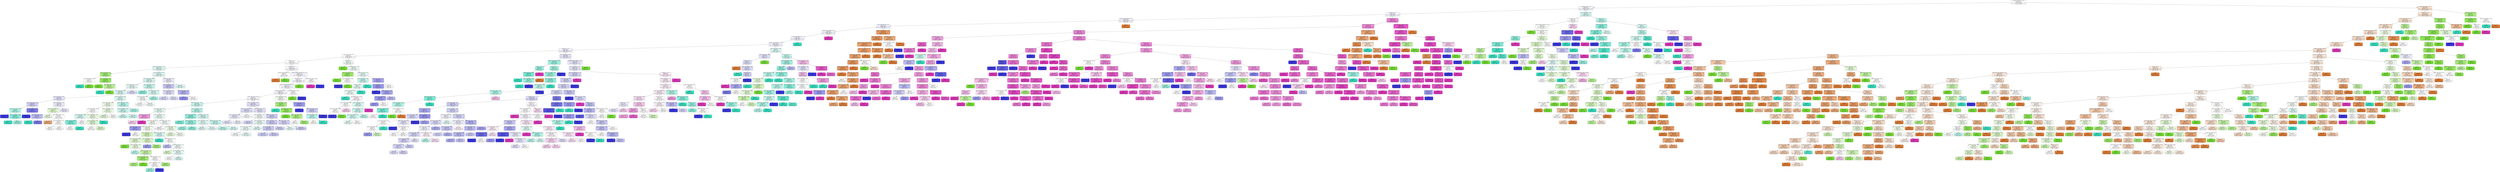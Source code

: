 digraph Tree {
node [shape=box, style="filled, rounded", color="black", fontname=helvetica] ;
edge [fontname=helvetica] ;
0 [label="room_type_Private room <= 0.5\ngini = 0.8\nsamples = 5859\nvalue = [1977, 1929, 1758, 1939, 1731]\nclass = muy bajo", fillcolor="#fffefe"] ;
1 [label="property_type_Loft <= 0.5\ngini = 0.74\nsamples = 3564\nvalue = [152, 614, 1477, 1830, 1630]\nclass = alto", fillcolor="#f5f5fe"] ;
0 -> 1 [labeldistance=2.5, labelangle=45, headlabel="True"] ;
2 [label="bathrooms <= 1.13\ngini = 0.73\nsamples = 3450\nvalue = [152, 573, 1406, 1791, 1595]\nclass = alto", fillcolor="#f5f5fe"] ;
1 -> 2 ;
3 [label="property_type_Earth House <= 0.5\ngini = 0.73\nsamples = 2684\nvalue = [128, 548, 1352, 1531, 718]\nclass = alto", fillcolor="#f3f3fd"] ;
2 -> 3 ;
4 [label="room_type_Shared room <= 0.5\ngini = 0.73\nsamples = 2683\nvalue = [126, 548, 1352, 1531, 718]\nclass = alto", fillcolor="#f3f3fd"] ;
3 -> 4 ;
5 [label="property_type_Camper/RV <= 0.5\ngini = 0.72\nsamples = 2622\nvalue = [53, 538, 1352, 1527, 716]\nclass = alto", fillcolor="#f3f3fd"] ;
4 -> 5 ;
6 [label="property_type_Hostel <= 0.5\ngini = 0.72\nsamples = 2621\nvalue = [53, 538, 1352, 1527, 713]\nclass = alto", fillcolor="#f3f3fd"] ;
5 -> 6 ;
7 [label="property_type_Condominium <= 0.5\ngini = 0.72\nsamples = 2620\nvalue = [53, 538, 1348, 1527, 713]\nclass = alto", fillcolor="#f3f2fd"] ;
6 -> 7 ;
8 [label="bedrooms <= 1.65\ngini = 0.72\nsamples = 2560\nvalue = [52, 529, 1309, 1500, 693]\nclass = alto", fillcolor="#f2f1fd"] ;
7 -> 8 ;
9 [label="property_type_House <= 0.5\ngini = 0.71\nsamples = 1865\nvalue = [45, 458, 1068, 1069, 351]\nclass = alto", fillcolor="#ffffff"] ;
8 -> 9 ;
10 [label="bedrooms <= 0.5\ngini = 0.71\nsamples = 1820\nvalue = [45, 447, 1045, 1049, 338]\nclass = alto", fillcolor="#ffffff"] ;
9 -> 10 ;
11 [label="property_type_Apartment <= 0.5\ngini = 0.71\nsamples = 339\nvalue = [15, 140, 215, 154, 37]\nclass = medio", fillcolor="#e1fbf6"] ;
10 -> 11 ;
12 [label="property_type_Other <= 0.5\ngini = 0.38\nsamples = 6\nvalue = [0, 6, 2, 0, 0]\nclass = bajo", fillcolor="#a7ee7b"] ;
11 -> 12 ;
13 [label="review_scores_rating <= 95.0\ngini = 0.5\nsamples = 2\nvalue = [0, 1, 1, 0, 0]\nclass = bajo", fillcolor="#ffffff"] ;
12 -> 13 ;
14 [label="gini = 0.0\nsamples = 1\nvalue = [0, 0, 1, 0, 0]\nclass = medio", fillcolor="#39e5c5"] ;
13 -> 14 ;
15 [label="gini = 0.0\nsamples = 1\nvalue = [0, 1, 0, 0, 0]\nclass = bajo", fillcolor="#7be539"] ;
13 -> 15 ;
16 [label="review_scores_rating <= 84.5\ngini = 0.28\nsamples = 4\nvalue = [0, 5, 1, 0, 0]\nclass = bajo", fillcolor="#95ea61"] ;
12 -> 16 ;
17 [label="gini = 0.0\nsamples = 1\nvalue = [0, 3, 0, 0, 0]\nclass = bajo", fillcolor="#7be539"] ;
16 -> 17 ;
18 [label="review_scores_rating <= 93.5\ngini = 0.44\nsamples = 3\nvalue = [0, 2, 1, 0, 0]\nclass = bajo", fillcolor="#bdf29c"] ;
16 -> 18 ;
19 [label="gini = 0.0\nsamples = 1\nvalue = [0, 0, 1, 0, 0]\nclass = medio", fillcolor="#39e5c5"] ;
18 -> 19 ;
20 [label="gini = 0.0\nsamples = 2\nvalue = [0, 2, 0, 0, 0]\nclass = bajo", fillcolor="#7be539"] ;
18 -> 20 ;
21 [label="review_scores_rating <= 95.5\ngini = 0.71\nsamples = 333\nvalue = [15, 134, 213, 154, 37]\nclass = medio", fillcolor="#e2fbf6"] ;
11 -> 21 ;
22 [label="review_scores_rating <= 91.81\ngini = 0.71\nsamples = 254\nvalue = [15, 112, 168, 102, 25]\nclass = medio", fillcolor="#dbfaf5"] ;
21 -> 22 ;
23 [label="review_scores_rating <= 91.31\ngini = 0.73\nsamples = 181\nvalue = [12, 76, 108, 83, 24]\nclass = medio", fillcolor="#e8fcf8"] ;
22 -> 23 ;
24 [label="review_scores_rating <= 80.5\ngini = 0.68\nsamples = 129\nvalue = [8, 63, 88, 51, 3]\nclass = medio", fillcolor="#defbf5"] ;
23 -> 24 ;
25 [label="review_scores_rating <= 72.0\ngini = 0.69\nsamples = 38\nvalue = [4, 11, 19, 24, 1]\nclass = alto", fillcolor="#e7e6fc"] ;
24 -> 25 ;
26 [label="review_scores_rating <= 63.5\ngini = 0.49\nsamples = 10\nvalue = [0, 0, 7, 9, 0]\nclass = alto", fillcolor="#d4d3f9"] ;
25 -> 26 ;
27 [label="review_scores_rating <= 36.5\ngini = 0.47\nsamples = 6\nvalue = [0, 0, 5, 3, 0]\nclass = medio", fillcolor="#b0f5e8"] ;
26 -> 27 ;
28 [label="gini = 0.0\nsamples = 1\nvalue = [0, 0, 0, 1, 0]\nclass = alto", fillcolor="#3c39e5"] ;
27 -> 28 ;
29 [label="review_scores_rating <= 56.5\ngini = 0.41\nsamples = 5\nvalue = [0, 0, 5, 2, 0]\nclass = medio", fillcolor="#88efdc"] ;
27 -> 29 ;
30 [label="gini = 0.0\nsamples = 1\nvalue = [0, 0, 1, 0, 0]\nclass = medio", fillcolor="#39e5c5"] ;
29 -> 30 ;
31 [label="gini = 0.44\nsamples = 4\nvalue = [0, 0, 4, 2, 0]\nclass = medio", fillcolor="#9cf2e2"] ;
29 -> 31 ;
32 [label="review_scores_rating <= 68.5\ngini = 0.38\nsamples = 4\nvalue = [0, 0, 2, 6, 0]\nclass = alto", fillcolor="#7d7bee"] ;
26 -> 32 ;
33 [label="gini = 0.0\nsamples = 1\nvalue = [0, 0, 0, 3, 0]\nclass = alto", fillcolor="#3c39e5"] ;
32 -> 33 ;
34 [label="review_scores_rating <= 70.5\ngini = 0.48\nsamples = 3\nvalue = [0, 0, 2, 3, 0]\nclass = alto", fillcolor="#bebdf6"] ;
32 -> 34 ;
35 [label="gini = 0.0\nsamples = 1\nvalue = [0, 0, 1, 0, 0]\nclass = medio", fillcolor="#39e5c5"] ;
34 -> 35 ;
36 [label="gini = 0.38\nsamples = 2\nvalue = [0, 0, 1, 3, 0]\nclass = alto", fillcolor="#7d7bee"] ;
34 -> 36 ;
37 [label="review_scores_rating <= 79.5\ngini = 0.73\nsamples = 28\nvalue = [4, 11, 12, 15, 1]\nclass = alto", fillcolor="#ececfc"] ;
25 -> 37 ;
38 [label="review_scores_rating <= 74.0\ngini = 0.71\nsamples = 11\nvalue = [3, 7, 3, 4, 0]\nclass = bajo", fillcolor="#e1f9d1"] ;
37 -> 38 ;
39 [label="gini = 0.64\nsamples = 5\nvalue = [0, 4, 3, 2, 0]\nclass = bajo", fillcolor="#e9fbde"] ;
38 -> 39 ;
40 [label="review_scores_rating <= 75.5\ngini = 0.66\nsamples = 6\nvalue = [3, 3, 0, 2, 0]\nclass = muy bajo", fillcolor="#ffffff"] ;
38 -> 40 ;
41 [label="gini = 0.38\nsamples = 2\nvalue = [3, 1, 0, 0, 0]\nclass = muy bajo", fillcolor="#eeab7b"] ;
40 -> 41 ;
42 [label="review_scores_rating <= 77.5\ngini = 0.5\nsamples = 4\nvalue = [0, 2, 0, 2, 0]\nclass = bajo", fillcolor="#ffffff"] ;
40 -> 42 ;
43 [label="gini = 0.5\nsamples = 2\nvalue = [0, 1, 0, 1, 0]\nclass = bajo", fillcolor="#ffffff"] ;
42 -> 43 ;
44 [label="gini = 0.5\nsamples = 2\nvalue = [0, 1, 0, 1, 0]\nclass = bajo", fillcolor="#ffffff"] ;
42 -> 44 ;
45 [label="gini = 0.67\nsamples = 17\nvalue = [1, 4, 9, 11, 1]\nclass = alto", fillcolor="#e8e8fc"] ;
37 -> 45 ;
46 [label="review_scores_rating <= 88.5\ngini = 0.65\nsamples = 91\nvalue = [4, 52, 69, 27, 2]\nclass = medio", fillcolor="#defbf5"] ;
24 -> 46 ;
47 [label="review_scores_rating <= 86.5\ngini = 0.68\nsamples = 42\nvalue = [4, 28, 24, 11, 2]\nclass = bajo", fillcolor="#f3fded"] ;
46 -> 47 ;
48 [label="review_scores_rating <= 83.5\ngini = 0.64\nsamples = 24\nvalue = [4, 15, 15, 1, 1]\nclass = bajo", fillcolor="#ffffff"] ;
47 -> 48 ;
49 [label="review_scores_rating <= 82.5\ngini = 0.55\nsamples = 9\nvalue = [0, 6, 8, 1, 0]\nclass = medio", fillcolor="#d3f9f2"] ;
48 -> 49 ;
50 [label="review_scores_rating <= 81.5\ngini = 0.38\nsamples = 3\nvalue = [0, 1, 3, 0, 0]\nclass = medio", fillcolor="#7beed8"] ;
49 -> 50 ;
51 [label="gini = 0.5\nsamples = 2\nvalue = [0, 1, 1, 0, 0]\nclass = bajo", fillcolor="#ffffff"] ;
50 -> 51 ;
52 [label="gini = 0.0\nsamples = 1\nvalue = [0, 0, 2, 0, 0]\nclass = medio", fillcolor="#39e5c5"] ;
50 -> 52 ;
53 [label="gini = 0.58\nsamples = 6\nvalue = [0, 5, 5, 1, 0]\nclass = bajo", fillcolor="#ffffff"] ;
49 -> 53 ;
54 [label="review_scores_rating <= 85.5\ngini = 0.67\nsamples = 15\nvalue = [4, 9, 7, 0, 1]\nclass = bajo", fillcolor="#ecfbe3"] ;
48 -> 54 ;
55 [label="review_scores_rating <= 84.5\ngini = 0.66\nsamples = 14\nvalue = [4, 9, 6, 0, 1]\nclass = bajo", fillcolor="#e3f9d5"] ;
54 -> 55 ;
56 [label="gini = 0.75\nsamples = 4\nvalue = [1, 1, 1, 0, 1]\nclass = muy bajo", fillcolor="#ffffff"] ;
55 -> 56 ;
57 [label="gini = 0.62\nsamples = 10\nvalue = [3, 8, 5, 0, 0]\nclass = bajo", fillcolor="#dbf8c9"] ;
55 -> 57 ;
58 [label="gini = 0.0\nsamples = 1\nvalue = [0, 0, 1, 0, 0]\nclass = medio", fillcolor="#39e5c5"] ;
54 -> 58 ;
59 [label="review_scores_rating <= 87.5\ngini = 0.68\nsamples = 18\nvalue = [0, 13, 9, 10, 1]\nclass = bajo", fillcolor="#eefce5"] ;
47 -> 59 ;
60 [label="gini = 0.65\nsamples = 10\nvalue = [0, 10, 6, 7, 0]\nclass = bajo", fillcolor="#e6fada"] ;
59 -> 60 ;
61 [label="gini = 0.72\nsamples = 8\nvalue = [0, 3, 3, 3, 1]\nclass = bajo", fillcolor="#ffffff"] ;
59 -> 61 ;
62 [label="review_scores_rating <= 90.5\ngini = 0.6\nsamples = 49\nvalue = [0, 24, 45, 16, 0]\nclass = medio", fillcolor="#bbf6eb"] ;
46 -> 62 ;
63 [label="review_scores_rating <= 89.5\ngini = 0.6\nsamples = 34\nvalue = [0, 20, 30, 9, 0]\nclass = medio", fillcolor="#ccf8f0"] ;
62 -> 63 ;
64 [label="gini = 0.56\nsamples = 13\nvalue = [0, 9, 13, 2, 0]\nclass = medio", fillcolor="#caf8f0"] ;
63 -> 64 ;
65 [label="gini = 0.63\nsamples = 21\nvalue = [0, 11, 17, 7, 0]\nclass = medio", fillcolor="#cef8f0"] ;
63 -> 65 ;
66 [label="gini = 0.57\nsamples = 15\nvalue = [0, 4, 15, 7, 0]\nclass = medio", fillcolor="#acf4e7"] ;
62 -> 66 ;
67 [label="gini = 0.75\nsamples = 52\nvalue = [4, 13, 20, 32, 21]\nclass = alto", fillcolor="#e0dffb"] ;
23 -> 67 ;
68 [label="review_scores_rating <= 92.5\ngini = 0.63\nsamples = 73\nvalue = [3, 36, 60, 19, 1]\nclass = medio", fillcolor="#c6f7ee"] ;
22 -> 68 ;
69 [label="gini = 0.51\nsamples = 16\nvalue = [0, 4, 17, 5, 0]\nclass = medio", fillcolor="#8ef0de"] ;
68 -> 69 ;
70 [label="review_scores_rating <= 94.5\ngini = 0.64\nsamples = 57\nvalue = [3, 32, 43, 14, 1]\nclass = medio", fillcolor="#dbfaf5"] ;
68 -> 70 ;
71 [label="review_scores_rating <= 93.5\ngini = 0.66\nsamples = 38\nvalue = [3, 25, 26, 9, 1]\nclass = medio", fillcolor="#fafefe"] ;
70 -> 71 ;
72 [label="gini = 0.66\nsamples = 18\nvalue = [1, 11, 11, 5, 0]\nclass = bajo", fillcolor="#ffffff"] ;
71 -> 72 ;
73 [label="gini = 0.66\nsamples = 20\nvalue = [2, 14, 15, 4, 1]\nclass = medio", fillcolor="#f6fefc"] ;
71 -> 73 ;
74 [label="gini = 0.57\nsamples = 19\nvalue = [0, 7, 17, 5, 0]\nclass = medio", fillcolor="#a5f3e5"] ;
70 -> 74 ;
75 [label="review_scores_rating <= 99.5\ngini = 0.69\nsamples = 79\nvalue = [0, 22, 45, 52, 12]\nclass = alto", fillcolor="#efeffd"] ;
21 -> 75 ;
76 [label="review_scores_rating <= 97.5\ngini = 0.64\nsamples = 51\nvalue = [0, 7, 24, 39, 9]\nclass = alto", fillcolor="#cac9f8"] ;
75 -> 76 ;
77 [label="review_scores_rating <= 96.5\ngini = 0.63\nsamples = 36\nvalue = [0, 7, 19, 25, 2]\nclass = alto", fillcolor="#dddcfa"] ;
76 -> 77 ;
78 [label="gini = 0.64\nsamples = 21\nvalue = [0, 4, 11, 15, 2]\nclass = alto", fillcolor="#dad9fa"] ;
77 -> 78 ;
79 [label="gini = 0.61\nsamples = 15\nvalue = [0, 3, 8, 10, 0]\nclass = alto", fillcolor="#e1e1fb"] ;
77 -> 79 ;
80 [label="review_scores_rating <= 98.5\ngini = 0.6\nsamples = 15\nvalue = [0, 0, 5, 14, 7]\nclass = alto", fillcolor="#b7b6f5"] ;
76 -> 80 ;
81 [label="gini = 0.48\nsamples = 9\nvalue = [0, 0, 1, 10, 4]\nclass = alto", fillcolor="#9593f1"] ;
80 -> 81 ;
82 [label="gini = 0.66\nsamples = 6\nvalue = [0, 0, 4, 4, 3]\nclass = medio", fillcolor="#ffffff"] ;
80 -> 82 ;
83 [label="gini = 0.69\nsamples = 28\nvalue = [0, 15, 21, 13, 3]\nclass = medio", fillcolor="#dffbf6"] ;
75 -> 83 ;
84 [label="bathrooms <= 0.5\ngini = 0.7\nsamples = 1481\nvalue = [30, 307, 830, 895, 301]\nclass = alto", fillcolor="#f7f7fe"] ;
10 -> 84 ;
85 [label="property_type_Apartment <= 0.5\ngini = 0.5\nsamples = 2\nvalue = [1, 1, 0, 0, 0]\nclass = muy bajo", fillcolor="#ffffff"] ;
84 -> 85 ;
86 [label="gini = 0.0\nsamples = 1\nvalue = [1, 0, 0, 0, 0]\nclass = muy bajo", fillcolor="#e58139"] ;
85 -> 86 ;
87 [label="gini = 0.0\nsamples = 1\nvalue = [0, 1, 0, 0, 0]\nclass = bajo", fillcolor="#7be539"] ;
85 -> 87 ;
88 [label="property_type_Serviced apartment <= 0.5\ngini = 0.7\nsamples = 1479\nvalue = [29, 306, 830, 895, 301]\nclass = alto", fillcolor="#f7f7fe"] ;
84 -> 88 ;
89 [label="bedrooms <= 1.15\ngini = 0.7\nsamples = 1477\nvalue = [29, 306, 830, 894, 300]\nclass = alto", fillcolor="#f7f7fe"] ;
88 -> 89 ;
90 [label="property_type_Bed & Breakfast <= 0.5\ngini = 0.7\nsamples = 1474\nvalue = [29, 299, 830, 894, 300]\nclass = alto", fillcolor="#f7f7fe"] ;
89 -> 90 ;
91 [label="property_type_Other <= 0.5\ngini = 0.7\nsamples = 1472\nvalue = [29, 296, 830, 891, 300]\nclass = alto", fillcolor="#f7f7fe"] ;
90 -> 91 ;
92 [label="review_scores_rating <= 89.5\ngini = 0.7\nsamples = 1459\nvalue = [29, 288, 825, 884, 300]\nclass = alto", fillcolor="#f7f7fe"] ;
91 -> 92 ;
93 [label="review_scores_rating <= 82.5\ngini = 0.69\nsamples = 356\nvalue = [8, 111, 248, 146, 44]\nclass = medio", fillcolor="#cef9f1"] ;
92 -> 93 ;
94 [label="review_scores_rating <= 43.5\ngini = 0.72\nsamples = 132\nvalue = [2, 57, 73, 57, 22]\nclass = medio", fillcolor="#eafcf9"] ;
93 -> 94 ;
95 [label="review_scores_rating <= 30.0\ngini = 0.53\nsamples = 4\nvalue = [0, 1, 2, 0, 5]\nclass = muy alto", fillcolor="#f29ce0"] ;
94 -> 95 ;
96 [label="gini = 0.61\nsamples = 3\nvalue = [0, 1, 2, 0, 3]\nclass = muy alto", fillcolor="#f8ceef"] ;
95 -> 96 ;
97 [label="gini = 0.0\nsamples = 1\nvalue = [0, 0, 0, 0, 2]\nclass = muy alto", fillcolor="#e539c0"] ;
95 -> 97 ;
98 [label="review_scores_rating <= 79.5\ngini = 0.72\nsamples = 128\nvalue = [2, 56, 71, 57, 17]\nclass = medio", fillcolor="#ecfdf9"] ;
94 -> 98 ;
99 [label="review_scores_rating <= 51.0\ngini = 0.66\nsamples = 52\nvalue = [0, 31, 29, 17, 2]\nclass = bajo", fillcolor="#fafef7"] ;
98 -> 99 ;
100 [label="review_scores_rating <= 48.5\ngini = 0.44\nsamples = 3\nvalue = [0, 0, 1, 2, 0]\nclass = alto", fillcolor="#9e9cf2"] ;
99 -> 100 ;
101 [label="gini = 0.0\nsamples = 1\nvalue = [0, 0, 0, 1, 0]\nclass = alto", fillcolor="#3c39e5"] ;
100 -> 101 ;
102 [label="gini = 0.5\nsamples = 2\nvalue = [0, 0, 1, 1, 0]\nclass = medio", fillcolor="#ffffff"] ;
100 -> 102 ;
103 [label="review_scores_rating <= 74.5\ngini = 0.66\nsamples = 49\nvalue = [0, 31, 28, 15, 2]\nclass = bajo", fillcolor="#f7fdf3"] ;
99 -> 103 ;
104 [label="review_scores_rating <= 71.5\ngini = 0.64\nsamples = 23\nvalue = [0, 17, 9, 7, 1]\nclass = bajo", fillcolor="#d5f7c0"] ;
103 -> 104 ;
105 [label="review_scores_rating <= 56.0\ngini = 0.63\nsamples = 18\nvalue = [0, 13, 9, 4, 1]\nclass = bajo", fillcolor="#e2f9d3"] ;
104 -> 105 ;
106 [label="gini = 0.0\nsamples = 1\nvalue = [0, 2, 0, 0, 0]\nclass = bajo", fillcolor="#7be539"] ;
105 -> 106 ;
107 [label="review_scores_rating <= 62.0\ngini = 0.65\nsamples = 17\nvalue = [0, 11, 9, 4, 1]\nclass = bajo", fillcolor="#eefce6"] ;
105 -> 107 ;
108 [label="gini = 0.66\nsamples = 7\nvalue = [0, 1, 4, 2, 1]\nclass = medio", fillcolor="#bdf6ec"] ;
107 -> 108 ;
109 [label="review_scores_rating <= 66.5\ngini = 0.55\nsamples = 10\nvalue = [0, 10, 5, 2, 0]\nclass = bajo", fillcolor="#c8f4ac"] ;
107 -> 109 ;
110 [label="review_scores_rating <= 64.5\ngini = 0.35\nsamples = 4\nvalue = [0, 7, 2, 0, 0]\nclass = bajo", fillcolor="#a1ec72"] ;
109 -> 110 ;
111 [label="gini = 0.41\nsamples = 2\nvalue = [0, 5, 2, 0, 0]\nclass = bajo", fillcolor="#b0ef88"] ;
110 -> 111 ;
112 [label="gini = 0.0\nsamples = 2\nvalue = [0, 2, 0, 0, 0]\nclass = bajo", fillcolor="#7be539"] ;
110 -> 112 ;
113 [label="review_scores_rating <= 69.0\ngini = 0.66\nsamples = 6\nvalue = [0, 3, 3, 2, 0]\nclass = bajo", fillcolor="#ffffff"] ;
109 -> 113 ;
114 [label="review_scores_rating <= 67.5\ngini = 0.5\nsamples = 3\nvalue = [0, 0, 2, 2, 0]\nclass = medio", fillcolor="#ffffff"] ;
113 -> 114 ;
115 [label="gini = 0.44\nsamples = 2\nvalue = [0, 0, 2, 1, 0]\nclass = medio", fillcolor="#9cf2e2"] ;
114 -> 115 ;
116 [label="gini = 0.0\nsamples = 1\nvalue = [0, 0, 0, 1, 0]\nclass = alto", fillcolor="#3c39e5"] ;
114 -> 116 ;
117 [label="gini = 0.38\nsamples = 3\nvalue = [0, 3, 1, 0, 0]\nclass = bajo", fillcolor="#a7ee7b"] ;
113 -> 117 ;
118 [label="review_scores_rating <= 73.5\ngini = 0.49\nsamples = 5\nvalue = [0, 4, 0, 3, 0]\nclass = bajo", fillcolor="#def8ce"] ;
104 -> 118 ;
119 [label="gini = 0.44\nsamples = 2\nvalue = [0, 1, 0, 2, 0]\nclass = alto", fillcolor="#9e9cf2"] ;
118 -> 119 ;
120 [label="gini = 0.38\nsamples = 3\nvalue = [0, 3, 0, 1, 0]\nclass = bajo", fillcolor="#a7ee7b"] ;
118 -> 120 ;
121 [label="review_scores_rating <= 75.5\ngini = 0.65\nsamples = 26\nvalue = [0, 14, 19, 8, 1]\nclass = medio", fillcolor="#dcfaf5"] ;
103 -> 121 ;
122 [label="gini = 0.0\nsamples = 3\nvalue = [0, 0, 5, 0, 0]\nclass = medio", fillcolor="#39e5c5"] ;
121 -> 122 ;
123 [label="review_scores_rating <= 76.5\ngini = 0.67\nsamples = 23\nvalue = [0, 14, 14, 8, 1]\nclass = bajo", fillcolor="#ffffff"] ;
121 -> 123 ;
124 [label="gini = 0.62\nsamples = 4\nvalue = [0, 1, 0, 2, 1]\nclass = alto", fillcolor="#bebdf6"] ;
123 -> 124 ;
125 [label="review_scores_rating <= 77.5\ngini = 0.63\nsamples = 19\nvalue = [0, 13, 14, 6, 0]\nclass = medio", fillcolor="#f5fefc"] ;
123 -> 125 ;
126 [label="gini = 0.61\nsamples = 4\nvalue = [0, 3, 2, 1, 0]\nclass = bajo", fillcolor="#def8ce"] ;
125 -> 126 ;
127 [label="review_scores_rating <= 78.5\ngini = 0.63\nsamples = 15\nvalue = [0, 10, 12, 5, 0]\nclass = medio", fillcolor="#e8fcf8"] ;
125 -> 127 ;
128 [label="gini = 0.64\nsamples = 6\nvalue = [0, 4, 4, 2, 0]\nclass = bajo", fillcolor="#ffffff"] ;
127 -> 128 ;
129 [label="gini = 0.62\nsamples = 9\nvalue = [0, 6, 8, 3, 0]\nclass = medio", fillcolor="#dbfaf4"] ;
127 -> 129 ;
130 [label="review_scores_rating <= 80.5\ngini = 0.73\nsamples = 76\nvalue = [2, 25, 42, 40, 15]\nclass = medio", fillcolor="#fafefe"] ;
98 -> 130 ;
131 [label="gini = 0.72\nsamples = 57\nvalue = [2, 13, 32, 34, 14]\nclass = alto", fillcolor="#f9f9fe"] ;
130 -> 131 ;
132 [label="review_scores_rating <= 81.5\ngini = 0.67\nsamples = 19\nvalue = [0, 12, 10, 6, 1]\nclass = bajo", fillcolor="#f1fcea"] ;
130 -> 132 ;
133 [label="gini = 0.59\nsamples = 7\nvalue = [0, 4, 3, 1, 0]\nclass = bajo", fillcolor="#e5fad7"] ;
132 -> 133 ;
134 [label="gini = 0.68\nsamples = 12\nvalue = [0, 8, 7, 5, 1]\nclass = bajo", fillcolor="#f6fdf1"] ;
132 -> 134 ;
135 [label="review_scores_rating <= 85.5\ngini = 0.65\nsamples = 224\nvalue = [6, 54, 175, 89, 22]\nclass = medio", fillcolor="#bdf6ec"] ;
93 -> 135 ;
136 [label="review_scores_rating <= 83.5\ngini = 0.56\nsamples = 65\nvalue = [4, 15, 69, 19, 3]\nclass = medio", fillcolor="#92f1df"] ;
135 -> 136 ;
137 [label="gini = 0.45\nsamples = 17\nvalue = [0, 3, 20, 5, 0]\nclass = medio", fillcolor="#7eeed9"] ;
136 -> 137 ;
138 [label="review_scores_rating <= 84.5\ngini = 0.59\nsamples = 48\nvalue = [4, 12, 49, 14, 3]\nclass = medio", fillcolor="#99f2e1"] ;
136 -> 138 ;
139 [label="gini = 0.59\nsamples = 24\nvalue = [1, 5, 23, 8, 2]\nclass = medio", fillcolor="#9ff2e3"] ;
138 -> 139 ;
140 [label="gini = 0.58\nsamples = 24\nvalue = [3, 7, 26, 6, 1]\nclass = medio", fillcolor="#96f1e0"] ;
138 -> 140 ;
141 [label="review_scores_rating <= 87.5\ngini = 0.68\nsamples = 159\nvalue = [2, 39, 106, 70, 19]\nclass = medio", fillcolor="#d4f9f2"] ;
135 -> 141 ;
142 [label="review_scores_rating <= 86.5\ngini = 0.73\nsamples = 64\nvalue = [2, 17, 36, 27, 15]\nclass = medio", fillcolor="#e6fcf8"] ;
141 -> 142 ;
143 [label="gini = 0.66\nsamples = 19\nvalue = [0, 9, 12, 9, 0]\nclass = medio", fillcolor="#e3fbf7"] ;
142 -> 143 ;
144 [label="gini = 0.73\nsamples = 45\nvalue = [2, 8, 24, 18, 15]\nclass = medio", fillcolor="#e7fcf8"] ;
142 -> 144 ;
145 [label="review_scores_rating <= 88.5\ngini = 0.62\nsamples = 95\nvalue = [0, 22, 70, 43, 4]\nclass = medio", fillcolor="#c7f8ef"] ;
141 -> 145 ;
146 [label="gini = 0.61\nsamples = 54\nvalue = [0, 14, 44, 24, 1]\nclass = medio", fillcolor="#bcf6eb"] ;
145 -> 146 ;
147 [label="gini = 0.65\nsamples = 41\nvalue = [0, 8, 26, 19, 3]\nclass = medio", fillcolor="#dafaf4"] ;
145 -> 147 ;
148 [label="review_scores_rating <= 91.81\ngini = 0.69\nsamples = 1103\nvalue = [21, 177, 577, 738, 256]\nclass = alto", fillcolor="#e5e4fb"] ;
92 -> 148 ;
149 [label="review_scores_rating <= 91.31\ngini = 0.73\nsamples = 376\nvalue = [14, 77, 157, 226, 135]\nclass = alto", fillcolor="#e1e1fb"] ;
148 -> 149 ;
150 [label="review_scores_rating <= 90.5\ngini = 0.66\nsamples = 133\nvalue = [5, 36, 81, 95, 7]\nclass = alto", fillcolor="#ececfc"] ;
149 -> 150 ;
151 [label="gini = 0.64\nsamples = 74\nvalue = [2, 15, 50, 60, 6]\nclass = alto", fillcolor="#e8e7fc"] ;
150 -> 151 ;
152 [label="gini = 0.68\nsamples = 59\nvalue = [3, 21, 31, 35, 1]\nclass = alto", fillcolor="#f2f2fd"] ;
150 -> 152 ;
153 [label="gini = 0.72\nsamples = 243\nvalue = [9, 41, 76, 131, 128]\nclass = alto", fillcolor="#fdfdff"] ;
149 -> 153 ;
154 [label="review_scores_rating <= 95.5\ngini = 0.66\nsamples = 727\nvalue = [7, 100, 420, 512, 121]\nclass = alto", fillcolor="#e7e6fc"] ;
148 -> 154 ;
155 [label="review_scores_rating <= 92.5\ngini = 0.62\nsamples = 293\nvalue = [1, 40, 205, 191, 22]\nclass = medio", fillcolor="#f5fefc"] ;
154 -> 155 ;
156 [label="gini = 0.61\nsamples = 46\nvalue = [0, 9, 24, 33, 1]\nclass = alto", fillcolor="#d6d6fa"] ;
155 -> 156 ;
157 [label="review_scores_rating <= 94.5\ngini = 0.62\nsamples = 247\nvalue = [1, 31, 181, 158, 21]\nclass = medio", fillcolor="#ecfcf9"] ;
155 -> 157 ;
158 [label="review_scores_rating <= 93.5\ngini = 0.63\nsamples = 162\nvalue = [1, 26, 114, 103, 14]\nclass = medio", fillcolor="#f1fdfb"] ;
157 -> 158 ;
159 [label="gini = 0.62\nsamples = 87\nvalue = [1, 9, 59, 57, 8]\nclass = medio", fillcolor="#fafefd"] ;
158 -> 159 ;
160 [label="gini = 0.64\nsamples = 75\nvalue = [0, 17, 55, 46, 6]\nclass = medio", fillcolor="#e8fcf8"] ;
158 -> 160 ;
161 [label="gini = 0.58\nsamples = 85\nvalue = [0, 5, 67, 55, 7]\nclass = medio", fillcolor="#e1fbf6"] ;
157 -> 161 ;
162 [label="review_scores_rating <= 98.5\ngini = 0.67\nsamples = 434\nvalue = [6, 60, 215, 321, 99]\nclass = alto", fillcolor="#d4d4f9"] ;
154 -> 162 ;
163 [label="review_scores_rating <= 97.5\ngini = 0.63\nsamples = 220\nvalue = [3, 27, 113, 168, 30]\nclass = alto", fillcolor="#d0cff9"] ;
162 -> 163 ;
164 [label="review_scores_rating <= 96.5\ngini = 0.66\nsamples = 154\nvalue = [3, 23, 73, 113, 25]\nclass = alto", fillcolor="#cfcff9"] ;
163 -> 164 ;
165 [label="gini = 0.67\nsamples = 84\nvalue = [3, 17, 41, 64, 12]\nclass = alto", fillcolor="#d0d0f9"] ;
164 -> 165 ;
166 [label="gini = 0.64\nsamples = 70\nvalue = [0, 6, 32, 49, 13]\nclass = alto", fillcolor="#cecef8"] ;
164 -> 166 ;
167 [label="gini = 0.57\nsamples = 66\nvalue = [0, 4, 40, 55, 5]\nclass = alto", fillcolor="#d1d1f9"] ;
163 -> 167 ;
168 [label="review_scores_rating <= 99.5\ngini = 0.69\nsamples = 214\nvalue = [3, 33, 102, 153, 69]\nclass = alto", fillcolor="#d8d8fa"] ;
162 -> 168 ;
169 [label="gini = 0.7\nsamples = 30\nvalue = [0, 5, 17, 14, 8]\nclass = medio", fillcolor="#ebfcf9"] ;
168 -> 169 ;
170 [label="gini = 0.69\nsamples = 184\nvalue = [3, 28, 85, 139, 61]\nclass = alto", fillcolor="#d1d1f9"] ;
168 -> 170 ;
171 [label="review_scores_rating <= 96.0\ngini = 0.66\nsamples = 13\nvalue = [0, 8, 5, 7, 0]\nclass = bajo", fillcolor="#f5fdf0"] ;
91 -> 171 ;
172 [label="review_scores_rating <= 80.5\ngini = 0.43\nsamples = 8\nvalue = [0, 8, 2, 1, 0]\nclass = bajo", fillcolor="#a7ee7b"] ;
171 -> 172 ;
173 [label="gini = 0.0\nsamples = 1\nvalue = [0, 0, 1, 0, 0]\nclass = medio", fillcolor="#39e5c5"] ;
172 -> 173 ;
174 [label="review_scores_rating <= 92.0\ngini = 0.34\nsamples = 7\nvalue = [0, 8, 1, 1, 0]\nclass = bajo", fillcolor="#98eb65"] ;
172 -> 174 ;
175 [label="gini = 0.0\nsamples = 3\nvalue = [0, 4, 0, 0, 0]\nclass = bajo", fillcolor="#7be539"] ;
174 -> 175 ;
176 [label="review_scores_rating <= 94.5\ngini = 0.5\nsamples = 4\nvalue = [0, 4, 1, 1, 0]\nclass = bajo", fillcolor="#b0ef88"] ;
174 -> 176 ;
177 [label="gini = 0.5\nsamples = 2\nvalue = [0, 1, 0, 1, 0]\nclass = bajo", fillcolor="#ffffff"] ;
176 -> 177 ;
178 [label="gini = 0.38\nsamples = 2\nvalue = [0, 3, 1, 0, 0]\nclass = bajo", fillcolor="#a7ee7b"] ;
176 -> 178 ;
179 [label="review_scores_rating <= 97.5\ngini = 0.44\nsamples = 5\nvalue = [0, 0, 3, 6, 0]\nclass = alto", fillcolor="#9e9cf2"] ;
171 -> 179 ;
180 [label="gini = 0.0\nsamples = 1\nvalue = [0, 0, 0, 2, 0]\nclass = alto", fillcolor="#3c39e5"] ;
179 -> 180 ;
181 [label="review_scores_rating <= 99.5\ngini = 0.49\nsamples = 4\nvalue = [0, 0, 3, 4, 0]\nclass = alto", fillcolor="#cecef8"] ;
179 -> 181 ;
182 [label="review_scores_rating <= 98.5\ngini = 0.48\nsamples = 3\nvalue = [0, 0, 3, 2, 0]\nclass = medio", fillcolor="#bdf6ec"] ;
181 -> 182 ;
183 [label="gini = 0.5\nsamples = 2\nvalue = [0, 0, 2, 2, 0]\nclass = medio", fillcolor="#ffffff"] ;
182 -> 183 ;
184 [label="gini = 0.0\nsamples = 1\nvalue = [0, 0, 1, 0, 0]\nclass = medio", fillcolor="#39e5c5"] ;
182 -> 184 ;
185 [label="gini = 0.0\nsamples = 1\nvalue = [0, 0, 0, 2, 0]\nclass = alto", fillcolor="#3c39e5"] ;
181 -> 185 ;
186 [label="review_scores_rating <= 97.5\ngini = 0.5\nsamples = 2\nvalue = [0, 3, 0, 3, 0]\nclass = bajo", fillcolor="#ffffff"] ;
90 -> 186 ;
187 [label="gini = 0.0\nsamples = 1\nvalue = [0, 3, 0, 0, 0]\nclass = bajo", fillcolor="#7be539"] ;
186 -> 187 ;
188 [label="gini = 0.0\nsamples = 1\nvalue = [0, 0, 0, 3, 0]\nclass = alto", fillcolor="#3c39e5"] ;
186 -> 188 ;
189 [label="gini = 0.0\nsamples = 3\nvalue = [0, 7, 0, 0, 0]\nclass = bajo", fillcolor="#7be539"] ;
89 -> 189 ;
190 [label="review_scores_rating <= 85.81\ngini = 0.5\nsamples = 2\nvalue = [0, 0, 0, 1, 1]\nclass = alto", fillcolor="#ffffff"] ;
88 -> 190 ;
191 [label="gini = 0.0\nsamples = 1\nvalue = [0, 0, 0, 0, 1]\nclass = muy alto", fillcolor="#e539c0"] ;
190 -> 191 ;
192 [label="gini = 0.0\nsamples = 1\nvalue = [0, 0, 0, 1, 0]\nclass = alto", fillcolor="#3c39e5"] ;
190 -> 192 ;
193 [label="bedrooms <= 0.5\ngini = 0.73\nsamples = 45\nvalue = [0, 11, 23, 20, 13]\nclass = medio", fillcolor="#f2fdfb"] ;
9 -> 193 ;
194 [label="gini = 0.0\nsamples = 1\nvalue = [0, 1, 0, 0, 0]\nclass = bajo", fillcolor="#7be539"] ;
193 -> 194 ;
195 [label="review_scores_rating <= 86.5\ngini = 0.72\nsamples = 44\nvalue = [0, 10, 23, 20, 13]\nclass = medio", fillcolor="#f2fdfb"] ;
193 -> 195 ;
196 [label="review_scores_rating <= 81.5\ngini = 0.32\nsamples = 4\nvalue = [0, 4, 0, 1, 0]\nclass = bajo", fillcolor="#9cec6a"] ;
195 -> 196 ;
197 [label="gini = 0.0\nsamples = 2\nvalue = [0, 3, 0, 0, 0]\nclass = bajo", fillcolor="#7be539"] ;
196 -> 197 ;
198 [label="review_scores_rating <= 85.0\ngini = 0.5\nsamples = 2\nvalue = [0, 1, 0, 1, 0]\nclass = bajo", fillcolor="#ffffff"] ;
196 -> 198 ;
199 [label="gini = 0.0\nsamples = 1\nvalue = [0, 0, 0, 1, 0]\nclass = alto", fillcolor="#3c39e5"] ;
198 -> 199 ;
200 [label="gini = 0.0\nsamples = 1\nvalue = [0, 1, 0, 0, 0]\nclass = bajo", fillcolor="#7be539"] ;
198 -> 200 ;
201 [label="review_scores_rating <= 95.5\ngini = 0.71\nsamples = 40\nvalue = [0, 6, 23, 19, 13]\nclass = medio", fillcolor="#ecfdf9"] ;
195 -> 201 ;
202 [label="review_scores_rating <= 94.5\ngini = 0.67\nsamples = 26\nvalue = [0, 3, 19, 8, 11]\nclass = medio", fillcolor="#caf8f0"] ;
201 -> 202 ;
203 [label="bedrooms <= 1.15\ngini = 0.7\nsamples = 24\nvalue = [0, 3, 14, 8, 11]\nclass = medio", fillcolor="#e7fcf8"] ;
202 -> 203 ;
204 [label="review_scores_rating <= 88.5\ngini = 0.7\nsamples = 23\nvalue = [0, 3, 13, 8, 11]\nclass = medio", fillcolor="#eefdfa"] ;
203 -> 204 ;
205 [label="gini = 0.0\nsamples = 2\nvalue = [0, 0, 3, 0, 0]\nclass = medio", fillcolor="#39e5c5"] ;
204 -> 205 ;
206 [label="review_scores_rating <= 91.31\ngini = 0.71\nsamples = 21\nvalue = [0, 3, 10, 8, 11]\nclass = muy alto", fillcolor="#fef6fc"] ;
204 -> 206 ;
207 [label="review_scores_rating <= 90.5\ngini = 0.59\nsamples = 5\nvalue = [0, 1, 0, 4, 4]\nclass = alto", fillcolor="#ffffff"] ;
206 -> 207 ;
208 [label="review_scores_rating <= 89.5\ngini = 0.5\nsamples = 2\nvalue = [0, 1, 0, 1, 0]\nclass = bajo", fillcolor="#ffffff"] ;
207 -> 208 ;
209 [label="gini = 0.0\nsamples = 1\nvalue = [0, 0, 0, 1, 0]\nclass = alto", fillcolor="#3c39e5"] ;
208 -> 209 ;
210 [label="gini = 0.0\nsamples = 1\nvalue = [0, 1, 0, 0, 0]\nclass = bajo", fillcolor="#7be539"] ;
208 -> 210 ;
211 [label="gini = 0.49\nsamples = 3\nvalue = [0, 0, 0, 3, 4]\nclass = muy alto", fillcolor="#f8ceef"] ;
207 -> 211 ;
212 [label="review_scores_rating <= 93.5\ngini = 0.68\nsamples = 16\nvalue = [0, 2, 10, 4, 7]\nclass = medio", fillcolor="#dafaf4"] ;
206 -> 212 ;
213 [label="review_scores_rating <= 92.5\ngini = 0.68\nsamples = 15\nvalue = [0, 2, 10, 4, 6]\nclass = medio", fillcolor="#cef8f0"] ;
212 -> 213 ;
214 [label="review_scores_rating <= 91.81\ngini = 0.71\nsamples = 11\nvalue = [0, 2, 7, 4, 4]\nclass = medio", fillcolor="#d1f9f2"] ;
213 -> 214 ;
215 [label="gini = 0.71\nsamples = 9\nvalue = [0, 2, 5, 2, 4]\nclass = medio", fillcolor="#e9fcf9"] ;
214 -> 215 ;
216 [label="gini = 0.5\nsamples = 2\nvalue = [0, 0, 2, 2, 0]\nclass = medio", fillcolor="#ffffff"] ;
214 -> 216 ;
217 [label="gini = 0.48\nsamples = 4\nvalue = [0, 0, 3, 0, 2]\nclass = medio", fillcolor="#bdf6ec"] ;
213 -> 217 ;
218 [label="gini = 0.0\nsamples = 1\nvalue = [0, 0, 0, 0, 1]\nclass = muy alto", fillcolor="#e539c0"] ;
212 -> 218 ;
219 [label="gini = 0.0\nsamples = 1\nvalue = [0, 0, 1, 0, 0]\nclass = medio", fillcolor="#39e5c5"] ;
203 -> 219 ;
220 [label="gini = 0.0\nsamples = 2\nvalue = [0, 0, 5, 0, 0]\nclass = medio", fillcolor="#39e5c5"] ;
202 -> 220 ;
221 [label="review_scores_rating <= 99.5\ngini = 0.62\nsamples = 14\nvalue = [0, 3, 4, 11, 2]\nclass = alto", fillcolor="#aaa8f4"] ;
201 -> 221 ;
222 [label="review_scores_rating <= 96.5\ngini = 0.5\nsamples = 9\nvalue = [0, 1, 4, 9, 0]\nclass = alto", fillcolor="#9d9cf2"] ;
221 -> 222 ;
223 [label="gini = 0.0\nsamples = 1\nvalue = [0, 0, 0, 1, 0]\nclass = alto", fillcolor="#3c39e5"] ;
222 -> 223 ;
224 [label="review_scores_rating <= 98.5\ngini = 0.52\nsamples = 8\nvalue = [0, 1, 4, 8, 0]\nclass = alto", fillcolor="#a8a7f3"] ;
222 -> 224 ;
225 [label="review_scores_rating <= 97.5\ngini = 0.53\nsamples = 5\nvalue = [0, 1, 2, 5, 0]\nclass = alto", fillcolor="#9e9cf2"] ;
224 -> 225 ;
226 [label="gini = 0.44\nsamples = 3\nvalue = [0, 0, 2, 4, 0]\nclass = alto", fillcolor="#9e9cf2"] ;
225 -> 226 ;
227 [label="gini = 0.5\nsamples = 2\nvalue = [0, 1, 0, 1, 0]\nclass = bajo", fillcolor="#ffffff"] ;
225 -> 227 ;
228 [label="gini = 0.48\nsamples = 3\nvalue = [0, 0, 2, 3, 0]\nclass = alto", fillcolor="#bebdf6"] ;
224 -> 228 ;
229 [label="gini = 0.67\nsamples = 5\nvalue = [0, 2, 0, 2, 2]\nclass = bajo", fillcolor="#ffffff"] ;
221 -> 229 ;
230 [label="review_scores_rating <= 69.0\ngini = 0.69\nsamples = 695\nvalue = [7, 71, 241, 431, 342]\nclass = alto", fillcolor="#e8e8fc"] ;
8 -> 230 ;
231 [label="property_type_Apartment <= 0.5\ngini = 0.64\nsamples = 20\nvalue = [3, 2, 16, 4, 4]\nclass = medio", fillcolor="#a0f3e3"] ;
230 -> 231 ;
232 [label="bedrooms <= 2.5\ngini = 0.56\nsamples = 4\nvalue = [0, 0, 3, 1, 1]\nclass = medio", fillcolor="#9cf2e2"] ;
231 -> 232 ;
233 [label="property_type_Other <= 0.5\ngini = 0.38\nsamples = 3\nvalue = [0, 0, 3, 1, 0]\nclass = medio", fillcolor="#7beed8"] ;
232 -> 233 ;
234 [label="gini = 0.0\nsamples = 1\nvalue = [0, 0, 1, 0, 0]\nclass = medio", fillcolor="#39e5c5"] ;
233 -> 234 ;
235 [label="review_scores_rating <= 40.0\ngini = 0.44\nsamples = 2\nvalue = [0, 0, 2, 1, 0]\nclass = medio", fillcolor="#9cf2e2"] ;
233 -> 235 ;
236 [label="gini = 0.0\nsamples = 1\nvalue = [0, 0, 2, 0, 0]\nclass = medio", fillcolor="#39e5c5"] ;
235 -> 236 ;
237 [label="gini = 0.0\nsamples = 1\nvalue = [0, 0, 0, 1, 0]\nclass = alto", fillcolor="#3c39e5"] ;
235 -> 237 ;
238 [label="gini = 0.0\nsamples = 1\nvalue = [0, 0, 0, 0, 1]\nclass = muy alto", fillcolor="#e539c0"] ;
232 -> 238 ;
239 [label="bedrooms <= 2.5\ngini = 0.65\nsamples = 16\nvalue = [3, 2, 13, 3, 3]\nclass = medio", fillcolor="#a1f3e3"] ;
231 -> 239 ;
240 [label="review_scores_rating <= 30.0\ngini = 0.63\nsamples = 15\nvalue = [3, 2, 13, 2, 3]\nclass = medio", fillcolor="#9cf2e2"] ;
239 -> 240 ;
241 [label="gini = 0.0\nsamples = 1\nvalue = [2, 0, 0, 0, 0]\nclass = muy bajo", fillcolor="#e58139"] ;
240 -> 241 ;
242 [label="review_scores_rating <= 64.5\ngini = 0.58\nsamples = 14\nvalue = [1, 2, 13, 2, 3]\nclass = medio", fillcolor="#91f1df"] ;
240 -> 242 ;
243 [label="review_scores_rating <= 62.0\ngini = 0.7\nsamples = 11\nvalue = [1, 2, 7, 2, 3]\nclass = medio", fillcolor="#bdf6ec"] ;
242 -> 243 ;
244 [label="review_scores_rating <= 58.5\ngini = 0.63\nsamples = 10\nvalue = [1, 2, 7, 0, 3]\nclass = medio", fillcolor="#b0f5e8"] ;
243 -> 244 ;
245 [label="review_scores_rating <= 56.5\ngini = 0.52\nsamples = 6\nvalue = [1, 1, 6, 0, 1]\nclass = medio", fillcolor="#83efdb"] ;
244 -> 245 ;
246 [label="review_scores_rating <= 48.5\ngini = 0.67\nsamples = 5\nvalue = [1, 1, 3, 0, 1]\nclass = medio", fillcolor="#b0f5e8"] ;
245 -> 246 ;
247 [label="review_scores_rating <= 43.5\ngini = 0.38\nsamples = 3\nvalue = [0, 0, 3, 0, 1]\nclass = medio", fillcolor="#7beed8"] ;
246 -> 247 ;
248 [label="gini = 0.5\nsamples = 2\nvalue = [0, 0, 1, 0, 1]\nclass = medio", fillcolor="#ffffff"] ;
247 -> 248 ;
249 [label="gini = 0.0\nsamples = 1\nvalue = [0, 0, 2, 0, 0]\nclass = medio", fillcolor="#39e5c5"] ;
247 -> 249 ;
250 [label="review_scores_rating <= 53.0\ngini = 0.5\nsamples = 2\nvalue = [1, 1, 0, 0, 0]\nclass = muy bajo", fillcolor="#ffffff"] ;
246 -> 250 ;
251 [label="gini = 0.0\nsamples = 1\nvalue = [0, 1, 0, 0, 0]\nclass = bajo", fillcolor="#7be539"] ;
250 -> 251 ;
252 [label="gini = 0.0\nsamples = 1\nvalue = [1, 0, 0, 0, 0]\nclass = muy bajo", fillcolor="#e58139"] ;
250 -> 252 ;
253 [label="gini = 0.0\nsamples = 1\nvalue = [0, 0, 3, 0, 0]\nclass = medio", fillcolor="#39e5c5"] ;
245 -> 253 ;
254 [label="gini = 0.62\nsamples = 4\nvalue = [0, 1, 1, 0, 2]\nclass = muy alto", fillcolor="#f6bdea"] ;
244 -> 254 ;
255 [label="gini = 0.0\nsamples = 1\nvalue = [0, 0, 0, 2, 0]\nclass = alto", fillcolor="#3c39e5"] ;
243 -> 255 ;
256 [label="gini = 0.0\nsamples = 3\nvalue = [0, 0, 6, 0, 0]\nclass = medio", fillcolor="#39e5c5"] ;
242 -> 256 ;
257 [label="gini = 0.0\nsamples = 1\nvalue = [0, 0, 0, 1, 0]\nclass = alto", fillcolor="#3c39e5"] ;
239 -> 257 ;
258 [label="property_type_Bed & Breakfast <= 0.5\ngini = 0.69\nsamples = 675\nvalue = [4, 69, 225, 427, 338]\nclass = alto", fillcolor="#e7e7fc"] ;
230 -> 258 ;
259 [label="review_scores_rating <= 95.5\ngini = 0.69\nsamples = 674\nvalue = [4, 68, 225, 427, 338]\nclass = alto", fillcolor="#e7e7fc"] ;
258 -> 259 ;
260 [label="property_type_Townhouse <= 0.5\ngini = 0.69\nsamples = 477\nvalue = [3, 56, 159, 322, 215]\nclass = alto", fillcolor="#d8d8fa"] ;
259 -> 260 ;
261 [label="property_type_Chalet <= 0.5\ngini = 0.69\nsamples = 476\nvalue = [3, 56, 159, 322, 212]\nclass = alto", fillcolor="#d7d7fa"] ;
260 -> 261 ;
262 [label="property_type_House <= 0.5\ngini = 0.69\nsamples = 475\nvalue = [3, 56, 159, 321, 212]\nclass = alto", fillcolor="#d8d7fa"] ;
261 -> 262 ;
263 [label="property_type_Other <= 0.5\ngini = 0.69\nsamples = 446\nvalue = [3, 52, 153, 298, 198]\nclass = alto", fillcolor="#d8d8fa"] ;
262 -> 263 ;
264 [label="bedrooms <= 2.5\ngini = 0.69\nsamples = 438\nvalue = [3, 52, 150, 289, 198]\nclass = alto", fillcolor="#dbdbfa"] ;
263 -> 264 ;
265 [label="review_scores_rating <= 81.0\ngini = 0.68\nsamples = 363\nvalue = [2, 38, 117, 246, 152]\nclass = alto", fillcolor="#d2d1f9"] ;
264 -> 265 ;
266 [label="review_scores_rating <= 77.5\ngini = 0.6\nsamples = 41\nvalue = [0, 7, 4, 34, 15]\nclass = alto", fillcolor="#adabf4"] ;
265 -> 266 ;
267 [label="review_scores_rating <= 74.5\ngini = 0.68\nsamples = 15\nvalue = [0, 5, 1, 9, 6]\nclass = alto", fillcolor="#d8d7fa"] ;
266 -> 267 ;
268 [label="review_scores_rating <= 73.5\ngini = 0.69\nsamples = 7\nvalue = [0, 3, 1, 3, 1]\nclass = bajo", fillcolor="#ffffff"] ;
267 -> 268 ;
269 [label="review_scores_rating <= 72.0\ngini = 0.61\nsamples = 6\nvalue = [0, 3, 0, 3, 1]\nclass = bajo", fillcolor="#ffffff"] ;
268 -> 269 ;
270 [label="gini = 0.44\nsamples = 2\nvalue = [0, 1, 0, 2, 0]\nclass = alto", fillcolor="#9e9cf2"] ;
269 -> 270 ;
271 [label="gini = 0.62\nsamples = 4\nvalue = [0, 2, 0, 1, 1]\nclass = bajo", fillcolor="#d3f6bd"] ;
269 -> 271 ;
272 [label="gini = 0.0\nsamples = 1\nvalue = [0, 0, 1, 0, 0]\nclass = medio", fillcolor="#39e5c5"] ;
268 -> 272 ;
273 [label="review_scores_rating <= 75.5\ngini = 0.62\nsamples = 8\nvalue = [0, 2, 0, 6, 5]\nclass = alto", fillcolor="#e7e6fc"] ;
267 -> 273 ;
274 [label="gini = 0.0\nsamples = 1\nvalue = [0, 0, 0, 1, 0]\nclass = alto", fillcolor="#3c39e5"] ;
273 -> 274 ;
275 [label="review_scores_rating <= 76.5\ngini = 0.62\nsamples = 7\nvalue = [0, 2, 0, 5, 5]\nclass = alto", fillcolor="#ffffff"] ;
273 -> 275 ;
276 [label="gini = 0.5\nsamples = 2\nvalue = [0, 0, 0, 1, 1]\nclass = alto", fillcolor="#ffffff"] ;
275 -> 276 ;
277 [label="gini = 0.64\nsamples = 5\nvalue = [0, 2, 0, 4, 4]\nclass = alto", fillcolor="#ffffff"] ;
275 -> 277 ;
278 [label="review_scores_rating <= 79.5\ngini = 0.53\nsamples = 26\nvalue = [0, 2, 3, 25, 9]\nclass = alto", fillcolor="#9795f1"] ;
266 -> 278 ;
279 [label="gini = 0.0\nsamples = 2\nvalue = [0, 0, 0, 4, 0]\nclass = alto", fillcolor="#3c39e5"] ;
278 -> 279 ;
280 [label="gini = 0.56\nsamples = 24\nvalue = [0, 2, 3, 21, 9]\nclass = alto", fillcolor="#a5a4f3"] ;
278 -> 280 ;
281 [label="review_scores_rating <= 89.5\ngini = 0.68\nsamples = 322\nvalue = [2, 31, 113, 212, 137]\nclass = alto", fillcolor="#d6d6fa"] ;
265 -> 281 ;
282 [label="review_scores_rating <= 88.5\ngini = 0.7\nsamples = 81\nvalue = [0, 11, 42, 47, 26]\nclass = alto", fillcolor="#f3f3fd"] ;
281 -> 282 ;
283 [label="review_scores_rating <= 87.5\ngini = 0.68\nsamples = 67\nvalue = [0, 9, 32, 44, 18]\nclass = alto", fillcolor="#dedefb"] ;
282 -> 283 ;
284 [label="review_scores_rating <= 85.5\ngini = 0.71\nsamples = 47\nvalue = [0, 7, 23, 26, 15]\nclass = alto", fillcolor="#f3f3fd"] ;
283 -> 284 ;
285 [label="review_scores_rating <= 84.5\ngini = 0.65\nsamples = 29\nvalue = [0, 3, 15, 21, 6]\nclass = alto", fillcolor="#d8d7fa"] ;
284 -> 285 ;
286 [label="review_scores_rating <= 83.5\ngini = 0.69\nsamples = 21\nvalue = [0, 3, 9, 14, 6]\nclass = alto", fillcolor="#d5d4f9"] ;
285 -> 286 ;
287 [label="review_scores_rating <= 82.5\ngini = 0.66\nsamples = 15\nvalue = [0, 1, 7, 10, 4]\nclass = alto", fillcolor="#d8d7fa"] ;
286 -> 287 ;
288 [label="gini = 0.64\nsamples = 6\nvalue = [0, 0, 3, 4, 2]\nclass = alto", fillcolor="#dedefb"] ;
287 -> 288 ;
289 [label="gini = 0.66\nsamples = 9\nvalue = [0, 1, 4, 6, 2]\nclass = alto", fillcolor="#d4d3f9"] ;
287 -> 289 ;
290 [label="gini = 0.72\nsamples = 6\nvalue = [0, 2, 2, 4, 2]\nclass = alto", fillcolor="#cecef8"] ;
286 -> 290 ;
291 [label="gini = 0.5\nsamples = 8\nvalue = [0, 0, 6, 7, 0]\nclass = alto", fillcolor="#e3e3fb"] ;
285 -> 291 ;
292 [label="review_scores_rating <= 86.5\ngini = 0.72\nsamples = 18\nvalue = [0, 4, 8, 5, 9]\nclass = muy alto", fillcolor="#fef4fc"] ;
284 -> 292 ;
293 [label="gini = 0.57\nsamples = 5\nvalue = [0, 0, 5, 1, 3]\nclass = medio", fillcolor="#bdf6ec"] ;
292 -> 293 ;
294 [label="gini = 0.73\nsamples = 13\nvalue = [0, 4, 3, 4, 6]\nclass = muy alto", fillcolor="#fbe1f5"] ;
292 -> 294 ;
295 [label="gini = 0.59\nsamples = 20\nvalue = [0, 2, 9, 18, 3]\nclass = alto", fillcolor="#b3b2f5"] ;
283 -> 295 ;
296 [label="gini = 0.67\nsamples = 14\nvalue = [0, 2, 10, 3, 8]\nclass = medio", fillcolor="#e5fcf7"] ;
282 -> 296 ;
297 [label="review_scores_rating <= 91.81\ngini = 0.67\nsamples = 241\nvalue = [2, 20, 71, 165, 111]\nclass = alto", fillcolor="#d6d6fa"] ;
281 -> 297 ;
298 [label="review_scores_rating <= 91.31\ngini = 0.68\nsamples = 131\nvalue = [1, 15, 39, 85, 74]\nclass = alto", fillcolor="#f0effd"] ;
297 -> 298 ;
299 [label="review_scores_rating <= 90.5\ngini = 0.66\nsamples = 50\nvalue = [0, 7, 12, 39, 23]\nclass = alto", fillcolor="#c9c8f8"] ;
298 -> 299 ;
300 [label="gini = 0.67\nsamples = 30\nvalue = [0, 7, 6, 24, 16]\nclass = alto", fillcolor="#d5d4f9"] ;
299 -> 300 ;
301 [label="gini = 0.6\nsamples = 20\nvalue = [0, 0, 6, 15, 7]\nclass = alto", fillcolor="#b5b4f5"] ;
299 -> 301 ;
302 [label="gini = 0.69\nsamples = 81\nvalue = [1, 8, 27, 46, 51]\nclass = muy alto", fillcolor="#fef4fb"] ;
298 -> 302 ;
303 [label="review_scores_rating <= 94.5\ngini = 0.63\nsamples = 110\nvalue = [1, 5, 32, 80, 37]\nclass = alto", fillcolor="#b8b7f6"] ;
297 -> 303 ;
304 [label="review_scores_rating <= 93.5\ngini = 0.66\nsamples = 80\nvalue = [1, 5, 24, 52, 25]\nclass = alto", fillcolor="#bfbef6"] ;
303 -> 304 ;
305 [label="review_scores_rating <= 92.5\ngini = 0.66\nsamples = 52\nvalue = [1, 4, 16, 34, 14]\nclass = alto", fillcolor="#bdbcf6"] ;
304 -> 305 ;
306 [label="gini = 0.62\nsamples = 22\nvalue = [0, 1, 7, 17, 7]\nclass = alto", fillcolor="#b1b0f5"] ;
305 -> 306 ;
307 [label="gini = 0.69\nsamples = 30\nvalue = [1, 3, 9, 17, 7]\nclass = alto", fillcolor="#c7c6f8"] ;
305 -> 307 ;
308 [label="gini = 0.65\nsamples = 28\nvalue = [0, 1, 8, 18, 11]\nclass = alto", fillcolor="#ccccf8"] ;
304 -> 308 ;
309 [label="gini = 0.57\nsamples = 30\nvalue = [0, 0, 8, 28, 12]\nclass = alto", fillcolor="#a8a7f3"] ;
303 -> 309 ;
310 [label="bedrooms <= 3.5\ngini = 0.72\nsamples = 75\nvalue = [1, 14, 33, 43, 46]\nclass = muy alto", fillcolor="#fef9fd"] ;
264 -> 310 ;
311 [label="review_scores_rating <= 76.5\ngini = 0.72\nsamples = 68\nvalue = [1, 14, 29, 42, 41]\nclass = alto", fillcolor="#fdfdff"] ;
310 -> 311 ;
312 [label="gini = 0.0\nsamples = 2\nvalue = [0, 0, 0, 0, 3]\nclass = muy alto", fillcolor="#e539c0"] ;
311 -> 312 ;
313 [label="review_scores_rating <= 88.5\ngini = 0.72\nsamples = 66\nvalue = [1, 14, 29, 42, 38]\nclass = alto", fillcolor="#f6f6fe"] ;
311 -> 313 ;
314 [label="review_scores_rating <= 81.0\ngini = 0.69\nsamples = 20\nvalue = [0, 6, 9, 17, 6]\nclass = alto", fillcolor="#c9c8f8"] ;
313 -> 314 ;
315 [label="review_scores_rating <= 79.0\ngini = 0.74\nsamples = 8\nvalue = [0, 4, 3, 4, 5]\nclass = muy alto", fillcolor="#fdeefa"] ;
314 -> 315 ;
316 [label="review_scores_rating <= 77.5\ngini = 0.32\nsamples = 3\nvalue = [0, 0, 1, 4, 0]\nclass = alto", fillcolor="#6d6aec"] ;
315 -> 316 ;
317 [label="gini = 0.0\nsamples = 1\nvalue = [0, 0, 0, 3, 0]\nclass = alto", fillcolor="#3c39e5"] ;
316 -> 317 ;
318 [label="gini = 0.5\nsamples = 2\nvalue = [0, 0, 1, 1, 0]\nclass = medio", fillcolor="#ffffff"] ;
316 -> 318 ;
319 [label="gini = 0.63\nsamples = 5\nvalue = [0, 4, 2, 0, 5]\nclass = muy alto", fillcolor="#fbe3f6"] ;
315 -> 319 ;
320 [label="review_scores_rating <= 85.0\ngini = 0.57\nsamples = 12\nvalue = [0, 2, 6, 13, 1]\nclass = alto", fillcolor="#aaa8f4"] ;
314 -> 320 ;
321 [label="review_scores_rating <= 82.5\ngini = 0.22\nsamples = 4\nvalue = [0, 0, 1, 7, 0]\nclass = alto", fillcolor="#5855e9"] ;
320 -> 321 ;
322 [label="gini = 0.44\nsamples = 2\nvalue = [0, 0, 1, 2, 0]\nclass = alto", fillcolor="#9e9cf2"] ;
321 -> 322 ;
323 [label="gini = 0.0\nsamples = 2\nvalue = [0, 0, 0, 5, 0]\nclass = alto", fillcolor="#3c39e5"] ;
321 -> 323 ;
324 [label="review_scores_rating <= 86.5\ngini = 0.66\nsamples = 8\nvalue = [0, 2, 5, 6, 1]\nclass = alto", fillcolor="#e9e9fc"] ;
320 -> 324 ;
325 [label="gini = 0.0\nsamples = 1\nvalue = [0, 0, 0, 0, 1]\nclass = muy alto", fillcolor="#e539c0"] ;
324 -> 325 ;
326 [label="review_scores_rating <= 87.5\ngini = 0.62\nsamples = 7\nvalue = [0, 2, 5, 6, 0]\nclass = alto", fillcolor="#e7e6fc"] ;
324 -> 326 ;
327 [label="gini = 0.63\nsamples = 5\nvalue = [0, 2, 4, 5, 0]\nclass = alto", fillcolor="#e3e3fb"] ;
326 -> 327 ;
328 [label="gini = 0.5\nsamples = 2\nvalue = [0, 0, 1, 1, 0]\nclass = medio", fillcolor="#ffffff"] ;
326 -> 328 ;
329 [label="review_scores_rating <= 91.31\ngini = 0.71\nsamples = 46\nvalue = [1, 8, 20, 25, 32]\nclass = muy alto", fillcolor="#fce8f8"] ;
313 -> 329 ;
330 [label="review_scores_rating <= 89.5\ngini = 0.64\nsamples = 10\nvalue = [0, 0, 9, 4, 7]\nclass = medio", fillcolor="#e1fbf6"] ;
329 -> 330 ;
331 [label="gini = 0.0\nsamples = 1\nvalue = [0, 0, 0, 0, 3]\nclass = muy alto", fillcolor="#e539c0"] ;
330 -> 331 ;
332 [label="review_scores_rating <= 90.5\ngini = 0.61\nsamples = 9\nvalue = [0, 0, 9, 4, 4]\nclass = medio", fillcolor="#b3f5e9"] ;
330 -> 332 ;
333 [label="gini = 0.57\nsamples = 4\nvalue = [0, 0, 5, 1, 3]\nclass = medio", fillcolor="#bdf6ec"] ;
332 -> 333 ;
334 [label="gini = 0.59\nsamples = 5\nvalue = [0, 0, 4, 3, 1]\nclass = medio", fillcolor="#d7faf3"] ;
332 -> 334 ;
335 [label="review_scores_rating <= 93.5\ngini = 0.71\nsamples = 36\nvalue = [1, 8, 11, 21, 25]\nclass = muy alto", fillcolor="#fdedf9"] ;
329 -> 335 ;
336 [label="review_scores_rating <= 92.5\ngini = 0.69\nsamples = 26\nvalue = [1, 2, 9, 16, 17]\nclass = muy alto", fillcolor="#fef8fd"] ;
335 -> 336 ;
337 [label="review_scores_rating <= 91.81\ngini = 0.67\nsamples = 15\nvalue = [1, 2, 3, 8, 12]\nclass = muy alto", fillcolor="#f9d3f1"] ;
336 -> 337 ;
338 [label="gini = 0.65\nsamples = 12\nvalue = [1, 0, 3, 6, 9]\nclass = muy alto", fillcolor="#f9d1f0"] ;
337 -> 338 ;
339 [label="gini = 0.65\nsamples = 3\nvalue = [0, 2, 0, 2, 3]\nclass = muy alto", fillcolor="#fad7f2"] ;
337 -> 339 ;
340 [label="gini = 0.65\nsamples = 11\nvalue = [0, 0, 6, 8, 5]\nclass = alto", fillcolor="#e1e1fb"] ;
336 -> 340 ;
341 [label="review_scores_rating <= 94.5\ngini = 0.71\nsamples = 10\nvalue = [0, 6, 2, 5, 8]\nclass = muy alto", fillcolor="#fce5f7"] ;
335 -> 341 ;
342 [label="gini = 0.63\nsamples = 5\nvalue = [0, 4, 0, 2, 5]\nclass = muy alto", fillcolor="#fbe3f6"] ;
341 -> 342 ;
343 [label="gini = 0.74\nsamples = 5\nvalue = [0, 2, 2, 3, 3]\nclass = alto", fillcolor="#ffffff"] ;
341 -> 343 ;
344 [label="bedrooms <= 4.5\ngini = 0.58\nsamples = 7\nvalue = [0, 0, 4, 1, 5]\nclass = muy alto", fillcolor="#fbdef4"] ;
310 -> 344 ;
345 [label="review_scores_rating <= 81.0\ngini = 0.59\nsamples = 6\nvalue = [0, 0, 4, 1, 4]\nclass = medio", fillcolor="#ffffff"] ;
344 -> 345 ;
346 [label="gini = 0.0\nsamples = 1\nvalue = [0, 0, 0, 0, 2]\nclass = muy alto", fillcolor="#e539c0"] ;
345 -> 346 ;
347 [label="review_scores_rating <= 82.5\ngini = 0.57\nsamples = 5\nvalue = [0, 0, 4, 1, 2]\nclass = medio", fillcolor="#b0f5e8"] ;
345 -> 347 ;
348 [label="gini = 0.0\nsamples = 1\nvalue = [0, 0, 3, 0, 0]\nclass = medio", fillcolor="#39e5c5"] ;
347 -> 348 ;
349 [label="review_scores_rating <= 88.0\ngini = 0.62\nsamples = 4\nvalue = [0, 0, 1, 1, 2]\nclass = muy alto", fillcolor="#f6bdea"] ;
347 -> 349 ;
350 [label="gini = 0.0\nsamples = 2\nvalue = [0, 0, 0, 0, 2]\nclass = muy alto", fillcolor="#e539c0"] ;
349 -> 350 ;
351 [label="review_scores_rating <= 90.81\ngini = 0.5\nsamples = 2\nvalue = [0, 0, 1, 1, 0]\nclass = medio", fillcolor="#ffffff"] ;
349 -> 351 ;
352 [label="gini = 0.0\nsamples = 1\nvalue = [0, 0, 0, 1, 0]\nclass = alto", fillcolor="#3c39e5"] ;
351 -> 352 ;
353 [label="gini = 0.0\nsamples = 1\nvalue = [0, 0, 1, 0, 0]\nclass = medio", fillcolor="#39e5c5"] ;
351 -> 353 ;
354 [label="gini = 0.0\nsamples = 1\nvalue = [0, 0, 0, 0, 1]\nclass = muy alto", fillcolor="#e539c0"] ;
344 -> 354 ;
355 [label="bedrooms <= 2.5\ngini = 0.38\nsamples = 8\nvalue = [0, 0, 3, 9, 0]\nclass = alto", fillcolor="#7d7bee"] ;
263 -> 355 ;
356 [label="review_scores_rating <= 94.5\ngini = 0.35\nsamples = 6\nvalue = [0, 0, 2, 7, 0]\nclass = alto", fillcolor="#7472ec"] ;
355 -> 356 ;
357 [label="review_scores_rating <= 91.0\ngini = 0.22\nsamples = 5\nvalue = [0, 0, 1, 7, 0]\nclass = alto", fillcolor="#5855e9"] ;
356 -> 357 ;
358 [label="gini = 0.0\nsamples = 3\nvalue = [0, 0, 0, 5, 0]\nclass = alto", fillcolor="#3c39e5"] ;
357 -> 358 ;
359 [label="review_scores_rating <= 93.0\ngini = 0.44\nsamples = 2\nvalue = [0, 0, 1, 2, 0]\nclass = alto", fillcolor="#9e9cf2"] ;
357 -> 359 ;
360 [label="gini = 0.0\nsamples = 1\nvalue = [0, 0, 1, 0, 0]\nclass = medio", fillcolor="#39e5c5"] ;
359 -> 360 ;
361 [label="gini = 0.0\nsamples = 1\nvalue = [0, 0, 0, 2, 0]\nclass = alto", fillcolor="#3c39e5"] ;
359 -> 361 ;
362 [label="gini = 0.0\nsamples = 1\nvalue = [0, 0, 1, 0, 0]\nclass = medio", fillcolor="#39e5c5"] ;
356 -> 362 ;
363 [label="review_scores_rating <= 91.5\ngini = 0.44\nsamples = 2\nvalue = [0, 0, 1, 2, 0]\nclass = alto", fillcolor="#9e9cf2"] ;
355 -> 363 ;
364 [label="gini = 0.0\nsamples = 1\nvalue = [0, 0, 1, 0, 0]\nclass = medio", fillcolor="#39e5c5"] ;
363 -> 364 ;
365 [label="gini = 0.0\nsamples = 1\nvalue = [0, 0, 0, 2, 0]\nclass = alto", fillcolor="#3c39e5"] ;
363 -> 365 ;
366 [label="review_scores_rating <= 86.5\ngini = 0.65\nsamples = 29\nvalue = [0, 4, 6, 23, 14]\nclass = alto", fillcolor="#cac9f8"] ;
262 -> 366 ;
367 [label="gini = 0.0\nsamples = 4\nvalue = [0, 0, 0, 4, 0]\nclass = alto", fillcolor="#3c39e5"] ;
366 -> 367 ;
368 [label="review_scores_rating <= 89.0\ngini = 0.67\nsamples = 25\nvalue = [0, 4, 6, 19, 14]\nclass = alto", fillcolor="#ddddfb"] ;
366 -> 368 ;
369 [label="gini = 0.0\nsamples = 2\nvalue = [0, 0, 0, 0, 4]\nclass = muy alto", fillcolor="#e539c0"] ;
368 -> 369 ;
370 [label="bedrooms <= 2.5\ngini = 0.66\nsamples = 23\nvalue = [0, 4, 6, 19, 10]\nclass = alto", fillcolor="#c2c2f7"] ;
368 -> 370 ;
371 [label="review_scores_rating <= 90.5\ngini = 0.64\nsamples = 20\nvalue = [0, 2, 6, 17, 8]\nclass = alto", fillcolor="#b9b8f6"] ;
370 -> 371 ;
372 [label="gini = 0.24\nsamples = 4\nvalue = [0, 0, 1, 6, 0]\nclass = alto", fillcolor="#5d5ae9"] ;
371 -> 372 ;
373 [label="review_scores_rating <= 91.31\ngini = 0.68\nsamples = 16\nvalue = [0, 2, 5, 11, 8]\nclass = alto", fillcolor="#dedefb"] ;
371 -> 373 ;
374 [label="gini = 0.64\nsamples = 3\nvalue = [0, 0, 2, 1, 2]\nclass = medio", fillcolor="#ffffff"] ;
373 -> 374 ;
375 [label="review_scores_rating <= 94.0\ngini = 0.66\nsamples = 13\nvalue = [0, 2, 3, 10, 6]\nclass = alto", fillcolor="#cbcaf8"] ;
373 -> 375 ;
376 [label="review_scores_rating <= 91.81\ngini = 0.68\nsamples = 11\nvalue = [0, 2, 3, 8, 4]\nclass = alto", fillcolor="#c3c2f7"] ;
375 -> 376 ;
377 [label="gini = 0.61\nsamples = 4\nvalue = [0, 0, 1, 3, 3]\nclass = alto", fillcolor="#ffffff"] ;
376 -> 377 ;
378 [label="review_scores_rating <= 92.5\ngini = 0.66\nsamples = 7\nvalue = [0, 2, 2, 5, 1]\nclass = alto", fillcolor="#b6b5f5"] ;
376 -> 378 ;
379 [label="gini = 0.0\nsamples = 1\nvalue = [0, 0, 0, 1, 0]\nclass = alto", fillcolor="#3c39e5"] ;
378 -> 379 ;
380 [label="gini = 0.69\nsamples = 6\nvalue = [0, 2, 2, 4, 1]\nclass = alto", fillcolor="#c7c6f8"] ;
378 -> 380 ;
381 [label="gini = 0.5\nsamples = 2\nvalue = [0, 0, 0, 2, 2]\nclass = alto", fillcolor="#ffffff"] ;
375 -> 381 ;
382 [label="review_scores_rating <= 92.81\ngini = 0.67\nsamples = 3\nvalue = [0, 2, 0, 2, 2]\nclass = bajo", fillcolor="#ffffff"] ;
370 -> 382 ;
383 [label="gini = 0.5\nsamples = 2\nvalue = [0, 0, 0, 2, 2]\nclass = alto", fillcolor="#ffffff"] ;
382 -> 383 ;
384 [label="gini = 0.0\nsamples = 1\nvalue = [0, 2, 0, 0, 0]\nclass = bajo", fillcolor="#7be539"] ;
382 -> 384 ;
385 [label="gini = 0.0\nsamples = 1\nvalue = [0, 0, 0, 1, 0]\nclass = alto", fillcolor="#3c39e5"] ;
261 -> 385 ;
386 [label="gini = 0.0\nsamples = 1\nvalue = [0, 0, 0, 0, 3]\nclass = muy alto", fillcolor="#e539c0"] ;
260 -> 386 ;
387 [label="bedrooms <= 3.5\ngini = 0.67\nsamples = 197\nvalue = [1, 12, 66, 105, 123]\nclass = muy alto", fillcolor="#fdedf9"] ;
259 -> 387 ;
388 [label="property_type_Other <= 0.5\ngini = 0.68\nsamples = 196\nvalue = [1, 12, 66, 105, 122]\nclass = muy alto", fillcolor="#fdeefa"] ;
387 -> 388 ;
389 [label="property_type_House <= 0.5\ngini = 0.67\nsamples = 189\nvalue = [0, 12, 62, 103, 118]\nclass = muy alto", fillcolor="#fdf0fa"] ;
388 -> 389 ;
390 [label="review_scores_rating <= 98.5\ngini = 0.66\nsamples = 176\nvalue = [0, 10, 50, 98, 114]\nclass = muy alto", fillcolor="#fdedf9"] ;
389 -> 390 ;
391 [label="review_scores_rating <= 96.5\ngini = 0.64\nsamples = 103\nvalue = [0, 10, 19, 62, 77]\nclass = muy alto", fillcolor="#fbe3f6"] ;
390 -> 391 ;
392 [label="bedrooms <= 2.5\ngini = 0.62\nsamples = 41\nvalue = [0, 2, 8, 32, 28]\nclass = alto", fillcolor="#ececfd"] ;
391 -> 392 ;
393 [label="gini = 0.61\nsamples = 37\nvalue = [0, 1, 8, 30, 25]\nclass = alto", fillcolor="#e6e6fc"] ;
392 -> 393 ;
394 [label="gini = 0.61\nsamples = 4\nvalue = [0, 1, 0, 2, 3]\nclass = muy alto", fillcolor="#f8ceef"] ;
392 -> 394 ;
395 [label="review_scores_rating <= 97.5\ngini = 0.64\nsamples = 62\nvalue = [0, 8, 11, 30, 49]\nclass = muy alto", fillcolor="#f8c8ed"] ;
391 -> 395 ;
396 [label="bedrooms <= 2.5\ngini = 0.55\nsamples = 31\nvalue = [0, 1, 7, 11, 30]\nclass = muy alto", fillcolor="#f29ce0"] ;
395 -> 396 ;
397 [label="gini = 0.58\nsamples = 27\nvalue = [0, 1, 7, 10, 25]\nclass = muy alto", fillcolor="#f3a5e2"] ;
396 -> 397 ;
398 [label="gini = 0.28\nsamples = 4\nvalue = [0, 0, 0, 1, 5]\nclass = muy alto", fillcolor="#ea61cd"] ;
396 -> 398 ;
399 [label="bedrooms <= 2.5\ngini = 0.67\nsamples = 31\nvalue = [0, 7, 4, 19, 19]\nclass = alto", fillcolor="#ffffff"] ;
395 -> 399 ;
400 [label="gini = 0.66\nsamples = 28\nvalue = [0, 5, 4, 18, 18]\nclass = alto", fillcolor="#ffffff"] ;
399 -> 400 ;
401 [label="gini = 0.62\nsamples = 3\nvalue = [0, 2, 0, 1, 1]\nclass = bajo", fillcolor="#d3f6bd"] ;
399 -> 401 ;
402 [label="bedrooms <= 2.5\ngini = 0.66\nsamples = 73\nvalue = [0, 0, 31, 36, 37]\nclass = muy alto", fillcolor="#fffcfe"] ;
390 -> 402 ;
403 [label="review_scores_rating <= 99.5\ngini = 0.66\nsamples = 65\nvalue = [0, 0, 29, 32, 35]\nclass = muy alto", fillcolor="#fef6fc"] ;
402 -> 403 ;
404 [label="gini = 0.64\nsamples = 11\nvalue = [0, 0, 5, 6, 9]\nclass = muy alto", fillcolor="#f9d5f2"] ;
403 -> 404 ;
405 [label="gini = 0.67\nsamples = 54\nvalue = [0, 0, 24, 26, 26]\nclass = alto", fillcolor="#ffffff"] ;
403 -> 405 ;
406 [label="review_scores_rating <= 99.5\ngini = 0.62\nsamples = 8\nvalue = [0, 0, 2, 4, 2]\nclass = alto", fillcolor="#bebdf6"] ;
402 -> 406 ;
407 [label="gini = 0.0\nsamples = 1\nvalue = [0, 0, 0, 1, 0]\nclass = alto", fillcolor="#3c39e5"] ;
406 -> 407 ;
408 [label="gini = 0.65\nsamples = 7\nvalue = [0, 0, 2, 3, 2]\nclass = alto", fillcolor="#d8d7fa"] ;
406 -> 408 ;
409 [label="review_scores_rating <= 96.5\ngini = 0.64\nsamples = 13\nvalue = [0, 2, 12, 5, 4]\nclass = medio", fillcolor="#b2f5e8"] ;
389 -> 409 ;
410 [label="gini = 0.44\nsamples = 3\nvalue = [0, 2, 0, 0, 4]\nclass = muy alto", fillcolor="#f29ce0"] ;
409 -> 410 ;
411 [label="review_scores_rating <= 97.5\ngini = 0.42\nsamples = 10\nvalue = [0, 0, 12, 5, 0]\nclass = medio", fillcolor="#8bf0dd"] ;
409 -> 411 ;
412 [label="gini = 0.0\nsamples = 1\nvalue = [0, 0, 2, 0, 0]\nclass = medio", fillcolor="#39e5c5"] ;
411 -> 412 ;
413 [label="bedrooms <= 2.5\ngini = 0.44\nsamples = 9\nvalue = [0, 0, 10, 5, 0]\nclass = medio", fillcolor="#9cf2e2"] ;
411 -> 413 ;
414 [label="gini = 0.43\nsamples = 7\nvalue = [0, 0, 9, 4, 0]\nclass = medio", fillcolor="#91f1df"] ;
413 -> 414 ;
415 [label="review_scores_rating <= 99.0\ngini = 0.5\nsamples = 2\nvalue = [0, 0, 1, 1, 0]\nclass = medio", fillcolor="#ffffff"] ;
413 -> 415 ;
416 [label="gini = 0.0\nsamples = 1\nvalue = [0, 0, 0, 1, 0]\nclass = alto", fillcolor="#3c39e5"] ;
415 -> 416 ;
417 [label="gini = 0.0\nsamples = 1\nvalue = [0, 0, 1, 0, 0]\nclass = medio", fillcolor="#39e5c5"] ;
415 -> 417 ;
418 [label="review_scores_rating <= 96.5\ngini = 0.69\nsamples = 7\nvalue = [1, 0, 4, 2, 4]\nclass = medio", fillcolor="#ffffff"] ;
388 -> 418 ;
419 [label="gini = 0.0\nsamples = 1\nvalue = [0, 0, 2, 0, 0]\nclass = medio", fillcolor="#39e5c5"] ;
418 -> 419 ;
420 [label="bedrooms <= 2.5\ngini = 0.69\nsamples = 6\nvalue = [1, 0, 2, 2, 4]\nclass = muy alto", fillcolor="#f8c6ed"] ;
418 -> 420 ;
421 [label="review_scores_rating <= 99.0\ngini = 0.62\nsamples = 3\nvalue = [1, 0, 0, 1, 2]\nclass = muy alto", fillcolor="#f6bdea"] ;
420 -> 421 ;
422 [label="gini = 0.0\nsamples = 1\nvalue = [0, 0, 0, 0, 2]\nclass = muy alto", fillcolor="#e539c0"] ;
421 -> 422 ;
423 [label="gini = 0.5\nsamples = 2\nvalue = [1, 0, 0, 1, 0]\nclass = muy bajo", fillcolor="#ffffff"] ;
421 -> 423 ;
424 [label="review_scores_rating <= 97.5\ngini = 0.64\nsamples = 3\nvalue = [0, 0, 2, 1, 2]\nclass = medio", fillcolor="#ffffff"] ;
420 -> 424 ;
425 [label="gini = 0.0\nsamples = 1\nvalue = [0, 0, 0, 0, 2]\nclass = muy alto", fillcolor="#e539c0"] ;
424 -> 425 ;
426 [label="review_scores_rating <= 99.0\ngini = 0.44\nsamples = 2\nvalue = [0, 0, 2, 1, 0]\nclass = medio", fillcolor="#9cf2e2"] ;
424 -> 426 ;
427 [label="gini = 0.0\nsamples = 1\nvalue = [0, 0, 0, 1, 0]\nclass = alto", fillcolor="#3c39e5"] ;
426 -> 427 ;
428 [label="gini = 0.0\nsamples = 1\nvalue = [0, 0, 2, 0, 0]\nclass = medio", fillcolor="#39e5c5"] ;
426 -> 428 ;
429 [label="gini = 0.0\nsamples = 1\nvalue = [0, 0, 0, 0, 1]\nclass = muy alto", fillcolor="#e539c0"] ;
387 -> 429 ;
430 [label="gini = 0.0\nsamples = 1\nvalue = [0, 1, 0, 0, 0]\nclass = bajo", fillcolor="#7be539"] ;
258 -> 430 ;
431 [label="review_scores_rating <= 86.5\ngini = 0.7\nsamples = 60\nvalue = [1, 9, 39, 27, 20]\nclass = medio", fillcolor="#ddfaf5"] ;
7 -> 431 ;
432 [label="review_scores_rating <= 85.5\ngini = 0.74\nsamples = 10\nvalue = [1, 3, 3, 7, 5]\nclass = alto", fillcolor="#e3e3fb"] ;
431 -> 432 ;
433 [label="bedrooms <= 0.5\ngini = 0.71\nsamples = 9\nvalue = [1, 1, 3, 7, 5]\nclass = alto", fillcolor="#dedefb"] ;
432 -> 433 ;
434 [label="gini = 0.0\nsamples = 1\nvalue = [1, 0, 0, 0, 0]\nclass = muy bajo", fillcolor="#e58139"] ;
433 -> 434 ;
435 [label="review_scores_rating <= 78.5\ngini = 0.67\nsamples = 8\nvalue = [0, 1, 3, 7, 5]\nclass = alto", fillcolor="#dcdbfa"] ;
433 -> 435 ;
436 [label="gini = 0.0\nsamples = 1\nvalue = [0, 0, 2, 0, 0]\nclass = medio", fillcolor="#39e5c5"] ;
435 -> 436 ;
437 [label="bedrooms <= 2.0\ngini = 0.61\nsamples = 7\nvalue = [0, 1, 1, 7, 5]\nclass = alto", fillcolor="#d4d3f9"] ;
435 -> 437 ;
438 [label="review_scores_rating <= 82.0\ngini = 0.64\nsamples = 6\nvalue = [0, 1, 1, 5, 5]\nclass = alto", fillcolor="#ffffff"] ;
437 -> 438 ;
439 [label="gini = 0.0\nsamples = 1\nvalue = [0, 0, 0, 0, 3]\nclass = muy alto", fillcolor="#e539c0"] ;
438 -> 439 ;
440 [label="review_scores_rating <= 84.5\ngini = 0.62\nsamples = 5\nvalue = [0, 1, 1, 5, 2]\nclass = alto", fillcolor="#abaaf4"] ;
438 -> 440 ;
441 [label="gini = 0.38\nsamples = 2\nvalue = [0, 0, 1, 3, 0]\nclass = alto", fillcolor="#7d7bee"] ;
440 -> 441 ;
442 [label="gini = 0.64\nsamples = 3\nvalue = [0, 1, 0, 2, 2]\nclass = alto", fillcolor="#ffffff"] ;
440 -> 442 ;
443 [label="gini = 0.0\nsamples = 1\nvalue = [0, 0, 0, 2, 0]\nclass = alto", fillcolor="#3c39e5"] ;
437 -> 443 ;
444 [label="gini = 0.0\nsamples = 1\nvalue = [0, 2, 0, 0, 0]\nclass = bajo", fillcolor="#7be539"] ;
432 -> 444 ;
445 [label="bedrooms <= 1.5\ngini = 0.67\nsamples = 50\nvalue = [0, 6, 36, 20, 15]\nclass = medio", fillcolor="#c7f8ef"] ;
431 -> 445 ;
446 [label="review_scores_rating <= 99.0\ngini = 0.59\nsamples = 39\nvalue = [0, 6, 34, 14, 5]\nclass = medio", fillcolor="#a7f3e5"] ;
445 -> 446 ;
447 [label="bedrooms <= 0.5\ngini = 0.57\nsamples = 34\nvalue = [0, 6, 30, 8, 5]\nclass = medio", fillcolor="#95f1e0"] ;
446 -> 447 ;
448 [label="review_scores_rating <= 95.0\ngini = 0.6\nsamples = 10\nvalue = [0, 4, 7, 1, 1]\nclass = medio", fillcolor="#bdf6ec"] ;
447 -> 448 ;
449 [label="review_scores_rating <= 87.5\ngini = 0.67\nsamples = 8\nvalue = [0, 4, 3, 1, 1]\nclass = bajo", fillcolor="#e9fbde"] ;
448 -> 449 ;
450 [label="gini = 0.0\nsamples = 1\nvalue = [0, 0, 1, 0, 0]\nclass = medio", fillcolor="#39e5c5"] ;
449 -> 450 ;
451 [label="review_scores_rating <= 93.5\ngini = 0.66\nsamples = 7\nvalue = [0, 4, 2, 1, 1]\nclass = bajo", fillcolor="#d3f6bd"] ;
449 -> 451 ;
452 [label="review_scores_rating <= 92.31\ngini = 0.69\nsamples = 6\nvalue = [0, 3, 2, 1, 1]\nclass = bajo", fillcolor="#e5fad7"] ;
451 -> 452 ;
453 [label="review_scores_rating <= 89.81\ngini = 0.67\nsamples = 5\nvalue = [0, 3, 1, 1, 1]\nclass = bajo", fillcolor="#caf5b0"] ;
452 -> 453 ;
454 [label="gini = 0.5\nsamples = 2\nvalue = [0, 1, 1, 0, 0]\nclass = bajo", fillcolor="#ffffff"] ;
453 -> 454 ;
455 [label="gini = 0.62\nsamples = 3\nvalue = [0, 2, 0, 1, 1]\nclass = bajo", fillcolor="#d3f6bd"] ;
453 -> 455 ;
456 [label="gini = 0.0\nsamples = 1\nvalue = [0, 0, 1, 0, 0]\nclass = medio", fillcolor="#39e5c5"] ;
452 -> 456 ;
457 [label="gini = 0.0\nsamples = 1\nvalue = [0, 1, 0, 0, 0]\nclass = bajo", fillcolor="#7be539"] ;
451 -> 457 ;
458 [label="gini = 0.0\nsamples = 2\nvalue = [0, 0, 4, 0, 0]\nclass = medio", fillcolor="#39e5c5"] ;
448 -> 458 ;
459 [label="review_scores_rating <= 90.81\ngini = 0.54\nsamples = 24\nvalue = [0, 2, 23, 7, 4]\nclass = medio", fillcolor="#92f1df"] ;
447 -> 459 ;
460 [label="gini = 0.0\nsamples = 3\nvalue = [0, 0, 6, 0, 0]\nclass = medio", fillcolor="#39e5c5"] ;
459 -> 460 ;
461 [label="review_scores_rating <= 96.5\ngini = 0.6\nsamples = 21\nvalue = [0, 2, 17, 7, 4]\nclass = medio", fillcolor="#a9f4e6"] ;
459 -> 461 ;
462 [label="review_scores_rating <= 95.5\ngini = 0.6\nsamples = 16\nvalue = [0, 1, 13, 7, 3]\nclass = medio", fillcolor="#b9f6eb"] ;
461 -> 462 ;
463 [label="review_scores_rating <= 93.5\ngini = 0.58\nsamples = 15\nvalue = [0, 1, 13, 5, 3]\nclass = medio", fillcolor="#a2f3e4"] ;
462 -> 463 ;
464 [label="review_scores_rating <= 92.5\ngini = 0.67\nsamples = 12\nvalue = [0, 1, 7, 4, 3]\nclass = medio", fillcolor="#c9f8ef"] ;
463 -> 464 ;
465 [label="review_scores_rating <= 91.81\ngini = 0.63\nsamples = 11\nvalue = [0, 1, 7, 2, 3]\nclass = medio", fillcolor="#b0f5e8"] ;
464 -> 465 ;
466 [label="gini = 0.65\nsamples = 10\nvalue = [0, 1, 6, 2, 3]\nclass = medio", fillcolor="#bdf6ec"] ;
465 -> 466 ;
467 [label="gini = 0.0\nsamples = 1\nvalue = [0, 0, 1, 0, 0]\nclass = medio", fillcolor="#39e5c5"] ;
465 -> 467 ;
468 [label="gini = 0.0\nsamples = 1\nvalue = [0, 0, 0, 2, 0]\nclass = alto", fillcolor="#3c39e5"] ;
464 -> 468 ;
469 [label="review_scores_rating <= 94.5\ngini = 0.24\nsamples = 3\nvalue = [0, 0, 6, 1, 0]\nclass = medio", fillcolor="#5ae9cf"] ;
463 -> 469 ;
470 [label="gini = 0.0\nsamples = 1\nvalue = [0, 0, 1, 0, 0]\nclass = medio", fillcolor="#39e5c5"] ;
469 -> 470 ;
471 [label="gini = 0.28\nsamples = 2\nvalue = [0, 0, 5, 1, 0]\nclass = medio", fillcolor="#61ead1"] ;
469 -> 471 ;
472 [label="gini = 0.0\nsamples = 1\nvalue = [0, 0, 0, 2, 0]\nclass = alto", fillcolor="#3c39e5"] ;
462 -> 472 ;
473 [label="review_scores_rating <= 97.5\ngini = 0.5\nsamples = 5\nvalue = [0, 1, 4, 0, 1]\nclass = medio", fillcolor="#88efdc"] ;
461 -> 473 ;
474 [label="gini = 0.56\nsamples = 4\nvalue = [0, 1, 3, 0, 1]\nclass = medio", fillcolor="#9cf2e2"] ;
473 -> 474 ;
475 [label="gini = 0.0\nsamples = 1\nvalue = [0, 0, 1, 0, 0]\nclass = medio", fillcolor="#39e5c5"] ;
473 -> 475 ;
476 [label="gini = 0.48\nsamples = 5\nvalue = [0, 0, 4, 6, 0]\nclass = alto", fillcolor="#bebdf6"] ;
446 -> 476 ;
477 [label="review_scores_rating <= 98.0\ngini = 0.57\nsamples = 11\nvalue = [0, 0, 2, 6, 10]\nclass = muy alto", fillcolor="#f6bdea"] ;
445 -> 477 ;
478 [label="review_scores_rating <= 96.5\ngini = 0.63\nsamples = 8\nvalue = [0, 0, 2, 5, 4]\nclass = alto", fillcolor="#e3e3fb"] ;
477 -> 478 ;
479 [label="bedrooms <= 2.5\ngini = 0.62\nsamples = 7\nvalue = [0, 0, 2, 2, 4]\nclass = muy alto", fillcolor="#f6bdea"] ;
478 -> 479 ;
480 [label="review_scores_rating <= 95.5\ngini = 0.64\nsamples = 5\nvalue = [0, 0, 1, 2, 2]\nclass = alto", fillcolor="#ffffff"] ;
479 -> 480 ;
481 [label="review_scores_rating <= 91.31\ngini = 0.5\nsamples = 4\nvalue = [0, 0, 0, 2, 2]\nclass = alto", fillcolor="#ffffff"] ;
480 -> 481 ;
482 [label="gini = 0.0\nsamples = 1\nvalue = [0, 0, 0, 0, 1]\nclass = muy alto", fillcolor="#e539c0"] ;
481 -> 482 ;
483 [label="review_scores_rating <= 93.31\ngini = 0.44\nsamples = 3\nvalue = [0, 0, 0, 2, 1]\nclass = alto", fillcolor="#9e9cf2"] ;
481 -> 483 ;
484 [label="gini = 0.0\nsamples = 2\nvalue = [0, 0, 0, 2, 0]\nclass = alto", fillcolor="#3c39e5"] ;
483 -> 484 ;
485 [label="gini = 0.0\nsamples = 1\nvalue = [0, 0, 0, 0, 1]\nclass = muy alto", fillcolor="#e539c0"] ;
483 -> 485 ;
486 [label="gini = 0.0\nsamples = 1\nvalue = [0, 0, 1, 0, 0]\nclass = medio", fillcolor="#39e5c5"] ;
480 -> 486 ;
487 [label="review_scores_rating <= 93.81\ngini = 0.44\nsamples = 2\nvalue = [0, 0, 1, 0, 2]\nclass = muy alto", fillcolor="#f29ce0"] ;
479 -> 487 ;
488 [label="gini = 0.0\nsamples = 1\nvalue = [0, 0, 1, 0, 0]\nclass = medio", fillcolor="#39e5c5"] ;
487 -> 488 ;
489 [label="gini = 0.0\nsamples = 1\nvalue = [0, 0, 0, 0, 2]\nclass = muy alto", fillcolor="#e539c0"] ;
487 -> 489 ;
490 [label="gini = 0.0\nsamples = 1\nvalue = [0, 0, 0, 3, 0]\nclass = alto", fillcolor="#3c39e5"] ;
478 -> 490 ;
491 [label="review_scores_rating <= 99.5\ngini = 0.24\nsamples = 3\nvalue = [0, 0, 0, 1, 6]\nclass = muy alto", fillcolor="#e95acb"] ;
477 -> 491 ;
492 [label="gini = 0.0\nsamples = 1\nvalue = [0, 0, 0, 0, 2]\nclass = muy alto", fillcolor="#e539c0"] ;
491 -> 492 ;
493 [label="gini = 0.32\nsamples = 2\nvalue = [0, 0, 0, 1, 4]\nclass = muy alto", fillcolor="#ec6ad0"] ;
491 -> 493 ;
494 [label="gini = 0.0\nsamples = 1\nvalue = [0, 0, 4, 0, 0]\nclass = medio", fillcolor="#39e5c5"] ;
6 -> 494 ;
495 [label="gini = 0.0\nsamples = 1\nvalue = [0, 0, 0, 0, 3]\nclass = muy alto", fillcolor="#e539c0"] ;
5 -> 495 ;
496 [label="property_type_Condominium <= 0.5\ngini = 0.31\nsamples = 61\nvalue = [73, 10, 0, 4, 2]\nclass = muy bajo", fillcolor="#ea9b61"] ;
4 -> 496 ;
497 [label="property_type_House <= 0.5\ngini = 0.31\nsamples = 58\nvalue = [70, 10, 0, 3, 2]\nclass = muy bajo", fillcolor="#ea9a61"] ;
496 -> 497 ;
498 [label="property_type_Bed & Breakfast <= 0.5\ngini = 0.35\nsamples = 51\nvalue = [57, 10, 0, 3, 2]\nclass = muy bajo", fillcolor="#eb9f69"] ;
497 -> 498 ;
499 [label="property_type_Guesthouse <= 0.5\ngini = 0.36\nsamples = 44\nvalue = [47, 8, 0, 3, 2]\nclass = muy bajo", fillcolor="#eca06a"] ;
498 -> 499 ;
500 [label="review_scores_rating <= 98.5\ngini = 0.38\nsamples = 43\nvalue = [45, 8, 0, 3, 2]\nclass = muy bajo", fillcolor="#eca26c"] ;
499 -> 500 ;
501 [label="property_type_Dorm <= 0.5\ngini = 0.32\nsamples = 36\nvalue = [41, 4, 0, 3, 2]\nclass = muy bajo", fillcolor="#ea9a60"] ;
500 -> 501 ;
502 [label="review_scores_rating <= 89.5\ngini = 0.32\nsamples = 35\nvalue = [40, 4, 0, 3, 2]\nclass = muy bajo", fillcolor="#ea9a61"] ;
501 -> 502 ;
503 [label="gini = 0.0\nsamples = 9\nvalue = [13, 0, 0, 0, 0]\nclass = muy bajo", fillcolor="#e58139"] ;
502 -> 503 ;
504 [label="review_scores_rating <= 90.5\ngini = 0.42\nsamples = 26\nvalue = [27, 4, 0, 3, 2]\nclass = muy bajo", fillcolor="#eca471"] ;
502 -> 504 ;
505 [label="gini = 0.5\nsamples = 2\nvalue = [2, 0, 0, 2, 0]\nclass = muy bajo", fillcolor="#ffffff"] ;
504 -> 505 ;
506 [label="review_scores_rating <= 94.0\ngini = 0.37\nsamples = 24\nvalue = [25, 4, 0, 1, 2]\nclass = muy bajo", fillcolor="#eca06a"] ;
504 -> 506 ;
507 [label="review_scores_rating <= 92.5\ngini = 0.41\nsamples = 21\nvalue = [21, 4, 0, 1, 2]\nclass = muy bajo", fillcolor="#eda673"] ;
506 -> 507 ;
508 [label="review_scores_rating <= 91.31\ngini = 0.39\nsamples = 19\nvalue = [20, 3, 0, 1, 2]\nclass = muy bajo", fillcolor="#eca26d"] ;
507 -> 508 ;
509 [label="gini = 0.0\nsamples = 1\nvalue = [2, 0, 0, 0, 0]\nclass = muy bajo", fillcolor="#e58139"] ;
508 -> 509 ;
510 [label="review_scores_rating <= 91.81\ngini = 0.41\nsamples = 18\nvalue = [18, 3, 0, 1, 2]\nclass = muy bajo", fillcolor="#eca572"] ;
508 -> 510 ;
511 [label="gini = 0.44\nsamples = 16\nvalue = [16, 3, 0, 1, 2]\nclass = muy bajo", fillcolor="#eda978"] ;
510 -> 511 ;
512 [label="gini = 0.0\nsamples = 2\nvalue = [2, 0, 0, 0, 0]\nclass = muy bajo", fillcolor="#e58139"] ;
510 -> 512 ;
513 [label="gini = 0.5\nsamples = 2\nvalue = [1, 1, 0, 0, 0]\nclass = muy bajo", fillcolor="#ffffff"] ;
507 -> 513 ;
514 [label="gini = 0.0\nsamples = 3\nvalue = [4, 0, 0, 0, 0]\nclass = muy bajo", fillcolor="#e58139"] ;
506 -> 514 ;
515 [label="gini = 0.0\nsamples = 1\nvalue = [1, 0, 0, 0, 0]\nclass = muy bajo", fillcolor="#e58139"] ;
501 -> 515 ;
516 [label="review_scores_rating <= 99.5\ngini = 0.5\nsamples = 7\nvalue = [4, 4, 0, 0, 0]\nclass = muy bajo", fillcolor="#ffffff"] ;
500 -> 516 ;
517 [label="gini = 0.0\nsamples = 1\nvalue = [0, 1, 0, 0, 0]\nclass = bajo", fillcolor="#7be539"] ;
516 -> 517 ;
518 [label="gini = 0.49\nsamples = 6\nvalue = [4, 3, 0, 0, 0]\nclass = muy bajo", fillcolor="#f8e0ce"] ;
516 -> 518 ;
519 [label="gini = 0.0\nsamples = 1\nvalue = [2, 0, 0, 0, 0]\nclass = muy bajo", fillcolor="#e58139"] ;
499 -> 519 ;
520 [label="review_scores_rating <= 93.5\ngini = 0.28\nsamples = 7\nvalue = [10, 2, 0, 0, 0]\nclass = muy bajo", fillcolor="#ea9a61"] ;
498 -> 520 ;
521 [label="gini = 0.0\nsamples = 3\nvalue = [6, 0, 0, 0, 0]\nclass = muy bajo", fillcolor="#e58139"] ;
520 -> 521 ;
522 [label="review_scores_rating <= 94.5\ngini = 0.44\nsamples = 4\nvalue = [4, 2, 0, 0, 0]\nclass = muy bajo", fillcolor="#f2c09c"] ;
520 -> 522 ;
523 [label="gini = 0.0\nsamples = 2\nvalue = [0, 2, 0, 0, 0]\nclass = bajo", fillcolor="#7be539"] ;
522 -> 523 ;
524 [label="gini = 0.0\nsamples = 2\nvalue = [4, 0, 0, 0, 0]\nclass = muy bajo", fillcolor="#e58139"] ;
522 -> 524 ;
525 [label="gini = 0.0\nsamples = 7\nvalue = [13, 0, 0, 0, 0]\nclass = muy bajo", fillcolor="#e58139"] ;
497 -> 525 ;
526 [label="review_scores_rating <= 95.81\ngini = 0.38\nsamples = 3\nvalue = [3, 0, 0, 1, 0]\nclass = muy bajo", fillcolor="#eeab7b"] ;
496 -> 526 ;
527 [label="review_scores_rating <= 91.31\ngini = 0.5\nsamples = 2\nvalue = [1, 0, 0, 1, 0]\nclass = muy bajo", fillcolor="#ffffff"] ;
526 -> 527 ;
528 [label="gini = 0.0\nsamples = 1\nvalue = [1, 0, 0, 0, 0]\nclass = muy bajo", fillcolor="#e58139"] ;
527 -> 528 ;
529 [label="gini = 0.0\nsamples = 1\nvalue = [0, 0, 0, 1, 0]\nclass = alto", fillcolor="#3c39e5"] ;
527 -> 529 ;
530 [label="gini = 0.0\nsamples = 1\nvalue = [2, 0, 0, 0, 0]\nclass = muy bajo", fillcolor="#e58139"] ;
526 -> 530 ;
531 [label="gini = 0.0\nsamples = 1\nvalue = [2, 0, 0, 0, 0]\nclass = muy bajo", fillcolor="#e58139"] ;
3 -> 531 ;
532 [label="bathrooms <= 2.25\ngini = 0.45\nsamples = 766\nvalue = [24, 25, 54, 260, 877]\nclass = muy alto", fillcolor="#ef82d7"] ;
2 -> 532 ;
533 [label="room_type_Shared room <= 0.5\ngini = 0.47\nsamples = 661\nvalue = [15, 20, 54, 250, 733]\nclass = muy alto", fillcolor="#f08bda"] ;
532 -> 533 ;
534 [label="review_scores_rating <= 84.5\ngini = 0.46\nsamples = 649\nvalue = [3, 18, 52, 250, 733]\nclass = muy alto", fillcolor="#ef88d9"] ;
533 -> 534 ;
535 [label="review_scores_rating <= 71.5\ngini = 0.51\nsamples = 70\nvalue = [0, 0, 7, 34, 68]\nclass = muy alto", fillcolor="#f3a5e2"] ;
534 -> 535 ;
536 [label="bedrooms <= 2.5\ngini = 0.28\nsamples = 14\nvalue = [0, 0, 0, 3, 15]\nclass = muy alto", fillcolor="#ea61cd"] ;
535 -> 536 ;
537 [label="review_scores_rating <= 49.5\ngini = 0.36\nsamples = 11\nvalue = [0, 0, 0, 3, 10]\nclass = muy alto", fillcolor="#ed74d3"] ;
536 -> 537 ;
538 [label="gini = 0.0\nsamples = 3\nvalue = [0, 0, 0, 3, 0]\nclass = alto", fillcolor="#3c39e5"] ;
537 -> 538 ;
539 [label="gini = 0.0\nsamples = 8\nvalue = [0, 0, 0, 0, 10]\nclass = muy alto", fillcolor="#e539c0"] ;
537 -> 539 ;
540 [label="gini = 0.0\nsamples = 3\nvalue = [0, 0, 0, 0, 5]\nclass = muy alto", fillcolor="#e539c0"] ;
536 -> 540 ;
541 [label="property_type_Other <= 0.5\ngini = 0.54\nsamples = 56\nvalue = [0, 0, 7, 31, 53]\nclass = muy alto", fillcolor="#f5b6e8"] ;
535 -> 541 ;
542 [label="bedrooms <= 1.5\ngini = 0.54\nsamples = 55\nvalue = [0, 0, 7, 31, 51]\nclass = muy alto", fillcolor="#f6bbe9"] ;
541 -> 542 ;
543 [label="review_scores_rating <= 80.5\ngini = 0.49\nsamples = 4\nvalue = [0, 0, 4, 3, 0]\nclass = medio", fillcolor="#cef8f0"] ;
542 -> 543 ;
544 [label="review_scores_rating <= 76.5\ngini = 0.48\nsamples = 3\nvalue = [0, 0, 2, 3, 0]\nclass = alto", fillcolor="#bebdf6"] ;
543 -> 544 ;
545 [label="gini = 0.5\nsamples = 2\nvalue = [0, 0, 2, 2, 0]\nclass = medio", fillcolor="#ffffff"] ;
544 -> 545 ;
546 [label="gini = 0.0\nsamples = 1\nvalue = [0, 0, 0, 1, 0]\nclass = alto", fillcolor="#3c39e5"] ;
544 -> 546 ;
547 [label="gini = 0.0\nsamples = 1\nvalue = [0, 0, 2, 0, 0]\nclass = medio", fillcolor="#39e5c5"] ;
543 -> 547 ;
548 [label="property_type_Condominium <= 0.5\ngini = 0.5\nsamples = 51\nvalue = [0, 0, 3, 28, 51]\nclass = muy alto", fillcolor="#f4abe4"] ;
542 -> 548 ;
549 [label="bedrooms <= 3.5\ngini = 0.49\nsamples = 50\nvalue = [0, 0, 3, 27, 51]\nclass = muy alto", fillcolor="#f3a7e3"] ;
548 -> 549 ;
550 [label="bathrooms <= 1.75\ngini = 0.48\nsamples = 45\nvalue = [0, 0, 3, 22, 48]\nclass = muy alto", fillcolor="#f29adf"] ;
549 -> 550 ;
551 [label="bathrooms <= 1.38\ngini = 0.35\nsamples = 6\nvalue = [0, 0, 0, 2, 7]\nclass = muy alto", fillcolor="#ec72d2"] ;
550 -> 551 ;
552 [label="gini = 0.0\nsamples = 1\nvalue = [0, 0, 0, 0, 1]\nclass = muy alto", fillcolor="#e539c0"] ;
551 -> 552 ;
553 [label="review_scores_rating <= 82.0\ngini = 0.38\nsamples = 5\nvalue = [0, 0, 0, 2, 6]\nclass = muy alto", fillcolor="#ee7bd5"] ;
551 -> 553 ;
554 [label="bedrooms <= 2.5\ngini = 0.44\nsamples = 4\nvalue = [0, 0, 0, 2, 4]\nclass = muy alto", fillcolor="#f29ce0"] ;
553 -> 554 ;
555 [label="gini = 0.48\nsamples = 3\nvalue = [0, 0, 0, 2, 3]\nclass = muy alto", fillcolor="#f6bdea"] ;
554 -> 555 ;
556 [label="gini = 0.0\nsamples = 1\nvalue = [0, 0, 0, 0, 1]\nclass = muy alto", fillcolor="#e539c0"] ;
554 -> 556 ;
557 [label="gini = 0.0\nsamples = 1\nvalue = [0, 0, 0, 0, 2]\nclass = muy alto", fillcolor="#e539c0"] ;
553 -> 557 ;
558 [label="bedrooms <= 2.5\ngini = 0.49\nsamples = 39\nvalue = [0, 0, 3, 20, 41]\nclass = muy alto", fillcolor="#f3a0e1"] ;
550 -> 558 ;
559 [label="review_scores_rating <= 81.5\ngini = 0.51\nsamples = 22\nvalue = [0, 0, 2, 12, 23]\nclass = muy alto", fillcolor="#f4a8e3"] ;
558 -> 559 ;
560 [label="review_scores_rating <= 79.5\ngini = 0.4\nsamples = 15\nvalue = [0, 0, 0, 8, 21]\nclass = muy alto", fillcolor="#ef84d8"] ;
559 -> 560 ;
561 [label="review_scores_rating <= 77.5\ngini = 0.47\nsamples = 5\nvalue = [0, 0, 0, 5, 8]\nclass = muy alto", fillcolor="#f5b5e7"] ;
560 -> 561 ;
562 [label="review_scores_rating <= 74.0\ngini = 0.32\nsamples = 4\nvalue = [0, 0, 0, 2, 8]\nclass = muy alto", fillcolor="#ec6ad0"] ;
561 -> 562 ;
563 [label="gini = 0.48\nsamples = 2\nvalue = [0, 0, 0, 2, 3]\nclass = muy alto", fillcolor="#f6bdea"] ;
562 -> 563 ;
564 [label="gini = 0.0\nsamples = 2\nvalue = [0, 0, 0, 0, 5]\nclass = muy alto", fillcolor="#e539c0"] ;
562 -> 564 ;
565 [label="gini = 0.0\nsamples = 1\nvalue = [0, 0, 0, 3, 0]\nclass = alto", fillcolor="#3c39e5"] ;
561 -> 565 ;
566 [label="review_scores_rating <= 80.5\ngini = 0.3\nsamples = 10\nvalue = [0, 0, 0, 3, 13]\nclass = muy alto", fillcolor="#eb67cf"] ;
560 -> 566 ;
567 [label="gini = 0.32\nsamples = 9\nvalue = [0, 0, 0, 3, 12]\nclass = muy alto", fillcolor="#ec6ad0"] ;
566 -> 567 ;
568 [label="gini = 0.0\nsamples = 1\nvalue = [0, 0, 0, 0, 1]\nclass = muy alto", fillcolor="#e539c0"] ;
566 -> 568 ;
569 [label="review_scores_rating <= 83.5\ngini = 0.62\nsamples = 7\nvalue = [0, 0, 2, 4, 2]\nclass = alto", fillcolor="#bebdf6"] ;
559 -> 569 ;
570 [label="review_scores_rating <= 82.5\ngini = 0.61\nsamples = 5\nvalue = [0, 0, 1, 3, 2]\nclass = alto", fillcolor="#cecef8"] ;
569 -> 570 ;
571 [label="gini = 0.67\nsamples = 3\nvalue = [0, 0, 1, 1, 1]\nclass = medio", fillcolor="#ffffff"] ;
570 -> 571 ;
572 [label="gini = 0.44\nsamples = 2\nvalue = [0, 0, 0, 2, 1]\nclass = alto", fillcolor="#9e9cf2"] ;
570 -> 572 ;
573 [label="gini = 0.5\nsamples = 2\nvalue = [0, 0, 1, 1, 0]\nclass = medio", fillcolor="#ffffff"] ;
569 -> 573 ;
574 [label="review_scores_rating <= 83.5\ngini = 0.47\nsamples = 17\nvalue = [0, 0, 1, 8, 18]\nclass = muy alto", fillcolor="#f197de"] ;
558 -> 574 ;
575 [label="review_scores_rating <= 81.5\ngini = 0.4\nsamples = 15\nvalue = [0, 0, 0, 7, 18]\nclass = muy alto", fillcolor="#ef86d8"] ;
574 -> 575 ;
576 [label="review_scores_rating <= 79.5\ngini = 0.47\nsamples = 10\nvalue = [0, 0, 0, 6, 10]\nclass = muy alto", fillcolor="#f5b0e6"] ;
575 -> 576 ;
577 [label="gini = 0.0\nsamples = 1\nvalue = [0, 0, 0, 0, 2]\nclass = muy alto", fillcolor="#e539c0"] ;
576 -> 577 ;
578 [label="review_scores_rating <= 80.5\ngini = 0.49\nsamples = 9\nvalue = [0, 0, 0, 6, 8]\nclass = muy alto", fillcolor="#f8ceef"] ;
576 -> 578 ;
579 [label="gini = 0.48\nsamples = 6\nvalue = [0, 0, 0, 4, 6]\nclass = muy alto", fillcolor="#f6bdea"] ;
578 -> 579 ;
580 [label="gini = 0.5\nsamples = 3\nvalue = [0, 0, 0, 2, 2]\nclass = alto", fillcolor="#ffffff"] ;
578 -> 580 ;
581 [label="review_scores_rating <= 82.5\ngini = 0.2\nsamples = 5\nvalue = [0, 0, 0, 1, 8]\nclass = muy alto", fillcolor="#e852c8"] ;
575 -> 581 ;
582 [label="gini = 0.0\nsamples = 1\nvalue = [0, 0, 0, 0, 2]\nclass = muy alto", fillcolor="#e539c0"] ;
581 -> 582 ;
583 [label="gini = 0.24\nsamples = 4\nvalue = [0, 0, 0, 1, 6]\nclass = muy alto", fillcolor="#e95acb"] ;
581 -> 583 ;
584 [label="gini = 0.5\nsamples = 2\nvalue = [0, 0, 1, 1, 0]\nclass = medio", fillcolor="#ffffff"] ;
574 -> 584 ;
585 [label="property_type_Apartment <= 0.5\ngini = 0.47\nsamples = 5\nvalue = [0, 0, 0, 5, 3]\nclass = alto", fillcolor="#b1b0f5"] ;
549 -> 585 ;
586 [label="gini = 0.0\nsamples = 1\nvalue = [0, 0, 0, 0, 2]\nclass = muy alto", fillcolor="#e539c0"] ;
585 -> 586 ;
587 [label="review_scores_rating <= 82.0\ngini = 0.28\nsamples = 4\nvalue = [0, 0, 0, 5, 1]\nclass = alto", fillcolor="#6361ea"] ;
585 -> 587 ;
588 [label="gini = 0.0\nsamples = 3\nvalue = [0, 0, 0, 5, 0]\nclass = alto", fillcolor="#3c39e5"] ;
587 -> 588 ;
589 [label="gini = 0.0\nsamples = 1\nvalue = [0, 0, 0, 0, 1]\nclass = muy alto", fillcolor="#e539c0"] ;
587 -> 589 ;
590 [label="gini = 0.0\nsamples = 1\nvalue = [0, 0, 0, 1, 0]\nclass = alto", fillcolor="#3c39e5"] ;
548 -> 590 ;
591 [label="gini = 0.0\nsamples = 1\nvalue = [0, 0, 0, 0, 2]\nclass = muy alto", fillcolor="#e539c0"] ;
541 -> 591 ;
592 [label="property_type_Apartment <= 0.5\ngini = 0.45\nsamples = 579\nvalue = [3, 18, 45, 216, 665]\nclass = muy alto", fillcolor="#ef85d8"] ;
534 -> 592 ;
593 [label="property_type_Other <= 0.5\ngini = 0.41\nsamples = 69\nvalue = [1, 7, 1, 21, 89]\nclass = muy alto", fillcolor="#ed76d3"] ;
592 -> 593 ;
594 [label="property_type_Chalet <= 0.5\ngini = 0.47\nsamples = 52\nvalue = [1, 7, 0, 20, 62]\nclass = muy alto", fillcolor="#ef88d9"] ;
593 -> 594 ;
595 [label="bedrooms <= 1.5\ngini = 0.46\nsamples = 51\nvalue = [1, 7, 0, 19, 62]\nclass = muy alto", fillcolor="#ef85d8"] ;
594 -> 595 ;
596 [label="bathrooms <= 1.75\ngini = 0.22\nsamples = 3\nvalue = [0, 0, 0, 7, 1]\nclass = alto", fillcolor="#5855e9"] ;
595 -> 596 ;
597 [label="gini = 0.0\nsamples = 1\nvalue = [0, 0, 0, 2, 0]\nclass = alto", fillcolor="#3c39e5"] ;
596 -> 597 ;
598 [label="review_scores_rating <= 99.0\ngini = 0.28\nsamples = 2\nvalue = [0, 0, 0, 5, 1]\nclass = alto", fillcolor="#6361ea"] ;
596 -> 598 ;
599 [label="gini = 0.0\nsamples = 1\nvalue = [0, 0, 0, 0, 1]\nclass = muy alto", fillcolor="#e539c0"] ;
598 -> 599 ;
600 [label="gini = 0.0\nsamples = 1\nvalue = [0, 0, 0, 5, 0]\nclass = alto", fillcolor="#3c39e5"] ;
598 -> 600 ;
601 [label="review_scores_rating <= 86.0\ngini = 0.4\nsamples = 48\nvalue = [1, 7, 0, 12, 61]\nclass = muy alto", fillcolor="#ed72d2"] ;
595 -> 601 ;
602 [label="gini = 0.0\nsamples = 1\nvalue = [0, 0, 0, 2, 0]\nclass = alto", fillcolor="#3c39e5"] ;
601 -> 602 ;
603 [label="bedrooms <= 2.5\ngini = 0.38\nsamples = 47\nvalue = [1, 7, 0, 10, 61]\nclass = muy alto", fillcolor="#ec6dd0"] ;
601 -> 603 ;
604 [label="property_type_House <= 0.5\ngini = 0.5\nsamples = 27\nvalue = [1, 6, 0, 7, 29]\nclass = muy alto", fillcolor="#ef86d8"] ;
603 -> 604 ;
605 [label="property_type_Condominium <= 0.5\ngini = 0.6\nsamples = 9\nvalue = [0, 3, 0, 4, 8]\nclass = muy alto", fillcolor="#f6b7e8"] ;
604 -> 605 ;
606 [label="gini = 0.0\nsamples = 1\nvalue = [0, 1, 0, 0, 0]\nclass = bajo", fillcolor="#7be539"] ;
605 -> 606 ;
607 [label="review_scores_rating <= 94.5\ngini = 0.57\nsamples = 8\nvalue = [0, 2, 0, 4, 8]\nclass = muy alto", fillcolor="#f5b0e6"] ;
605 -> 607 ;
608 [label="bathrooms <= 1.75\ngini = 0.48\nsamples = 3\nvalue = [0, 2, 0, 0, 3]\nclass = muy alto", fillcolor="#f6bdea"] ;
607 -> 608 ;
609 [label="gini = 0.0\nsamples = 1\nvalue = [0, 0, 0, 0, 2]\nclass = muy alto", fillcolor="#e539c0"] ;
608 -> 609 ;
610 [label="review_scores_rating <= 91.81\ngini = 0.44\nsamples = 2\nvalue = [0, 2, 0, 0, 1]\nclass = bajo", fillcolor="#bdf29c"] ;
608 -> 610 ;
611 [label="gini = 0.0\nsamples = 1\nvalue = [0, 0, 0, 0, 1]\nclass = muy alto", fillcolor="#e539c0"] ;
610 -> 611 ;
612 [label="gini = 0.0\nsamples = 1\nvalue = [0, 2, 0, 0, 0]\nclass = bajo", fillcolor="#7be539"] ;
610 -> 612 ;
613 [label="review_scores_rating <= 98.5\ngini = 0.49\nsamples = 5\nvalue = [0, 0, 0, 4, 5]\nclass = muy alto", fillcolor="#fad7f2"] ;
607 -> 613 ;
614 [label="gini = 0.44\nsamples = 2\nvalue = [0, 0, 0, 2, 1]\nclass = alto", fillcolor="#9e9cf2"] ;
613 -> 614 ;
615 [label="gini = 0.44\nsamples = 3\nvalue = [0, 0, 0, 2, 4]\nclass = muy alto", fillcolor="#f29ce0"] ;
613 -> 615 ;
616 [label="review_scores_rating <= 94.5\ngini = 0.41\nsamples = 18\nvalue = [1, 3, 0, 3, 21]\nclass = muy alto", fillcolor="#ec70d2"] ;
604 -> 616 ;
617 [label="review_scores_rating <= 89.0\ngini = 0.23\nsamples = 11\nvalue = [0, 0, 0, 2, 13]\nclass = muy alto", fillcolor="#e957ca"] ;
616 -> 617 ;
618 [label="review_scores_rating <= 87.5\ngini = 0.5\nsamples = 2\nvalue = [0, 0, 0, 1, 1]\nclass = alto", fillcolor="#ffffff"] ;
617 -> 618 ;
619 [label="gini = 0.0\nsamples = 1\nvalue = [0, 0, 0, 0, 1]\nclass = muy alto", fillcolor="#e539c0"] ;
618 -> 619 ;
620 [label="gini = 0.0\nsamples = 1\nvalue = [0, 0, 0, 1, 0]\nclass = alto", fillcolor="#3c39e5"] ;
618 -> 620 ;
621 [label="review_scores_rating <= 91.31\ngini = 0.14\nsamples = 9\nvalue = [0, 0, 0, 1, 12]\nclass = muy alto", fillcolor="#e749c5"] ;
617 -> 621 ;
622 [label="gini = 0.0\nsamples = 4\nvalue = [0, 0, 0, 0, 6]\nclass = muy alto", fillcolor="#e539c0"] ;
621 -> 622 ;
623 [label="review_scores_rating <= 92.31\ngini = 0.24\nsamples = 5\nvalue = [0, 0, 0, 1, 6]\nclass = muy alto", fillcolor="#e95acb"] ;
621 -> 623 ;
624 [label="gini = 0.38\nsamples = 4\nvalue = [0, 0, 0, 1, 3]\nclass = muy alto", fillcolor="#ee7bd5"] ;
623 -> 624 ;
625 [label="gini = 0.0\nsamples = 1\nvalue = [0, 0, 0, 0, 3]\nclass = muy alto", fillcolor="#e539c0"] ;
623 -> 625 ;
626 [label="review_scores_rating <= 96.5\ngini = 0.56\nsamples = 7\nvalue = [1, 3, 0, 1, 8]\nclass = muy alto", fillcolor="#f29ce0"] ;
616 -> 626 ;
627 [label="gini = 0.38\nsamples = 2\nvalue = [1, 3, 0, 0, 0]\nclass = bajo", fillcolor="#a7ee7b"] ;
626 -> 627 ;
628 [label="review_scores_rating <= 99.0\ngini = 0.2\nsamples = 5\nvalue = [0, 0, 0, 1, 8]\nclass = muy alto", fillcolor="#e852c8"] ;
626 -> 628 ;
629 [label="review_scores_rating <= 97.5\ngini = 0.32\nsamples = 3\nvalue = [0, 0, 0, 1, 4]\nclass = muy alto", fillcolor="#ec6ad0"] ;
628 -> 629 ;
630 [label="gini = 0.0\nsamples = 1\nvalue = [0, 0, 0, 0, 2]\nclass = muy alto", fillcolor="#e539c0"] ;
629 -> 630 ;
631 [label="gini = 0.44\nsamples = 2\nvalue = [0, 0, 0, 1, 2]\nclass = muy alto", fillcolor="#f29ce0"] ;
629 -> 631 ;
632 [label="gini = 0.0\nsamples = 2\nvalue = [0, 0, 0, 0, 4]\nclass = muy alto", fillcolor="#e539c0"] ;
628 -> 632 ;
633 [label="property_type_House <= 0.5\ngini = 0.2\nsamples = 20\nvalue = [0, 1, 0, 3, 32]\nclass = muy alto", fillcolor="#e851c8"] ;
603 -> 633 ;
634 [label="gini = 0.0\nsamples = 2\nvalue = [0, 0, 0, 0, 5]\nclass = muy alto", fillcolor="#e539c0"] ;
633 -> 634 ;
635 [label="review_scores_rating <= 91.81\ngini = 0.23\nsamples = 18\nvalue = [0, 1, 0, 3, 27]\nclass = muy alto", fillcolor="#e955c9"] ;
633 -> 635 ;
636 [label="bathrooms <= 1.63\ngini = 0.51\nsamples = 7\nvalue = [0, 1, 0, 3, 7]\nclass = muy alto", fillcolor="#f29ce0"] ;
635 -> 636 ;
637 [label="gini = 0.0\nsamples = 1\nvalue = [0, 0, 0, 0, 2]\nclass = muy alto", fillcolor="#e539c0"] ;
636 -> 637 ;
638 [label="gini = 0.57\nsamples = 6\nvalue = [0, 1, 0, 3, 5]\nclass = muy alto", fillcolor="#f6bdea"] ;
636 -> 638 ;
639 [label="gini = 0.0\nsamples = 11\nvalue = [0, 0, 0, 0, 20]\nclass = muy alto", fillcolor="#e539c0"] ;
635 -> 639 ;
640 [label="gini = 0.0\nsamples = 1\nvalue = [0, 0, 0, 1, 0]\nclass = alto", fillcolor="#3c39e5"] ;
594 -> 640 ;
641 [label="review_scores_rating <= 93.5\ngini = 0.13\nsamples = 17\nvalue = [0, 0, 1, 1, 27]\nclass = muy alto", fillcolor="#e747c4"] ;
593 -> 641 ;
642 [label="bedrooms <= 4.0\ngini = 0.28\nsamples = 4\nvalue = [0, 0, 0, 1, 5]\nclass = muy alto", fillcolor="#ea61cd"] ;
641 -> 642 ;
643 [label="review_scores_rating <= 92.31\ngini = 0.38\nsamples = 3\nvalue = [0, 0, 0, 1, 3]\nclass = muy alto", fillcolor="#ee7bd5"] ;
642 -> 643 ;
644 [label="gini = 0.0\nsamples = 2\nvalue = [0, 0, 0, 0, 3]\nclass = muy alto", fillcolor="#e539c0"] ;
643 -> 644 ;
645 [label="gini = 0.0\nsamples = 1\nvalue = [0, 0, 0, 1, 0]\nclass = alto", fillcolor="#3c39e5"] ;
643 -> 645 ;
646 [label="gini = 0.0\nsamples = 1\nvalue = [0, 0, 0, 0, 2]\nclass = muy alto", fillcolor="#e539c0"] ;
642 -> 646 ;
647 [label="review_scores_rating <= 99.5\ngini = 0.08\nsamples = 13\nvalue = [0, 0, 1, 0, 22]\nclass = muy alto", fillcolor="#e642c3"] ;
641 -> 647 ;
648 [label="gini = 0.0\nsamples = 8\nvalue = [0, 0, 0, 0, 16]\nclass = muy alto", fillcolor="#e539c0"] ;
647 -> 648 ;
649 [label="bedrooms <= 1.5\ngini = 0.24\nsamples = 5\nvalue = [0, 0, 1, 0, 6]\nclass = muy alto", fillcolor="#e95acb"] ;
647 -> 649 ;
650 [label="gini = 0.0\nsamples = 1\nvalue = [0, 0, 0, 0, 2]\nclass = muy alto", fillcolor="#e539c0"] ;
649 -> 650 ;
651 [label="bedrooms <= 2.5\ngini = 0.32\nsamples = 4\nvalue = [0, 0, 1, 0, 4]\nclass = muy alto", fillcolor="#ec6ad0"] ;
649 -> 651 ;
652 [label="gini = 0.38\nsamples = 3\nvalue = [0, 0, 1, 0, 3]\nclass = muy alto", fillcolor="#ee7bd5"] ;
651 -> 652 ;
653 [label="gini = 0.0\nsamples = 1\nvalue = [0, 0, 0, 0, 1]\nclass = muy alto", fillcolor="#e539c0"] ;
651 -> 653 ;
654 [label="bedrooms <= 2.5\ngini = 0.46\nsamples = 510\nvalue = [2, 11, 44, 195, 576]\nclass = muy alto", fillcolor="#ef88d9"] ;
592 -> 654 ;
655 [label="review_scores_rating <= 91.81\ngini = 0.51\nsamples = 342\nvalue = [2, 8, 36, 156, 365]\nclass = muy alto", fillcolor="#f29adf"] ;
654 -> 655 ;
656 [label="bathrooms <= 1.38\ngini = 0.45\nsamples = 122\nvalue = [0, 3, 11, 52, 152]\nclass = muy alto", fillcolor="#ef88d9"] ;
655 -> 656 ;
657 [label="review_scores_rating <= 89.5\ngini = 0.5\nsamples = 2\nvalue = [0, 1, 0, 0, 1]\nclass = bajo", fillcolor="#ffffff"] ;
656 -> 657 ;
658 [label="gini = 0.0\nsamples = 1\nvalue = [0, 1, 0, 0, 0]\nclass = bajo", fillcolor="#7be539"] ;
657 -> 658 ;
659 [label="gini = 0.0\nsamples = 1\nvalue = [0, 0, 0, 0, 1]\nclass = muy alto", fillcolor="#e539c0"] ;
657 -> 659 ;
660 [label="bathrooms <= 1.75\ngini = 0.45\nsamples = 120\nvalue = [0, 2, 11, 52, 151]\nclass = muy alto", fillcolor="#ef87d9"] ;
656 -> 660 ;
661 [label="bedrooms <= 1.5\ngini = 0.42\nsamples = 17\nvalue = [0, 0, 0, 11, 26]\nclass = muy alto", fillcolor="#f08ddb"] ;
660 -> 661 ;
662 [label="review_scores_rating <= 89.5\ngini = 0.32\nsamples = 9\nvalue = [0, 0, 0, 4, 16]\nclass = muy alto", fillcolor="#ec6ad0"] ;
661 -> 662 ;
663 [label="review_scores_rating <= 86.5\ngini = 0.5\nsamples = 2\nvalue = [0, 0, 0, 2, 2]\nclass = alto", fillcolor="#ffffff"] ;
662 -> 663 ;
664 [label="gini = 0.0\nsamples = 1\nvalue = [0, 0, 0, 0, 2]\nclass = muy alto", fillcolor="#e539c0"] ;
663 -> 664 ;
665 [label="gini = 0.0\nsamples = 1\nvalue = [0, 0, 0, 2, 0]\nclass = alto", fillcolor="#3c39e5"] ;
663 -> 665 ;
666 [label="review_scores_rating <= 91.31\ngini = 0.22\nsamples = 7\nvalue = [0, 0, 0, 2, 14]\nclass = muy alto", fillcolor="#e955c9"] ;
662 -> 666 ;
667 [label="gini = 0.0\nsamples = 1\nvalue = [0, 0, 0, 0, 3]\nclass = muy alto", fillcolor="#e539c0"] ;
666 -> 667 ;
668 [label="gini = 0.26\nsamples = 6\nvalue = [0, 0, 0, 2, 11]\nclass = muy alto", fillcolor="#ea5dcb"] ;
666 -> 668 ;
669 [label="review_scores_rating <= 89.0\ngini = 0.48\nsamples = 8\nvalue = [0, 0, 0, 7, 10]\nclass = muy alto", fillcolor="#f7c4ec"] ;
661 -> 669 ;
670 [label="gini = 0.0\nsamples = 2\nvalue = [0, 0, 0, 6, 0]\nclass = alto", fillcolor="#3c39e5"] ;
669 -> 670 ;
671 [label="review_scores_rating <= 91.31\ngini = 0.17\nsamples = 6\nvalue = [0, 0, 0, 1, 10]\nclass = muy alto", fillcolor="#e84dc6"] ;
669 -> 671 ;
672 [label="gini = 0.0\nsamples = 1\nvalue = [0, 0, 0, 0, 1]\nclass = muy alto", fillcolor="#e539c0"] ;
671 -> 672 ;
673 [label="gini = 0.18\nsamples = 5\nvalue = [0, 0, 0, 1, 9]\nclass = muy alto", fillcolor="#e84fc7"] ;
671 -> 673 ;
674 [label="review_scores_rating <= 86.5\ngini = 0.46\nsamples = 103\nvalue = [0, 2, 11, 41, 125]\nclass = muy alto", fillcolor="#ef86d9"] ;
660 -> 674 ;
675 [label="review_scores_rating <= 85.5\ngini = 0.23\nsamples = 8\nvalue = [0, 0, 2, 0, 13]\nclass = muy alto", fillcolor="#e957ca"] ;
674 -> 675 ;
676 [label="gini = 0.0\nsamples = 5\nvalue = [0, 0, 0, 0, 8]\nclass = muy alto", fillcolor="#e539c0"] ;
675 -> 676 ;
677 [label="gini = 0.41\nsamples = 3\nvalue = [0, 0, 2, 0, 5]\nclass = muy alto", fillcolor="#ef88d9"] ;
675 -> 677 ;
678 [label="bedrooms <= 1.5\ngini = 0.47\nsamples = 95\nvalue = [0, 2, 9, 41, 112]\nclass = muy alto", fillcolor="#f08ddb"] ;
674 -> 678 ;
679 [label="review_scores_rating <= 90.31\ngini = 0.6\nsamples = 13\nvalue = [0, 0, 3, 10, 10]\nclass = alto", fillcolor="#ffffff"] ;
678 -> 679 ;
680 [label="gini = 0.0\nsamples = 2\nvalue = [0, 0, 0, 4, 0]\nclass = alto", fillcolor="#3c39e5"] ;
679 -> 680 ;
681 [label="gini = 0.6\nsamples = 11\nvalue = [0, 0, 3, 6, 10]\nclass = muy alto", fillcolor="#f7c2ec"] ;
679 -> 681 ;
682 [label="review_scores_rating <= 89.5\ngini = 0.43\nsamples = 82\nvalue = [0, 2, 6, 31, 102]\nclass = muy alto", fillcolor="#ee7fd6"] ;
678 -> 682 ;
683 [label="review_scores_rating <= 88.5\ngini = 0.11\nsamples = 9\nvalue = [0, 0, 0, 1, 16]\nclass = muy alto", fillcolor="#e745c4"] ;
682 -> 683 ;
684 [label="gini = 0.0\nsamples = 4\nvalue = [0, 0, 0, 0, 7]\nclass = muy alto", fillcolor="#e539c0"] ;
683 -> 684 ;
685 [label="gini = 0.18\nsamples = 5\nvalue = [0, 0, 0, 1, 9]\nclass = muy alto", fillcolor="#e84fc7"] ;
683 -> 685 ;
686 [label="review_scores_rating <= 91.31\ngini = 0.46\nsamples = 73\nvalue = [0, 2, 6, 30, 86]\nclass = muy alto", fillcolor="#f089d9"] ;
682 -> 686 ;
687 [label="review_scores_rating <= 90.5\ngini = 0.35\nsamples = 16\nvalue = [0, 0, 0, 5, 17]\nclass = muy alto", fillcolor="#ed73d3"] ;
686 -> 687 ;
688 [label="gini = 0.34\nsamples = 10\nvalue = [0, 0, 0, 3, 11]\nclass = muy alto", fillcolor="#ec6fd1"] ;
687 -> 688 ;
689 [label="gini = 0.38\nsamples = 6\nvalue = [0, 0, 0, 2, 6]\nclass = muy alto", fillcolor="#ee7bd5"] ;
687 -> 689 ;
690 [label="gini = 0.48\nsamples = 57\nvalue = [0, 2, 6, 25, 69]\nclass = muy alto", fillcolor="#f08edb"] ;
686 -> 690 ;
691 [label="bathrooms <= 1.75\ngini = 0.53\nsamples = 220\nvalue = [2, 5, 25, 104, 213]\nclass = muy alto", fillcolor="#f3a7e3"] ;
655 -> 691 ;
692 [label="bedrooms <= 1.5\ngini = 0.61\nsamples = 43\nvalue = [0, 1, 7, 25, 29]\nclass = muy alto", fillcolor="#fceaf8"] ;
691 -> 692 ;
693 [label="review_scores_rating <= 97.5\ngini = 0.59\nsamples = 12\nvalue = [0, 0, 3, 9, 4]\nclass = alto", fillcolor="#aeacf4"] ;
692 -> 693 ;
694 [label="review_scores_rating <= 93.5\ngini = 0.51\nsamples = 9\nvalue = [0, 0, 3, 7, 1]\nclass = alto", fillcolor="#9e9cf2"] ;
693 -> 694 ;
695 [label="review_scores_rating <= 92.5\ngini = 0.64\nsamples = 4\nvalue = [0, 0, 2, 2, 1]\nclass = medio", fillcolor="#ffffff"] ;
694 -> 695 ;
696 [label="gini = 0.5\nsamples = 2\nvalue = [0, 0, 0, 1, 1]\nclass = alto", fillcolor="#ffffff"] ;
695 -> 696 ;
697 [label="gini = 0.44\nsamples = 2\nvalue = [0, 0, 2, 1, 0]\nclass = medio", fillcolor="#9cf2e2"] ;
695 -> 697 ;
698 [label="review_scores_rating <= 95.5\ngini = 0.28\nsamples = 5\nvalue = [0, 0, 1, 5, 0]\nclass = alto", fillcolor="#6361ea"] ;
694 -> 698 ;
699 [label="gini = 0.0\nsamples = 2\nvalue = [0, 0, 0, 3, 0]\nclass = alto", fillcolor="#3c39e5"] ;
698 -> 699 ;
700 [label="review_scores_rating <= 96.5\ngini = 0.44\nsamples = 3\nvalue = [0, 0, 1, 2, 0]\nclass = alto", fillcolor="#9e9cf2"] ;
698 -> 700 ;
701 [label="gini = 0.5\nsamples = 2\nvalue = [0, 0, 1, 1, 0]\nclass = medio", fillcolor="#ffffff"] ;
700 -> 701 ;
702 [label="gini = 0.0\nsamples = 1\nvalue = [0, 0, 0, 1, 0]\nclass = alto", fillcolor="#3c39e5"] ;
700 -> 702 ;
703 [label="review_scores_rating <= 99.0\ngini = 0.48\nsamples = 3\nvalue = [0, 0, 0, 2, 3]\nclass = muy alto", fillcolor="#f6bdea"] ;
693 -> 703 ;
704 [label="gini = 0.0\nsamples = 1\nvalue = [0, 0, 0, 0, 1]\nclass = muy alto", fillcolor="#e539c0"] ;
703 -> 704 ;
705 [label="gini = 0.5\nsamples = 2\nvalue = [0, 0, 0, 2, 2]\nclass = alto", fillcolor="#ffffff"] ;
703 -> 705 ;
706 [label="review_scores_rating <= 92.5\ngini = 0.58\nsamples = 31\nvalue = [0, 1, 4, 16, 25]\nclass = muy alto", fillcolor="#f7c4ec"] ;
692 -> 706 ;
707 [label="gini = 0.32\nsamples = 3\nvalue = [0, 0, 0, 4, 1]\nclass = alto", fillcolor="#6d6aec"] ;
706 -> 707 ;
708 [label="review_scores_rating <= 99.5\ngini = 0.56\nsamples = 28\nvalue = [0, 1, 4, 12, 24]\nclass = muy alto", fillcolor="#f4ade5"] ;
706 -> 708 ;
709 [label="review_scores_rating <= 98.5\ngini = 0.51\nsamples = 22\nvalue = [0, 1, 1, 10, 20]\nclass = muy alto", fillcolor="#f3a5e2"] ;
708 -> 709 ;
710 [label="review_scores_rating <= 96.5\ngini = 0.54\nsamples = 20\nvalue = [0, 1, 1, 10, 16]\nclass = muy alto", fillcolor="#f6bdea"] ;
709 -> 710 ;
711 [label="review_scores_rating <= 95.5\ngini = 0.53\nsamples = 15\nvalue = [0, 1, 1, 7, 14]\nclass = muy alto", fillcolor="#f4a8e3"] ;
710 -> 711 ;
712 [label="review_scores_rating <= 94.5\ngini = 0.51\nsamples = 12\nvalue = [0, 1, 0, 6, 11]\nclass = muy alto", fillcolor="#f4ace5"] ;
711 -> 712 ;
713 [label="review_scores_rating <= 93.5\ngini = 0.51\nsamples = 8\nvalue = [0, 1, 0, 3, 7]\nclass = muy alto", fillcolor="#f29ce0"] ;
712 -> 713 ;
714 [label="gini = 0.44\nsamples = 4\nvalue = [0, 0, 0, 2, 4]\nclass = muy alto", fillcolor="#f29ce0"] ;
713 -> 714 ;
715 [label="gini = 0.56\nsamples = 4\nvalue = [0, 1, 0, 1, 3]\nclass = muy alto", fillcolor="#f29ce0"] ;
713 -> 715 ;
716 [label="gini = 0.49\nsamples = 4\nvalue = [0, 0, 0, 3, 4]\nclass = muy alto", fillcolor="#f8ceef"] ;
712 -> 716 ;
717 [label="gini = 0.56\nsamples = 3\nvalue = [0, 0, 1, 1, 3]\nclass = muy alto", fillcolor="#f29ce0"] ;
711 -> 717 ;
718 [label="review_scores_rating <= 97.5\ngini = 0.48\nsamples = 5\nvalue = [0, 0, 0, 3, 2]\nclass = alto", fillcolor="#bebdf6"] ;
710 -> 718 ;
719 [label="gini = 0.5\nsamples = 2\nvalue = [0, 0, 0, 1, 1]\nclass = alto", fillcolor="#ffffff"] ;
718 -> 719 ;
720 [label="gini = 0.44\nsamples = 3\nvalue = [0, 0, 0, 2, 1]\nclass = alto", fillcolor="#9e9cf2"] ;
718 -> 720 ;
721 [label="gini = 0.0\nsamples = 2\nvalue = [0, 0, 0, 0, 4]\nclass = muy alto", fillcolor="#e539c0"] ;
709 -> 721 ;
722 [label="gini = 0.64\nsamples = 6\nvalue = [0, 0, 3, 2, 4]\nclass = muy alto", fillcolor="#fbdef4"] ;
708 -> 722 ;
723 [label="bedrooms <= 1.5\ngini = 0.51\nsamples = 177\nvalue = [2, 4, 18, 79, 184]\nclass = muy alto", fillcolor="#f29bdf"] ;
691 -> 723 ;
724 [label="review_scores_rating <= 97.5\ngini = 0.76\nsamples = 15\nvalue = [1, 3, 4, 6, 4]\nclass = alto", fillcolor="#e3e3fb"] ;
723 -> 724 ;
725 [label="review_scores_rating <= 94.5\ngini = 0.64\nsamples = 8\nvalue = [0, 1, 3, 5, 1]\nclass = alto", fillcolor="#c7c6f8"] ;
724 -> 725 ;
726 [label="gini = 0.5\nsamples = 2\nvalue = [0, 1, 1, 0, 0]\nclass = bajo", fillcolor="#ffffff"] ;
725 -> 726 ;
727 [label="review_scores_rating <= 96.5\ngini = 0.53\nsamples = 6\nvalue = [0, 0, 2, 5, 1]\nclass = alto", fillcolor="#9e9cf2"] ;
725 -> 727 ;
728 [label="gini = 0.0\nsamples = 2\nvalue = [0, 0, 0, 3, 0]\nclass = alto", fillcolor="#3c39e5"] ;
727 -> 728 ;
729 [label="gini = 0.64\nsamples = 4\nvalue = [0, 0, 2, 2, 1]\nclass = medio", fillcolor="#ffffff"] ;
727 -> 729 ;
730 [label="review_scores_rating <= 99.5\ngini = 0.75\nsamples = 7\nvalue = [1, 2, 1, 1, 3]\nclass = muy alto", fillcolor="#fbdef4"] ;
724 -> 730 ;
731 [label="review_scores_rating <= 98.5\ngini = 0.44\nsamples = 2\nvalue = [0, 2, 0, 0, 1]\nclass = bajo", fillcolor="#bdf29c"] ;
730 -> 731 ;
732 [label="gini = 0.0\nsamples = 1\nvalue = [0, 0, 0, 0, 1]\nclass = muy alto", fillcolor="#e539c0"] ;
731 -> 732 ;
733 [label="gini = 0.0\nsamples = 1\nvalue = [0, 2, 0, 0, 0]\nclass = bajo", fillcolor="#7be539"] ;
731 -> 733 ;
734 [label="gini = 0.72\nsamples = 5\nvalue = [1, 0, 1, 1, 2]\nclass = muy alto", fillcolor="#f8ceef"] ;
730 -> 734 ;
735 [label="review_scores_rating <= 92.5\ngini = 0.48\nsamples = 162\nvalue = [1, 1, 14, 73, 180]\nclass = muy alto", fillcolor="#f193dd"] ;
723 -> 735 ;
736 [label="gini = 0.41\nsamples = 10\nvalue = [0, 0, 0, 10, 4]\nclass = alto", fillcolor="#8a88ef"] ;
735 -> 736 ;
737 [label="review_scores_rating <= 93.5\ngini = 0.46\nsamples = 152\nvalue = [1, 1, 14, 63, 176]\nclass = muy alto", fillcolor="#f08ada"] ;
735 -> 737 ;
738 [label="gini = 0.23\nsamples = 13\nvalue = [0, 0, 1, 2, 20]\nclass = muy alto", fillcolor="#e955c9"] ;
737 -> 738 ;
739 [label="review_scores_rating <= 94.5\ngini = 0.48\nsamples = 139\nvalue = [1, 1, 13, 61, 156]\nclass = muy alto", fillcolor="#f191dc"] ;
737 -> 739 ;
740 [label="gini = 0.5\nsamples = 13\nvalue = [0, 0, 0, 11, 12]\nclass = muy alto", fillcolor="#fdeffa"] ;
739 -> 740 ;
741 [label="review_scores_rating <= 96.5\ngini = 0.46\nsamples = 126\nvalue = [1, 1, 13, 50, 144]\nclass = muy alto", fillcolor="#f08ada"] ;
739 -> 741 ;
742 [label="review_scores_rating <= 95.5\ngini = 0.41\nsamples = 33\nvalue = [0, 0, 4, 9, 38]\nclass = muy alto", fillcolor="#ed76d4"] ;
741 -> 742 ;
743 [label="gini = 0.41\nsamples = 16\nvalue = [0, 0, 1, 6, 19]\nclass = muy alto", fillcolor="#ee7ed6"] ;
742 -> 743 ;
744 [label="gini = 0.39\nsamples = 17\nvalue = [0, 0, 3, 3, 19]\nclass = muy alto", fillcolor="#ec6fd1"] ;
742 -> 744 ;
745 [label="review_scores_rating <= 98.5\ngini = 0.48\nsamples = 93\nvalue = [1, 1, 9, 41, 106]\nclass = muy alto", fillcolor="#f191dc"] ;
741 -> 745 ;
746 [label="review_scores_rating <= 97.5\ngini = 0.5\nsamples = 39\nvalue = [1, 0, 4, 18, 42]\nclass = muy alto", fillcolor="#f29adf"] ;
745 -> 746 ;
747 [label="gini = 0.46\nsamples = 17\nvalue = [0, 0, 1, 9, 21]\nclass = muy alto", fillcolor="#f193dd"] ;
746 -> 747 ;
748 [label="gini = 0.54\nsamples = 22\nvalue = [1, 0, 3, 9, 21]\nclass = muy alto", fillcolor="#f3a0e1"] ;
746 -> 748 ;
749 [label="review_scores_rating <= 99.5\ngini = 0.46\nsamples = 54\nvalue = [0, 1, 5, 23, 64]\nclass = muy alto", fillcolor="#f08bda"] ;
745 -> 749 ;
750 [label="gini = 0.34\nsamples = 8\nvalue = [0, 0, 0, 3, 11]\nclass = muy alto", fillcolor="#ec6fd1"] ;
749 -> 750 ;
751 [label="gini = 0.48\nsamples = 46\nvalue = [0, 1, 5, 20, 53]\nclass = muy alto", fillcolor="#f090dc"] ;
749 -> 751 ;
752 [label="bedrooms <= 3.5\ngini = 0.32\nsamples = 168\nvalue = [0, 3, 8, 39, 211]\nclass = muy alto", fillcolor="#eb66ce"] ;
654 -> 752 ;
753 [label="bathrooms <= 1.38\ngini = 0.33\nsamples = 126\nvalue = [0, 3, 4, 33, 158]\nclass = muy alto", fillcolor="#eb69cf"] ;
752 -> 753 ;
754 [label="gini = 0.0\nsamples = 1\nvalue = [0, 0, 0, 2, 0]\nclass = alto", fillcolor="#3c39e5"] ;
753 -> 754 ;
755 [label="review_scores_rating <= 87.5\ngini = 0.32\nsamples = 125\nvalue = [0, 3, 4, 31, 158]\nclass = muy alto", fillcolor="#eb67cf"] ;
753 -> 755 ;
756 [label="bathrooms <= 1.75\ngini = 0.3\nsamples = 8\nvalue = [0, 0, 3, 0, 13]\nclass = muy alto", fillcolor="#eb67cf"] ;
755 -> 756 ;
757 [label="gini = 0.0\nsamples = 1\nvalue = [0, 0, 0, 0, 1]\nclass = muy alto", fillcolor="#e539c0"] ;
756 -> 757 ;
758 [label="review_scores_rating <= 86.5\ngini = 0.32\nsamples = 7\nvalue = [0, 0, 3, 0, 12]\nclass = muy alto", fillcolor="#ec6ad0"] ;
756 -> 758 ;
759 [label="gini = 0.0\nsamples = 2\nvalue = [0, 0, 0, 0, 5]\nclass = muy alto", fillcolor="#e539c0"] ;
758 -> 759 ;
760 [label="gini = 0.42\nsamples = 5\nvalue = [0, 0, 3, 0, 7]\nclass = muy alto", fillcolor="#f08edb"] ;
758 -> 760 ;
761 [label="bathrooms <= 1.75\ngini = 0.32\nsamples = 117\nvalue = [0, 3, 1, 31, 145]\nclass = muy alto", fillcolor="#eb68cf"] ;
755 -> 761 ;
762 [label="review_scores_rating <= 91.81\ngini = 0.48\nsamples = 16\nvalue = [0, 2, 1, 4, 16]\nclass = muy alto", fillcolor="#ef82d7"] ;
761 -> 762 ;
763 [label="review_scores_rating <= 89.0\ngini = 0.61\nsamples = 5\nvalue = [0, 1, 0, 3, 3]\nclass = alto", fillcolor="#ffffff"] ;
762 -> 763 ;
764 [label="gini = 0.0\nsamples = 1\nvalue = [0, 0, 0, 1, 0]\nclass = alto", fillcolor="#3c39e5"] ;
763 -> 764 ;
765 [label="review_scores_rating <= 90.81\ngini = 0.61\nsamples = 4\nvalue = [0, 1, 0, 2, 3]\nclass = muy alto", fillcolor="#f8ceef"] ;
763 -> 765 ;
766 [label="gini = 0.0\nsamples = 1\nvalue = [0, 0, 0, 0, 2]\nclass = muy alto", fillcolor="#e539c0"] ;
765 -> 766 ;
767 [label="gini = 0.62\nsamples = 3\nvalue = [0, 1, 0, 2, 1]\nclass = alto", fillcolor="#bebdf6"] ;
765 -> 767 ;
768 [label="review_scores_rating <= 98.0\ngini = 0.33\nsamples = 11\nvalue = [0, 1, 1, 1, 13]\nclass = muy alto", fillcolor="#ea61cd"] ;
762 -> 768 ;
769 [label="gini = 0.0\nsamples = 3\nvalue = [0, 0, 0, 0, 5]\nclass = muy alto", fillcolor="#e539c0"] ;
768 -> 769 ;
770 [label="gini = 0.45\nsamples = 8\nvalue = [0, 1, 1, 1, 8]\nclass = muy alto", fillcolor="#ed74d3"] ;
768 -> 770 ;
771 [label="review_scores_rating <= 92.5\ngini = 0.3\nsamples = 101\nvalue = [0, 1, 0, 27, 129]\nclass = muy alto", fillcolor="#eb64ce"] ;
761 -> 771 ;
772 [label="review_scores_rating <= 89.5\ngini = 0.2\nsamples = 32\nvalue = [0, 0, 0, 6, 48]\nclass = muy alto", fillcolor="#e852c8"] ;
771 -> 772 ;
773 [label="review_scores_rating <= 88.5\ngini = 0.43\nsamples = 8\nvalue = [0, 0, 0, 4, 9]\nclass = muy alto", fillcolor="#f191dc"] ;
772 -> 773 ;
774 [label="gini = 0.38\nsamples = 4\nvalue = [0, 0, 0, 1, 3]\nclass = muy alto", fillcolor="#ee7bd5"] ;
773 -> 774 ;
775 [label="gini = 0.44\nsamples = 4\nvalue = [0, 0, 0, 3, 6]\nclass = muy alto", fillcolor="#f29ce0"] ;
773 -> 775 ;
776 [label="review_scores_rating <= 91.31\ngini = 0.09\nsamples = 24\nvalue = [0, 0, 0, 2, 39]\nclass = muy alto", fillcolor="#e643c3"] ;
772 -> 776 ;
777 [label="gini = 0.0\nsamples = 5\nvalue = [0, 0, 0, 0, 9]\nclass = muy alto", fillcolor="#e539c0"] ;
776 -> 777 ;
778 [label="review_scores_rating <= 91.81\ngini = 0.12\nsamples = 19\nvalue = [0, 0, 0, 2, 30]\nclass = muy alto", fillcolor="#e746c4"] ;
776 -> 778 ;
779 [label="gini = 0.13\nsamples = 16\nvalue = [0, 0, 0, 2, 26]\nclass = muy alto", fillcolor="#e748c5"] ;
778 -> 779 ;
780 [label="gini = 0.0\nsamples = 3\nvalue = [0, 0, 0, 0, 4]\nclass = muy alto", fillcolor="#e539c0"] ;
778 -> 780 ;
781 [label="review_scores_rating <= 95.5\ngini = 0.34\nsamples = 69\nvalue = [0, 1, 0, 21, 81]\nclass = muy alto", fillcolor="#ec6ed1"] ;
771 -> 781 ;
782 [label="review_scores_rating <= 93.5\ngini = 0.41\nsamples = 27\nvalue = [0, 0, 0, 12, 30]\nclass = muy alto", fillcolor="#ef88d9"] ;
781 -> 782 ;
783 [label="gini = 0.44\nsamples = 9\nvalue = [0, 0, 0, 4, 8]\nclass = muy alto", fillcolor="#f29ce0"] ;
782 -> 783 ;
784 [label="review_scores_rating <= 94.5\ngini = 0.39\nsamples = 18\nvalue = [0, 0, 0, 8, 22]\nclass = muy alto", fillcolor="#ee81d7"] ;
782 -> 784 ;
785 [label="gini = 0.35\nsamples = 9\nvalue = [0, 0, 0, 4, 14]\nclass = muy alto", fillcolor="#ec72d2"] ;
784 -> 785 ;
786 [label="gini = 0.44\nsamples = 9\nvalue = [0, 0, 0, 4, 8]\nclass = muy alto", fillcolor="#f29ce0"] ;
784 -> 786 ;
787 [label="review_scores_rating <= 96.5\ngini = 0.28\nsamples = 42\nvalue = [0, 1, 0, 9, 51]\nclass = muy alto", fillcolor="#ea5fcc"] ;
781 -> 787 ;
788 [label="gini = 0.0\nsamples = 7\nvalue = [0, 0, 0, 0, 11]\nclass = muy alto", fillcolor="#e539c0"] ;
787 -> 788 ;
789 [label="review_scores_rating <= 98.5\ngini = 0.33\nsamples = 35\nvalue = [0, 1, 0, 9, 40]\nclass = muy alto", fillcolor="#eb69cf"] ;
787 -> 789 ;
790 [label="review_scores_rating <= 97.5\ngini = 0.39\nsamples = 14\nvalue = [0, 0, 0, 5, 14]\nclass = muy alto", fillcolor="#ee80d6"] ;
789 -> 790 ;
791 [label="gini = 0.38\nsamples = 8\nvalue = [0, 0, 0, 3, 9]\nclass = muy alto", fillcolor="#ee7bd5"] ;
790 -> 791 ;
792 [label="gini = 0.41\nsamples = 6\nvalue = [0, 0, 0, 2, 5]\nclass = muy alto", fillcolor="#ef88d9"] ;
790 -> 792 ;
793 [label="review_scores_rating <= 99.5\ngini = 0.28\nsamples = 21\nvalue = [0, 1, 0, 4, 26]\nclass = muy alto", fillcolor="#ea5ecc"] ;
789 -> 793 ;
794 [label="gini = 0.0\nsamples = 1\nvalue = [0, 0, 0, 0, 1]\nclass = muy alto", fillcolor="#e539c0"] ;
793 -> 794 ;
795 [label="gini = 0.29\nsamples = 20\nvalue = [0, 1, 0, 4, 25]\nclass = muy alto", fillcolor="#ea5fcc"] ;
793 -> 795 ;
796 [label="bathrooms <= 1.75\ngini = 0.28\nsamples = 42\nvalue = [0, 0, 4, 6, 53]\nclass = muy alto", fillcolor="#ea5ccb"] ;
752 -> 796 ;
797 [label="bedrooms <= 4.5\ngini = 0.56\nsamples = 7\nvalue = [0, 0, 2, 2, 6]\nclass = muy alto", fillcolor="#f29ce0"] ;
796 -> 797 ;
798 [label="review_scores_rating <= 91.81\ngini = 0.38\nsamples = 5\nvalue = [0, 0, 2, 0, 6]\nclass = muy alto", fillcolor="#ee7bd5"] ;
797 -> 798 ;
799 [label="gini = 0.0\nsamples = 3\nvalue = [0, 0, 0, 0, 5]\nclass = muy alto", fillcolor="#e539c0"] ;
798 -> 799 ;
800 [label="review_scores_rating <= 92.5\ngini = 0.44\nsamples = 2\nvalue = [0, 0, 2, 0, 1]\nclass = medio", fillcolor="#9cf2e2"] ;
798 -> 800 ;
801 [label="gini = 0.0\nsamples = 1\nvalue = [0, 0, 2, 0, 0]\nclass = medio", fillcolor="#39e5c5"] ;
800 -> 801 ;
802 [label="gini = 0.0\nsamples = 1\nvalue = [0, 0, 0, 0, 1]\nclass = muy alto", fillcolor="#e539c0"] ;
800 -> 802 ;
803 [label="gini = 0.0\nsamples = 2\nvalue = [0, 0, 0, 2, 0]\nclass = alto", fillcolor="#3c39e5"] ;
797 -> 803 ;
804 [label="bedrooms <= 4.5\ngini = 0.21\nsamples = 35\nvalue = [0, 0, 2, 4, 47]\nclass = muy alto", fillcolor="#e851c8"] ;
796 -> 804 ;
805 [label="review_scores_rating <= 91.81\ngini = 0.24\nsamples = 28\nvalue = [0, 0, 2, 4, 39]\nclass = muy alto", fillcolor="#e956c9"] ;
804 -> 805 ;
806 [label="review_scores_rating <= 91.31\ngini = 0.39\nsamples = 17\nvalue = [0, 0, 2, 4, 19]\nclass = muy alto", fillcolor="#ec72d2"] ;
805 -> 806 ;
807 [label="gini = 0.0\nsamples = 8\nvalue = [0, 0, 0, 0, 13]\nclass = muy alto", fillcolor="#e539c0"] ;
806 -> 807 ;
808 [label="gini = 0.61\nsamples = 9\nvalue = [0, 0, 2, 4, 6]\nclass = muy alto", fillcolor="#f8ceef"] ;
806 -> 808 ;
809 [label="gini = 0.0\nsamples = 11\nvalue = [0, 0, 0, 0, 20]\nclass = muy alto", fillcolor="#e539c0"] ;
805 -> 809 ;
810 [label="gini = 0.0\nsamples = 7\nvalue = [0, 0, 0, 0, 8]\nclass = muy alto", fillcolor="#e539c0"] ;
804 -> 810 ;
811 [label="property_type_Condominium <= 0.5\ngini = 0.41\nsamples = 12\nvalue = [12, 2, 2, 0, 0]\nclass = muy bajo", fillcolor="#eca572"] ;
533 -> 811 ;
812 [label="property_type_Apartment <= 0.5\ngini = 0.43\nsamples = 11\nvalue = [11, 2, 2, 0, 0]\nclass = muy bajo", fillcolor="#eda876"] ;
811 -> 812 ;
813 [label="bathrooms <= 1.75\ngini = 0.2\nsamples = 7\nvalue = [8, 1, 0, 0, 0]\nclass = muy bajo", fillcolor="#e89152"] ;
812 -> 813 ;
814 [label="gini = 0.0\nsamples = 2\nvalue = [3, 0, 0, 0, 0]\nclass = muy bajo", fillcolor="#e58139"] ;
813 -> 814 ;
815 [label="property_type_House <= 0.5\ngini = 0.28\nsamples = 5\nvalue = [5, 1, 0, 0, 0]\nclass = muy bajo", fillcolor="#ea9a61"] ;
813 -> 815 ;
816 [label="property_type_Bed & Breakfast <= 0.5\ngini = 0.38\nsamples = 3\nvalue = [3, 1, 0, 0, 0]\nclass = muy bajo", fillcolor="#eeab7b"] ;
815 -> 816 ;
817 [label="gini = 0.0\nsamples = 1\nvalue = [1, 0, 0, 0, 0]\nclass = muy bajo", fillcolor="#e58139"] ;
816 -> 817 ;
818 [label="review_scores_rating <= 79.5\ngini = 0.44\nsamples = 2\nvalue = [2, 1, 0, 0, 0]\nclass = muy bajo", fillcolor="#f2c09c"] ;
816 -> 818 ;
819 [label="gini = 0.0\nsamples = 1\nvalue = [2, 0, 0, 0, 0]\nclass = muy bajo", fillcolor="#e58139"] ;
818 -> 819 ;
820 [label="gini = 0.0\nsamples = 1\nvalue = [0, 1, 0, 0, 0]\nclass = bajo", fillcolor="#7be539"] ;
818 -> 820 ;
821 [label="gini = 0.0\nsamples = 2\nvalue = [2, 0, 0, 0, 0]\nclass = muy bajo", fillcolor="#e58139"] ;
815 -> 821 ;
822 [label="review_scores_rating <= 75.81\ngini = 0.61\nsamples = 4\nvalue = [3, 1, 2, 0, 0]\nclass = muy bajo", fillcolor="#f8e0ce"] ;
812 -> 822 ;
823 [label="gini = 0.0\nsamples = 1\nvalue = [0, 0, 2, 0, 0]\nclass = medio", fillcolor="#39e5c5"] ;
822 -> 823 ;
824 [label="bathrooms <= 1.75\ngini = 0.38\nsamples = 3\nvalue = [3, 1, 0, 0, 0]\nclass = muy bajo", fillcolor="#eeab7b"] ;
822 -> 824 ;
825 [label="gini = 0.0\nsamples = 2\nvalue = [3, 0, 0, 0, 0]\nclass = muy bajo", fillcolor="#e58139"] ;
824 -> 825 ;
826 [label="gini = 0.0\nsamples = 1\nvalue = [0, 1, 0, 0, 0]\nclass = bajo", fillcolor="#7be539"] ;
824 -> 826 ;
827 [label="gini = 0.0\nsamples = 1\nvalue = [1, 0, 0, 0, 0]\nclass = muy bajo", fillcolor="#e58139"] ;
811 -> 827 ;
828 [label="property_type_Bed & Breakfast <= 0.5\ngini = 0.26\nsamples = 105\nvalue = [9, 5, 0, 10, 144]\nclass = muy alto", fillcolor="#e957ca"] ;
532 -> 828 ;
829 [label="property_type_Apartment <= 0.5\ngini = 0.25\nsamples = 104\nvalue = [8, 5, 0, 10, 144]\nclass = muy alto", fillcolor="#e956c9"] ;
828 -> 829 ;
830 [label="room_type_Shared room <= 0.5\ngini = 0.44\nsamples = 18\nvalue = [2, 4, 0, 2, 22]\nclass = muy alto", fillcolor="#ed76d3"] ;
829 -> 830 ;
831 [label="review_scores_rating <= 98.5\ngini = 0.15\nsamples = 16\nvalue = [0, 0, 0, 2, 22]\nclass = muy alto", fillcolor="#e74bc6"] ;
830 -> 831 ;
832 [label="gini = 0.0\nsamples = 12\nvalue = [0, 0, 0, 0, 16]\nclass = muy alto", fillcolor="#e539c0"] ;
831 -> 832 ;
833 [label="bedrooms <= 2.5\ngini = 0.38\nsamples = 4\nvalue = [0, 0, 0, 2, 6]\nclass = muy alto", fillcolor="#ee7bd5"] ;
831 -> 833 ;
834 [label="gini = 0.0\nsamples = 1\nvalue = [0, 0, 0, 2, 0]\nclass = alto", fillcolor="#3c39e5"] ;
833 -> 834 ;
835 [label="gini = 0.0\nsamples = 3\nvalue = [0, 0, 0, 0, 6]\nclass = muy alto", fillcolor="#e539c0"] ;
833 -> 835 ;
836 [label="property_type_House <= 0.5\ngini = 0.44\nsamples = 2\nvalue = [2, 4, 0, 0, 0]\nclass = bajo", fillcolor="#bdf29c"] ;
830 -> 836 ;
837 [label="gini = 0.0\nsamples = 1\nvalue = [2, 0, 0, 0, 0]\nclass = muy bajo", fillcolor="#e58139"] ;
836 -> 837 ;
838 [label="gini = 0.0\nsamples = 1\nvalue = [0, 4, 0, 0, 0]\nclass = bajo", fillcolor="#7be539"] ;
836 -> 838 ;
839 [label="bathrooms <= 4.75\ngini = 0.2\nsamples = 86\nvalue = [6, 1, 0, 8, 122]\nclass = muy alto", fillcolor="#e850c7"] ;
829 -> 839 ;
840 [label="review_scores_rating <= 91.31\ngini = 0.17\nsamples = 83\nvalue = [6, 0, 0, 6, 119]\nclass = muy alto", fillcolor="#e74cc6"] ;
839 -> 840 ;
841 [label="gini = 0.0\nsamples = 14\nvalue = [0, 0, 0, 0, 27]\nclass = muy alto", fillcolor="#e539c0"] ;
840 -> 841 ;
842 [label="room_type_Entire home/apt <= 0.5\ngini = 0.21\nsamples = 69\nvalue = [6, 0, 0, 6, 92]\nclass = muy alto", fillcolor="#e851c8"] ;
840 -> 842 ;
843 [label="bathrooms <= 2.75\ngini = 0.24\nsamples = 4\nvalue = [6, 0, 0, 0, 1]\nclass = muy bajo", fillcolor="#e9965a"] ;
842 -> 843 ;
844 [label="gini = 0.0\nsamples = 1\nvalue = [0, 0, 0, 0, 1]\nclass = muy alto", fillcolor="#e539c0"] ;
843 -> 844 ;
845 [label="gini = 0.0\nsamples = 3\nvalue = [6, 0, 0, 0, 0]\nclass = muy bajo", fillcolor="#e58139"] ;
843 -> 845 ;
846 [label="bedrooms <= 4.5\ngini = 0.12\nsamples = 65\nvalue = [0, 0, 0, 6, 91]\nclass = muy alto", fillcolor="#e746c4"] ;
842 -> 846 ;
847 [label="bathrooms <= 2.75\ngini = 0.1\nsamples = 61\nvalue = [0, 0, 0, 5, 87]\nclass = muy alto", fillcolor="#e644c4"] ;
846 -> 847 ;
848 [label="bedrooms <= 2.5\ngini = 0.21\nsamples = 17\nvalue = [0, 0, 0, 3, 22]\nclass = muy alto", fillcolor="#e954c9"] ;
847 -> 848 ;
849 [label="review_scores_rating <= 92.5\ngini = 0.3\nsamples = 7\nvalue = [0, 0, 0, 2, 9]\nclass = muy alto", fillcolor="#eb65ce"] ;
848 -> 849 ;
850 [label="gini = 0.0\nsamples = 4\nvalue = [0, 0, 0, 0, 8]\nclass = muy alto", fillcolor="#e539c0"] ;
849 -> 850 ;
851 [label="review_scores_rating <= 99.0\ngini = 0.44\nsamples = 3\nvalue = [0, 0, 0, 2, 1]\nclass = alto", fillcolor="#9e9cf2"] ;
849 -> 851 ;
852 [label="gini = 0.0\nsamples = 2\nvalue = [0, 0, 0, 2, 0]\nclass = alto", fillcolor="#3c39e5"] ;
851 -> 852 ;
853 [label="gini = 0.0\nsamples = 1\nvalue = [0, 0, 0, 0, 1]\nclass = muy alto", fillcolor="#e539c0"] ;
851 -> 853 ;
854 [label="bedrooms <= 3.5\ngini = 0.13\nsamples = 10\nvalue = [0, 0, 0, 1, 13]\nclass = muy alto", fillcolor="#e748c5"] ;
848 -> 854 ;
855 [label="review_scores_rating <= 91.81\ngini = 0.17\nsamples = 9\nvalue = [0, 0, 0, 1, 10]\nclass = muy alto", fillcolor="#e84dc6"] ;
854 -> 855 ;
856 [label="gini = 0.32\nsamples = 4\nvalue = [0, 0, 0, 1, 4]\nclass = muy alto", fillcolor="#ec6ad0"] ;
855 -> 856 ;
857 [label="gini = 0.0\nsamples = 5\nvalue = [0, 0, 0, 0, 6]\nclass = muy alto", fillcolor="#e539c0"] ;
855 -> 857 ;
858 [label="gini = 0.0\nsamples = 1\nvalue = [0, 0, 0, 0, 3]\nclass = muy alto", fillcolor="#e539c0"] ;
854 -> 858 ;
859 [label="review_scores_rating <= 96.5\ngini = 0.06\nsamples = 44\nvalue = [0, 0, 0, 2, 65]\nclass = muy alto", fillcolor="#e63fc2"] ;
847 -> 859 ;
860 [label="gini = 0.0\nsamples = 27\nvalue = [0, 0, 0, 0, 43]\nclass = muy alto", fillcolor="#e539c0"] ;
859 -> 860 ;
861 [label="bedrooms <= 3.5\ngini = 0.15\nsamples = 17\nvalue = [0, 0, 0, 2, 22]\nclass = muy alto", fillcolor="#e74bc6"] ;
859 -> 861 ;
862 [label="bathrooms <= 3.25\ngini = 0.2\nsamples = 12\nvalue = [0, 0, 0, 2, 16]\nclass = muy alto", fillcolor="#e852c8"] ;
861 -> 862 ;
863 [label="review_scores_rating <= 97.5\ngini = 0.23\nsamples = 10\nvalue = [0, 0, 0, 2, 13]\nclass = muy alto", fillcolor="#e957ca"] ;
862 -> 863 ;
864 [label="bedrooms <= 2.5\ngini = 0.44\nsamples = 2\nvalue = [0, 0, 0, 2, 1]\nclass = alto", fillcolor="#9e9cf2"] ;
863 -> 864 ;
865 [label="gini = 0.0\nsamples = 1\nvalue = [0, 0, 0, 0, 1]\nclass = muy alto", fillcolor="#e539c0"] ;
864 -> 865 ;
866 [label="gini = 0.0\nsamples = 1\nvalue = [0, 0, 0, 2, 0]\nclass = alto", fillcolor="#3c39e5"] ;
864 -> 866 ;
867 [label="gini = 0.0\nsamples = 8\nvalue = [0, 0, 0, 0, 12]\nclass = muy alto", fillcolor="#e539c0"] ;
863 -> 867 ;
868 [label="gini = 0.0\nsamples = 2\nvalue = [0, 0, 0, 0, 3]\nclass = muy alto", fillcolor="#e539c0"] ;
862 -> 868 ;
869 [label="gini = 0.0\nsamples = 5\nvalue = [0, 0, 0, 0, 6]\nclass = muy alto", fillcolor="#e539c0"] ;
861 -> 869 ;
870 [label="bathrooms <= 3.5\ngini = 0.32\nsamples = 4\nvalue = [0, 0, 0, 1, 4]\nclass = muy alto", fillcolor="#ec6ad0"] ;
846 -> 870 ;
871 [label="review_scores_rating <= 94.81\ngini = 0.5\nsamples = 2\nvalue = [0, 0, 0, 1, 1]\nclass = alto", fillcolor="#ffffff"] ;
870 -> 871 ;
872 [label="gini = 0.0\nsamples = 1\nvalue = [0, 0, 0, 1, 0]\nclass = alto", fillcolor="#3c39e5"] ;
871 -> 872 ;
873 [label="gini = 0.0\nsamples = 1\nvalue = [0, 0, 0, 0, 1]\nclass = muy alto", fillcolor="#e539c0"] ;
871 -> 873 ;
874 [label="gini = 0.0\nsamples = 2\nvalue = [0, 0, 0, 0, 3]\nclass = muy alto", fillcolor="#e539c0"] ;
870 -> 874 ;
875 [label="review_scores_rating <= 91.81\ngini = 0.61\nsamples = 3\nvalue = [0, 1, 0, 2, 3]\nclass = muy alto", fillcolor="#f8ceef"] ;
839 -> 875 ;
876 [label="bathrooms <= 5.5\ngini = 0.44\nsamples = 2\nvalue = [0, 1, 0, 2, 0]\nclass = alto", fillcolor="#9e9cf2"] ;
875 -> 876 ;
877 [label="gini = 0.0\nsamples = 1\nvalue = [0, 0, 0, 2, 0]\nclass = alto", fillcolor="#3c39e5"] ;
876 -> 877 ;
878 [label="gini = 0.0\nsamples = 1\nvalue = [0, 1, 0, 0, 0]\nclass = bajo", fillcolor="#7be539"] ;
876 -> 878 ;
879 [label="gini = 0.0\nsamples = 1\nvalue = [0, 0, 0, 0, 3]\nclass = muy alto", fillcolor="#e539c0"] ;
875 -> 879 ;
880 [label="gini = 0.0\nsamples = 1\nvalue = [1, 0, 0, 0, 0]\nclass = muy bajo", fillcolor="#e58139"] ;
828 -> 880 ;
881 [label="review_scores_rating <= 92.5\ngini = 0.73\nsamples = 114\nvalue = [0, 41, 71, 39, 35]\nclass = medio", fillcolor="#d6faf3"] ;
1 -> 881 ;
882 [label="bathrooms <= 1.75\ngini = 0.74\nsamples = 66\nvalue = [0, 31, 30, 21, 21]\nclass = bajo", fillcolor="#fdfffc"] ;
881 -> 882 ;
883 [label="room_type_Entire home/apt <= 0.5\ngini = 0.71\nsamples = 55\nvalue = [0, 31, 29, 14, 12]\nclass = bajo", fillcolor="#fafef8"] ;
882 -> 883 ;
884 [label="gini = 0.0\nsamples = 1\nvalue = [0, 1, 0, 0, 0]\nclass = bajo", fillcolor="#7be539"] ;
883 -> 884 ;
885 [label="review_scores_rating <= 80.5\ngini = 0.71\nsamples = 54\nvalue = [0, 30, 29, 14, 12]\nclass = bajo", fillcolor="#fdfffb"] ;
883 -> 885 ;
886 [label="bedrooms <= 1.5\ngini = 0.52\nsamples = 12\nvalue = [0, 4, 13, 1, 2]\nclass = medio", fillcolor="#90f0de"] ;
885 -> 886 ;
887 [label="review_scores_rating <= 75.5\ngini = 0.43\nsamples = 11\nvalue = [0, 4, 13, 1, 0]\nclass = medio", fillcolor="#80eeda"] ;
886 -> 887 ;
888 [label="bedrooms <= 0.5\ngini = 0.56\nsamples = 4\nvalue = [0, 3, 1, 1, 0]\nclass = bajo", fillcolor="#bdf29c"] ;
887 -> 888 ;
889 [label="review_scores_rating <= 67.0\ngini = 0.5\nsamples = 2\nvalue = [0, 1, 0, 1, 0]\nclass = bajo", fillcolor="#ffffff"] ;
888 -> 889 ;
890 [label="gini = 0.0\nsamples = 1\nvalue = [0, 0, 0, 1, 0]\nclass = alto", fillcolor="#3c39e5"] ;
889 -> 890 ;
891 [label="gini = 0.0\nsamples = 1\nvalue = [0, 1, 0, 0, 0]\nclass = bajo", fillcolor="#7be539"] ;
889 -> 891 ;
892 [label="review_scores_rating <= 74.0\ngini = 0.44\nsamples = 2\nvalue = [0, 2, 1, 0, 0]\nclass = bajo", fillcolor="#bdf29c"] ;
888 -> 892 ;
893 [label="gini = 0.0\nsamples = 1\nvalue = [0, 0, 1, 0, 0]\nclass = medio", fillcolor="#39e5c5"] ;
892 -> 893 ;
894 [label="gini = 0.0\nsamples = 1\nvalue = [0, 2, 0, 0, 0]\nclass = bajo", fillcolor="#7be539"] ;
892 -> 894 ;
895 [label="review_scores_rating <= 79.5\ngini = 0.14\nsamples = 7\nvalue = [0, 1, 12, 0, 0]\nclass = medio", fillcolor="#49e7ca"] ;
887 -> 895 ;
896 [label="gini = 0.0\nsamples = 2\nvalue = [0, 0, 5, 0, 0]\nclass = medio", fillcolor="#39e5c5"] ;
895 -> 896 ;
897 [label="bedrooms <= 0.5\ngini = 0.22\nsamples = 5\nvalue = [0, 1, 7, 0, 0]\nclass = medio", fillcolor="#55e9cd"] ;
895 -> 897 ;
898 [label="gini = 0.0\nsamples = 3\nvalue = [0, 0, 6, 0, 0]\nclass = medio", fillcolor="#39e5c5"] ;
897 -> 898 ;
899 [label="gini = 0.5\nsamples = 2\nvalue = [0, 1, 1, 0, 0]\nclass = bajo", fillcolor="#ffffff"] ;
897 -> 899 ;
900 [label="gini = 0.0\nsamples = 1\nvalue = [0, 0, 0, 0, 2]\nclass = muy alto", fillcolor="#e539c0"] ;
886 -> 900 ;
901 [label="bedrooms <= 1.5\ngini = 0.72\nsamples = 42\nvalue = [0, 26, 16, 13, 10]\nclass = bajo", fillcolor="#e4fad7"] ;
885 -> 901 ;
902 [label="review_scores_rating <= 86.5\ngini = 0.7\nsamples = 37\nvalue = [0, 26, 13, 10, 9]\nclass = bajo", fillcolor="#d9f7c6"] ;
901 -> 902 ;
903 [label="review_scores_rating <= 82.0\ngini = 0.49\nsamples = 5\nvalue = [0, 4, 0, 3, 0]\nclass = bajo", fillcolor="#def8ce"] ;
902 -> 903 ;
904 [label="gini = 0.0\nsamples = 1\nvalue = [0, 2, 0, 0, 0]\nclass = bajo", fillcolor="#7be539"] ;
903 -> 904 ;
905 [label="review_scores_rating <= 83.5\ngini = 0.48\nsamples = 4\nvalue = [0, 2, 0, 3, 0]\nclass = alto", fillcolor="#bebdf6"] ;
903 -> 905 ;
906 [label="gini = 0.0\nsamples = 1\nvalue = [0, 0, 0, 1, 0]\nclass = alto", fillcolor="#3c39e5"] ;
905 -> 906 ;
907 [label="bedrooms <= 0.5\ngini = 0.5\nsamples = 3\nvalue = [0, 2, 0, 2, 0]\nclass = bajo", fillcolor="#ffffff"] ;
905 -> 907 ;
908 [label="gini = 0.0\nsamples = 1\nvalue = [0, 0, 0, 2, 0]\nclass = alto", fillcolor="#3c39e5"] ;
907 -> 908 ;
909 [label="gini = 0.0\nsamples = 2\nvalue = [0, 2, 0, 0, 0]\nclass = bajo", fillcolor="#7be539"] ;
907 -> 909 ;
910 [label="review_scores_rating <= 87.5\ngini = 0.7\nsamples = 32\nvalue = [0, 22, 13, 7, 9]\nclass = bajo", fillcolor="#e0f9d0"] ;
902 -> 910 ;
911 [label="bedrooms <= 0.5\ngini = 0.56\nsamples = 7\nvalue = [0, 6, 1, 0, 4]\nclass = bajo", fillcolor="#d9f8c6"] ;
910 -> 911 ;
912 [label="gini = 0.38\nsamples = 3\nvalue = [0, 3, 1, 0, 0]\nclass = bajo", fillcolor="#a7ee7b"] ;
911 -> 912 ;
913 [label="gini = 0.49\nsamples = 4\nvalue = [0, 3, 0, 0, 4]\nclass = muy alto", fillcolor="#f8ceef"] ;
911 -> 913 ;
914 [label="bedrooms <= 0.5\ngini = 0.7\nsamples = 25\nvalue = [0, 16, 12, 7, 5]\nclass = bajo", fillcolor="#ecfbe3"] ;
910 -> 914 ;
915 [label="review_scores_rating <= 88.5\ngini = 0.57\nsamples = 7\nvalue = [0, 5, 6, 1, 0]\nclass = medio", fillcolor="#e3fbf7"] ;
914 -> 915 ;
916 [label="gini = 0.0\nsamples = 1\nvalue = [0, 0, 0, 1, 0]\nclass = alto", fillcolor="#3c39e5"] ;
915 -> 916 ;
917 [label="review_scores_rating <= 90.31\ngini = 0.5\nsamples = 6\nvalue = [0, 5, 6, 0, 0]\nclass = medio", fillcolor="#defbf5"] ;
915 -> 917 ;
918 [label="gini = 0.0\nsamples = 1\nvalue = [0, 0, 2, 0, 0]\nclass = medio", fillcolor="#39e5c5"] ;
917 -> 918 ;
919 [label="review_scores_rating <= 91.81\ngini = 0.49\nsamples = 5\nvalue = [0, 5, 4, 0, 0]\nclass = bajo", fillcolor="#e5fad7"] ;
917 -> 919 ;
920 [label="gini = 0.5\nsamples = 2\nvalue = [0, 1, 1, 0, 0]\nclass = bajo", fillcolor="#ffffff"] ;
919 -> 920 ;
921 [label="gini = 0.49\nsamples = 3\nvalue = [0, 4, 3, 0, 0]\nclass = bajo", fillcolor="#def8ce"] ;
919 -> 921 ;
922 [label="bathrooms <= 1.25\ngini = 0.72\nsamples = 18\nvalue = [0, 11, 6, 6, 5]\nclass = bajo", fillcolor="#e1f9d2"] ;
914 -> 922 ;
923 [label="review_scores_rating <= 91.31\ngini = 0.72\nsamples = 17\nvalue = [0, 11, 6, 5, 5]\nclass = bajo", fillcolor="#e0f9d0"] ;
922 -> 923 ;
924 [label="review_scores_rating <= 88.5\ngini = 0.66\nsamples = 9\nvalue = [0, 7, 5, 5, 0]\nclass = bajo", fillcolor="#e9fbde"] ;
923 -> 924 ;
925 [label="gini = 0.0\nsamples = 1\nvalue = [0, 0, 2, 0, 0]\nclass = medio", fillcolor="#39e5c5"] ;
924 -> 925 ;
926 [label="review_scores_rating <= 90.5\ngini = 0.63\nsamples = 8\nvalue = [0, 7, 3, 5, 0]\nclass = bajo", fillcolor="#e5fad7"] ;
924 -> 926 ;
927 [label="review_scores_rating <= 89.5\ngini = 0.59\nsamples = 6\nvalue = [0, 7, 2, 4, 0]\nclass = bajo", fillcolor="#d3f6bd"] ;
926 -> 927 ;
928 [label="gini = 0.65\nsamples = 3\nvalue = [0, 3, 2, 2, 0]\nclass = bajo", fillcolor="#e5fad7"] ;
927 -> 928 ;
929 [label="gini = 0.44\nsamples = 3\nvalue = [0, 4, 0, 2, 0]\nclass = bajo", fillcolor="#bdf29c"] ;
927 -> 929 ;
930 [label="gini = 0.5\nsamples = 2\nvalue = [0, 0, 1, 1, 0]\nclass = medio", fillcolor="#ffffff"] ;
926 -> 930 ;
931 [label="review_scores_rating <= 91.81\ngini = 0.58\nsamples = 8\nvalue = [0, 4, 1, 0, 5]\nclass = muy alto", fillcolor="#fbdef4"] ;
923 -> 931 ;
932 [label="gini = 0.57\nsamples = 5\nvalue = [0, 2, 1, 0, 4]\nclass = muy alto", fillcolor="#f5b0e6"] ;
931 -> 932 ;
933 [label="gini = 0.44\nsamples = 3\nvalue = [0, 2, 0, 0, 1]\nclass = bajo", fillcolor="#bdf29c"] ;
931 -> 933 ;
934 [label="gini = 0.0\nsamples = 1\nvalue = [0, 0, 0, 1, 0]\nclass = alto", fillcolor="#3c39e5"] ;
922 -> 934 ;
935 [label="bathrooms <= 1.25\ngini = 0.61\nsamples = 5\nvalue = [0, 0, 3, 3, 1]\nclass = medio", fillcolor="#ffffff"] ;
901 -> 935 ;
936 [label="review_scores_rating <= 91.31\ngini = 0.61\nsamples = 4\nvalue = [0, 0, 2, 3, 1]\nclass = alto", fillcolor="#cecef8"] ;
935 -> 936 ;
937 [label="review_scores_rating <= 89.0\ngini = 0.48\nsamples = 3\nvalue = [0, 0, 2, 3, 0]\nclass = alto", fillcolor="#bebdf6"] ;
936 -> 937 ;
938 [label="gini = 0.0\nsamples = 1\nvalue = [0, 0, 0, 2, 0]\nclass = alto", fillcolor="#3c39e5"] ;
937 -> 938 ;
939 [label="gini = 0.44\nsamples = 2\nvalue = [0, 0, 2, 1, 0]\nclass = medio", fillcolor="#9cf2e2"] ;
937 -> 939 ;
940 [label="gini = 0.0\nsamples = 1\nvalue = [0, 0, 0, 0, 1]\nclass = muy alto", fillcolor="#e539c0"] ;
936 -> 940 ;
941 [label="gini = 0.0\nsamples = 1\nvalue = [0, 0, 1, 0, 0]\nclass = medio", fillcolor="#39e5c5"] ;
935 -> 941 ;
942 [label="bedrooms <= 2.5\ngini = 0.55\nsamples = 11\nvalue = [0, 0, 1, 7, 9]\nclass = muy alto", fillcolor="#fad7f2"] ;
882 -> 942 ;
943 [label="review_scores_rating <= 90.81\ngini = 0.37\nsamples = 6\nvalue = [0, 0, 1, 7, 1]\nclass = alto", fillcolor="#6d6aec"] ;
942 -> 943 ;
944 [label="review_scores_rating <= 89.0\ngini = 0.44\nsamples = 3\nvalue = [0, 0, 1, 2, 0]\nclass = alto", fillcolor="#9e9cf2"] ;
943 -> 944 ;
945 [label="gini = 0.0\nsamples = 2\nvalue = [0, 0, 0, 2, 0]\nclass = alto", fillcolor="#3c39e5"] ;
944 -> 945 ;
946 [label="gini = 0.0\nsamples = 1\nvalue = [0, 0, 1, 0, 0]\nclass = medio", fillcolor="#39e5c5"] ;
944 -> 946 ;
947 [label="bedrooms <= 1.5\ngini = 0.28\nsamples = 3\nvalue = [0, 0, 0, 5, 1]\nclass = alto", fillcolor="#6361ea"] ;
943 -> 947 ;
948 [label="gini = 0.0\nsamples = 2\nvalue = [0, 0, 0, 5, 0]\nclass = alto", fillcolor="#3c39e5"] ;
947 -> 948 ;
949 [label="gini = 0.0\nsamples = 1\nvalue = [0, 0, 0, 0, 1]\nclass = muy alto", fillcolor="#e539c0"] ;
947 -> 949 ;
950 [label="gini = 0.0\nsamples = 5\nvalue = [0, 0, 0, 0, 8]\nclass = muy alto", fillcolor="#e539c0"] ;
942 -> 950 ;
951 [label="bedrooms <= 0.5\ngini = 0.67\nsamples = 48\nvalue = [0, 10, 41, 18, 14]\nclass = medio", fillcolor="#b9f6ea"] ;
881 -> 951 ;
952 [label="review_scores_rating <= 99.0\ngini = 0.55\nsamples = 16\nvalue = [0, 5, 21, 5, 2]\nclass = medio", fillcolor="#8ef0de"] ;
951 -> 952 ;
953 [label="review_scores_rating <= 94.5\ngini = 0.45\nsamples = 12\nvalue = [0, 2, 17, 5, 0]\nclass = medio", fillcolor="#82efda"] ;
952 -> 953 ;
954 [label="gini = 0.0\nsamples = 2\nvalue = [0, 0, 5, 0, 0]\nclass = medio", fillcolor="#39e5c5"] ;
953 -> 954 ;
955 [label="review_scores_rating <= 95.5\ngini = 0.52\nsamples = 10\nvalue = [0, 2, 12, 5, 0]\nclass = medio", fillcolor="#9cf2e2"] ;
953 -> 955 ;
956 [label="gini = 0.0\nsamples = 1\nvalue = [0, 0, 0, 2, 0]\nclass = alto", fillcolor="#3c39e5"] ;
955 -> 956 ;
957 [label="review_scores_rating <= 96.5\ngini = 0.46\nsamples = 9\nvalue = [0, 2, 12, 3, 0]\nclass = medio", fillcolor="#80eeda"] ;
955 -> 957 ;
958 [label="gini = 0.62\nsamples = 4\nvalue = [0, 2, 4, 2, 0]\nclass = medio", fillcolor="#bdf6ec"] ;
957 -> 958 ;
959 [label="review_scores_rating <= 97.5\ngini = 0.2\nsamples = 5\nvalue = [0, 0, 8, 1, 0]\nclass = medio", fillcolor="#52e8cc"] ;
957 -> 959 ;
960 [label="gini = 0.38\nsamples = 3\nvalue = [0, 0, 3, 1, 0]\nclass = medio", fillcolor="#7beed8"] ;
959 -> 960 ;
961 [label="gini = 0.0\nsamples = 2\nvalue = [0, 0, 5, 0, 0]\nclass = medio", fillcolor="#39e5c5"] ;
959 -> 961 ;
962 [label="gini = 0.64\nsamples = 4\nvalue = [0, 3, 4, 0, 2]\nclass = medio", fillcolor="#defbf5"] ;
952 -> 962 ;
963 [label="bathrooms <= 1.25\ngini = 0.7\nsamples = 32\nvalue = [0, 5, 20, 13, 12]\nclass = medio", fillcolor="#dafaf4"] ;
951 -> 963 ;
964 [label="bedrooms <= 1.15\ngini = 0.67\nsamples = 23\nvalue = [0, 5, 18, 8, 6]\nclass = medio", fillcolor="#bbf6eb"] ;
963 -> 964 ;
965 [label="review_scores_rating <= 95.5\ngini = 0.72\nsamples = 20\nvalue = [0, 5, 12, 7, 6]\nclass = medio", fillcolor="#d4f9f2"] ;
964 -> 965 ;
966 [label="review_scores_rating <= 93.5\ngini = 0.59\nsamples = 7\nvalue = [0, 2, 5, 0, 2]\nclass = medio", fillcolor="#aaf4e6"] ;
965 -> 966 ;
967 [label="gini = 0.5\nsamples = 3\nvalue = [0, 0, 2, 0, 2]\nclass = medio", fillcolor="#ffffff"] ;
966 -> 967 ;
968 [label="review_scores_rating <= 94.5\ngini = 0.48\nsamples = 4\nvalue = [0, 2, 3, 0, 0]\nclass = medio", fillcolor="#bdf6ec"] ;
966 -> 968 ;
969 [label="gini = 0.44\nsamples = 2\nvalue = [0, 1, 2, 0, 0]\nclass = medio", fillcolor="#9cf2e2"] ;
968 -> 969 ;
970 [label="gini = 0.5\nsamples = 2\nvalue = [0, 1, 1, 0, 0]\nclass = bajo", fillcolor="#ffffff"] ;
968 -> 970 ;
971 [label="review_scores_rating <= 96.5\ngini = 0.72\nsamples = 13\nvalue = [0, 3, 7, 7, 4]\nclass = medio", fillcolor="#ffffff"] ;
965 -> 971 ;
972 [label="gini = 0.38\nsamples = 3\nvalue = [0, 0, 1, 3, 0]\nclass = alto", fillcolor="#7d7bee"] ;
971 -> 972 ;
973 [label="review_scores_rating <= 97.5\ngini = 0.73\nsamples = 10\nvalue = [0, 3, 6, 4, 4]\nclass = medio", fillcolor="#e1fbf6"] ;
971 -> 973 ;
974 [label="gini = 0.0\nsamples = 1\nvalue = [0, 2, 0, 0, 0]\nclass = bajo", fillcolor="#7be539"] ;
973 -> 974 ;
975 [label="review_scores_rating <= 99.0\ngini = 0.69\nsamples = 9\nvalue = [0, 1, 6, 4, 4]\nclass = medio", fillcolor="#dbfaf4"] ;
973 -> 975 ;
976 [label="gini = 0.5\nsamples = 3\nvalue = [0, 0, 2, 0, 2]\nclass = medio", fillcolor="#ffffff"] ;
975 -> 976 ;
977 [label="gini = 0.69\nsamples = 6\nvalue = [0, 1, 4, 4, 2]\nclass = medio", fillcolor="#ffffff"] ;
975 -> 977 ;
978 [label="bedrooms <= 1.65\ngini = 0.24\nsamples = 3\nvalue = [0, 0, 6, 1, 0]\nclass = medio", fillcolor="#5ae9cf"] ;
964 -> 978 ;
979 [label="gini = 0.0\nsamples = 1\nvalue = [0, 0, 5, 0, 0]\nclass = medio", fillcolor="#39e5c5"] ;
978 -> 979 ;
980 [label="review_scores_rating <= 97.5\ngini = 0.5\nsamples = 2\nvalue = [0, 0, 1, 1, 0]\nclass = medio", fillcolor="#ffffff"] ;
978 -> 980 ;
981 [label="gini = 0.0\nsamples = 1\nvalue = [0, 0, 0, 1, 0]\nclass = alto", fillcolor="#3c39e5"] ;
980 -> 981 ;
982 [label="gini = 0.0\nsamples = 1\nvalue = [0, 0, 1, 0, 0]\nclass = medio", fillcolor="#39e5c5"] ;
980 -> 982 ;
983 [label="review_scores_rating <= 96.5\ngini = 0.62\nsamples = 9\nvalue = [0, 0, 2, 5, 6]\nclass = muy alto", fillcolor="#fce6f7"] ;
963 -> 983 ;
984 [label="review_scores_rating <= 94.5\ngini = 0.28\nsamples = 3\nvalue = [0, 0, 0, 5, 1]\nclass = alto", fillcolor="#6361ea"] ;
983 -> 984 ;
985 [label="gini = 0.0\nsamples = 1\nvalue = [0, 0, 0, 0, 1]\nclass = muy alto", fillcolor="#e539c0"] ;
984 -> 985 ;
986 [label="gini = 0.0\nsamples = 2\nvalue = [0, 0, 0, 5, 0]\nclass = alto", fillcolor="#3c39e5"] ;
984 -> 986 ;
987 [label="bathrooms <= 2.25\ngini = 0.41\nsamples = 6\nvalue = [0, 0, 2, 0, 5]\nclass = muy alto", fillcolor="#ef88d9"] ;
983 -> 987 ;
988 [label="bathrooms <= 1.75\ngini = 0.48\nsamples = 5\nvalue = [0, 0, 2, 0, 3]\nclass = muy alto", fillcolor="#f6bdea"] ;
987 -> 988 ;
989 [label="gini = 0.0\nsamples = 1\nvalue = [0, 0, 0, 0, 1]\nclass = muy alto", fillcolor="#e539c0"] ;
988 -> 989 ;
990 [label="bedrooms <= 1.5\ngini = 0.5\nsamples = 4\nvalue = [0, 0, 2, 0, 2]\nclass = medio", fillcolor="#ffffff"] ;
988 -> 990 ;
991 [label="gini = 0.0\nsamples = 1\nvalue = [0, 0, 1, 0, 0]\nclass = medio", fillcolor="#39e5c5"] ;
990 -> 991 ;
992 [label="review_scores_rating <= 97.5\ngini = 0.44\nsamples = 3\nvalue = [0, 0, 1, 0, 2]\nclass = muy alto", fillcolor="#f29ce0"] ;
990 -> 992 ;
993 [label="gini = 0.0\nsamples = 1\nvalue = [0, 0, 0, 0, 1]\nclass = muy alto", fillcolor="#e539c0"] ;
992 -> 993 ;
994 [label="review_scores_rating <= 99.0\ngini = 0.5\nsamples = 2\nvalue = [0, 0, 1, 0, 1]\nclass = medio", fillcolor="#ffffff"] ;
992 -> 994 ;
995 [label="gini = 0.0\nsamples = 1\nvalue = [0, 0, 1, 0, 0]\nclass = medio", fillcolor="#39e5c5"] ;
994 -> 995 ;
996 [label="gini = 0.0\nsamples = 1\nvalue = [0, 0, 0, 0, 1]\nclass = muy alto", fillcolor="#e539c0"] ;
994 -> 996 ;
997 [label="gini = 0.0\nsamples = 1\nvalue = [0, 0, 0, 0, 2]\nclass = muy alto", fillcolor="#e539c0"] ;
987 -> 997 ;
998 [label="property_type_Chalet <= 0.5\ngini = 0.61\nsamples = 2295\nvalue = [1825, 1315, 281, 109, 101]\nclass = muy bajo", fillcolor="#f9e3d3"] ;
0 -> 998 [labeldistance=2.5, labelangle=-45, headlabel="False"] ;
999 [label="bathrooms <= 4.25\ngini = 0.61\nsamples = 2289\nvalue = [1824, 1309, 280, 109, 100]\nclass = muy bajo", fillcolor="#f9e3d3"] ;
998 -> 999 ;
1000 [label="property_type_Hostel <= 0.5\ngini = 0.61\nsamples = 2254\nvalue = [1817, 1269, 279, 107, 98]\nclass = muy bajo", fillcolor="#f9e1d0"] ;
999 -> 1000 ;
1001 [label="property_type_Guesthouse <= 0.5\ngini = 0.61\nsamples = 2248\nvalue = [1817, 1263, 276, 107, 98]\nclass = muy bajo", fillcolor="#f9e1cf"] ;
1000 -> 1001 ;
1002 [label="property_type_Timeshare <= 0.5\ngini = 0.6\nsamples = 2228\nvalue = [1809, 1251, 272, 98, 98]\nclass = muy bajo", fillcolor="#f9e0ce"] ;
1001 -> 1002 ;
1003 [label="property_type_Guest suite <= 0.5\ngini = 0.6\nsamples = 2227\nvalue = [1807, 1251, 272, 98, 98]\nclass = muy bajo", fillcolor="#f9e0cf"] ;
1002 -> 1003 ;
1004 [label="property_type_Boat <= 0.5\ngini = 0.6\nsamples = 2224\nvalue = [1800, 1251, 272, 98, 98]\nclass = muy bajo", fillcolor="#f9e0cf"] ;
1003 -> 1004 ;
1005 [label="review_scores_rating <= 88.5\ngini = 0.6\nsamples = 2223\nvalue = [1800, 1251, 272, 98, 95]\nclass = muy bajo", fillcolor="#f9e0cf"] ;
1004 -> 1005 ;
1006 [label="review_scores_rating <= 80.5\ngini = 0.48\nsamples = 363\nvalue = [393, 152, 35, 5, 1]\nclass = muy bajo", fillcolor="#f1b991"] ;
1005 -> 1006 ;
1007 [label="property_type_Bed & Breakfast <= 0.5\ngini = 0.52\nsamples = 170\nvalue = [162, 86, 14, 3, 1]\nclass = muy bajo", fillcolor="#f4caab"] ;
1006 -> 1007 ;
1008 [label="property_type_Apartment <= 0.5\ngini = 0.51\nsamples = 164\nvalue = [158, 77, 14, 3, 1]\nclass = muy bajo", fillcolor="#f3c5a4"] ;
1007 -> 1008 ;
1009 [label="property_type_Dorm <= 0.5\ngini = 0.6\nsamples = 36\nvalue = [23, 22, 3, 3, 0]\nclass = muy bajo", fillcolor="#fefbf8"] ;
1008 -> 1009 ;
1010 [label="property_type_Condominium <= 0.5\ngini = 0.61\nsamples = 35\nvalue = [22, 22, 3, 3, 0]\nclass = muy bajo", fillcolor="#ffffff"] ;
1009 -> 1010 ;
1011 [label="review_scores_rating <= 73.5\ngini = 0.61\nsamples = 31\nvalue = [18, 21, 3, 3, 0]\nclass = bajo", fillcolor="#f0fce9"] ;
1010 -> 1011 ;
1012 [label="property_type_House <= 0.5\ngini = 0.54\nsamples = 11\nvalue = [9, 6, 1, 0, 0]\nclass = muy bajo", fillcolor="#f7d9c4"] ;
1011 -> 1012 ;
1013 [label="bathrooms <= 1.5\ngini = 0.44\nsamples = 3\nvalue = [1, 2, 0, 0, 0]\nclass = bajo", fillcolor="#bdf29c"] ;
1012 -> 1013 ;
1014 [label="review_scores_rating <= 68.5\ngini = 0.5\nsamples = 2\nvalue = [1, 1, 0, 0, 0]\nclass = muy bajo", fillcolor="#ffffff"] ;
1013 -> 1014 ;
1015 [label="gini = 0.0\nsamples = 1\nvalue = [1, 0, 0, 0, 0]\nclass = muy bajo", fillcolor="#e58139"] ;
1014 -> 1015 ;
1016 [label="gini = 0.0\nsamples = 1\nvalue = [0, 1, 0, 0, 0]\nclass = bajo", fillcolor="#7be539"] ;
1014 -> 1016 ;
1017 [label="gini = 0.0\nsamples = 1\nvalue = [0, 1, 0, 0, 0]\nclass = bajo", fillcolor="#7be539"] ;
1013 -> 1017 ;
1018 [label="review_scores_rating <= 55.0\ngini = 0.52\nsamples = 8\nvalue = [8, 4, 1, 0, 0]\nclass = muy bajo", fillcolor="#f3c7a7"] ;
1012 -> 1018 ;
1019 [label="gini = 0.0\nsamples = 1\nvalue = [0, 2, 0, 0, 0]\nclass = bajo", fillcolor="#7be539"] ;
1018 -> 1019 ;
1020 [label="bedrooms <= 1.5\ngini = 0.43\nsamples = 7\nvalue = [8, 2, 1, 0, 0]\nclass = muy bajo", fillcolor="#eeab7b"] ;
1018 -> 1020 ;
1021 [label="review_scores_rating <= 65.0\ngini = 0.53\nsamples = 5\nvalue = [5, 2, 1, 0, 0]\nclass = muy bajo", fillcolor="#f2c09c"] ;
1020 -> 1021 ;
1022 [label="gini = 0.5\nsamples = 2\nvalue = [1, 0, 1, 0, 0]\nclass = muy bajo", fillcolor="#ffffff"] ;
1021 -> 1022 ;
1023 [label="review_scores_rating <= 71.0\ngini = 0.44\nsamples = 3\nvalue = [4, 2, 0, 0, 0]\nclass = muy bajo", fillcolor="#f2c09c"] ;
1021 -> 1023 ;
1024 [label="gini = 0.48\nsamples = 2\nvalue = [3, 2, 0, 0, 0]\nclass = muy bajo", fillcolor="#f6d5bd"] ;
1023 -> 1024 ;
1025 [label="gini = 0.0\nsamples = 1\nvalue = [1, 0, 0, 0, 0]\nclass = muy bajo", fillcolor="#e58139"] ;
1023 -> 1025 ;
1026 [label="gini = 0.0\nsamples = 2\nvalue = [3, 0, 0, 0, 0]\nclass = muy bajo", fillcolor="#e58139"] ;
1020 -> 1026 ;
1027 [label="bathrooms <= 2.5\ngini = 0.62\nsamples = 20\nvalue = [9, 15, 2, 3, 0]\nclass = bajo", fillcolor="#d7f7c4"] ;
1011 -> 1027 ;
1028 [label="review_scores_rating <= 79.0\ngini = 0.63\nsamples = 19\nvalue = [9, 14, 2, 3, 0]\nclass = bajo", fillcolor="#dcf8cb"] ;
1027 -> 1028 ;
1029 [label="review_scores_rating <= 76.5\ngini = 0.48\nsamples = 2\nvalue = [0, 3, 2, 0, 0]\nclass = bajo", fillcolor="#d3f6bd"] ;
1028 -> 1029 ;
1030 [label="gini = 0.0\nsamples = 1\nvalue = [0, 3, 0, 0, 0]\nclass = bajo", fillcolor="#7be539"] ;
1029 -> 1030 ;
1031 [label="gini = 0.0\nsamples = 1\nvalue = [0, 0, 2, 0, 0]\nclass = medio", fillcolor="#39e5c5"] ;
1029 -> 1031 ;
1032 [label="bedrooms <= 1.5\ngini = 0.6\nsamples = 17\nvalue = [9, 11, 0, 3, 0]\nclass = bajo", fillcolor="#ecfbe3"] ;
1028 -> 1032 ;
1033 [label="bathrooms <= 1.5\ngini = 0.62\nsamples = 16\nvalue = [9, 8, 0, 3, 0]\nclass = muy bajo", fillcolor="#fdf5ef"] ;
1032 -> 1033 ;
1034 [label="property_type_House <= 0.5\ngini = 0.62\nsamples = 15\nvalue = [8, 8, 0, 3, 0]\nclass = muy bajo", fillcolor="#ffffff"] ;
1033 -> 1034 ;
1035 [label="gini = 0.44\nsamples = 2\nvalue = [0, 2, 0, 1, 0]\nclass = bajo", fillcolor="#bdf29c"] ;
1034 -> 1035 ;
1036 [label="gini = 0.59\nsamples = 13\nvalue = [8, 6, 0, 2, 0]\nclass = muy bajo", fillcolor="#fae6d7"] ;
1034 -> 1036 ;
1037 [label="gini = 0.0\nsamples = 1\nvalue = [1, 0, 0, 0, 0]\nclass = muy bajo", fillcolor="#e58139"] ;
1033 -> 1037 ;
1038 [label="gini = 0.0\nsamples = 1\nvalue = [0, 3, 0, 0, 0]\nclass = bajo", fillcolor="#7be539"] ;
1032 -> 1038 ;
1039 [label="gini = 0.0\nsamples = 1\nvalue = [0, 1, 0, 0, 0]\nclass = bajo", fillcolor="#7be539"] ;
1027 -> 1039 ;
1040 [label="bedrooms <= 1.5\ngini = 0.32\nsamples = 4\nvalue = [4, 1, 0, 0, 0]\nclass = muy bajo", fillcolor="#eca06a"] ;
1010 -> 1040 ;
1041 [label="gini = 0.38\nsamples = 3\nvalue = [3, 1, 0, 0, 0]\nclass = muy bajo", fillcolor="#eeab7b"] ;
1040 -> 1041 ;
1042 [label="gini = 0.0\nsamples = 1\nvalue = [1, 0, 0, 0, 0]\nclass = muy bajo", fillcolor="#e58139"] ;
1040 -> 1042 ;
1043 [label="gini = 0.0\nsamples = 1\nvalue = [1, 0, 0, 0, 0]\nclass = muy bajo", fillcolor="#e58139"] ;
1009 -> 1043 ;
1044 [label="review_scores_rating <= 79.5\ngini = 0.48\nsamples = 128\nvalue = [135, 55, 11, 0, 1]\nclass = muy bajo", fillcolor="#f1ba93"] ;
1008 -> 1044 ;
1045 [label="bathrooms <= 1.25\ngini = 0.38\nsamples = 62\nvalue = [73, 16, 5, 0, 1]\nclass = muy bajo", fillcolor="#eca470"] ;
1044 -> 1045 ;
1046 [label="bedrooms <= 0.5\ngini = 0.43\nsamples = 41\nvalue = [47, 14, 3, 0, 1]\nclass = muy bajo", fillcolor="#eead7f"] ;
1045 -> 1046 ;
1047 [label="gini = 0.0\nsamples = 1\nvalue = [0, 0, 0, 0, 1]\nclass = muy alto", fillcolor="#e539c0"] ;
1046 -> 1047 ;
1048 [label="bathrooms <= 0.25\ngini = 0.41\nsamples = 40\nvalue = [47, 14, 3, 0, 0]\nclass = muy bajo", fillcolor="#eeac7c"] ;
1046 -> 1048 ;
1049 [label="gini = 0.0\nsamples = 1\nvalue = [2, 0, 0, 0, 0]\nclass = muy bajo", fillcolor="#e58139"] ;
1048 -> 1049 ;
1050 [label="bathrooms <= 0.75\ngini = 0.42\nsamples = 39\nvalue = [45, 14, 3, 0, 0]\nclass = muy bajo", fillcolor="#eeae7f"] ;
1048 -> 1050 ;
1051 [label="review_scores_rating <= 64.0\ngini = 0.44\nsamples = 3\nvalue = [4, 2, 0, 0, 0]\nclass = muy bajo", fillcolor="#f2c09c"] ;
1050 -> 1051 ;
1052 [label="gini = 0.5\nsamples = 2\nvalue = [2, 2, 0, 0, 0]\nclass = muy bajo", fillcolor="#ffffff"] ;
1051 -> 1052 ;
1053 [label="gini = 0.0\nsamples = 1\nvalue = [2, 0, 0, 0, 0]\nclass = muy bajo", fillcolor="#e58139"] ;
1051 -> 1053 ;
1054 [label="review_scores_rating <= 64.0\ngini = 0.42\nsamples = 36\nvalue = [41, 12, 3, 0, 0]\nclass = muy bajo", fillcolor="#eeac7c"] ;
1050 -> 1054 ;
1055 [label="review_scores_rating <= 46.5\ngini = 0.62\nsamples = 12\nvalue = [8, 8, 3, 0, 0]\nclass = muy bajo", fillcolor="#ffffff"] ;
1054 -> 1055 ;
1056 [label="gini = 0.32\nsamples = 4\nvalue = [4, 1, 0, 0, 0]\nclass = muy bajo", fillcolor="#eca06a"] ;
1055 -> 1056 ;
1057 [label="review_scores_rating <= 56.5\ngini = 0.62\nsamples = 8\nvalue = [4, 7, 3, 0, 0]\nclass = bajo", fillcolor="#d7f7c4"] ;
1055 -> 1057 ;
1058 [label="gini = 0.0\nsamples = 1\nvalue = [0, 2, 0, 0, 0]\nclass = bajo", fillcolor="#7be539"] ;
1057 -> 1058 ;
1059 [label="gini = 0.65\nsamples = 7\nvalue = [4, 5, 3, 0, 0]\nclass = bajo", fillcolor="#eefce6"] ;
1057 -> 1059 ;
1060 [label="review_scores_rating <= 75.5\ngini = 0.19\nsamples = 24\nvalue = [33, 4, 0, 0, 0]\nclass = muy bajo", fillcolor="#e89051"] ;
1054 -> 1060 ;
1061 [label="review_scores_rating <= 69.5\ngini = 0.24\nsamples = 18\nvalue = [24, 4, 0, 0, 0]\nclass = muy bajo", fillcolor="#e9965a"] ;
1060 -> 1061 ;
1062 [label="gini = 0.0\nsamples = 4\nvalue = [8, 0, 0, 0, 0]\nclass = muy bajo", fillcolor="#e58139"] ;
1061 -> 1062 ;
1063 [label="review_scores_rating <= 71.0\ngini = 0.32\nsamples = 14\nvalue = [16, 4, 0, 0, 0]\nclass = muy bajo", fillcolor="#eca06a"] ;
1061 -> 1063 ;
1064 [label="gini = 0.0\nsamples = 1\nvalue = [0, 1, 0, 0, 0]\nclass = bajo", fillcolor="#7be539"] ;
1063 -> 1064 ;
1065 [label="review_scores_rating <= 72.5\ngini = 0.27\nsamples = 13\nvalue = [16, 3, 0, 0, 0]\nclass = muy bajo", fillcolor="#ea995e"] ;
1063 -> 1065 ;
1066 [label="gini = 0.0\nsamples = 2\nvalue = [2, 0, 0, 0, 0]\nclass = muy bajo", fillcolor="#e58139"] ;
1065 -> 1066 ;
1067 [label="review_scores_rating <= 74.5\ngini = 0.29\nsamples = 11\nvalue = [14, 3, 0, 0, 0]\nclass = muy bajo", fillcolor="#eb9c63"] ;
1065 -> 1067 ;
1068 [label="review_scores_rating <= 73.5\ngini = 0.38\nsamples = 5\nvalue = [6, 2, 0, 0, 0]\nclass = muy bajo", fillcolor="#eeab7b"] ;
1067 -> 1068 ;
1069 [label="gini = 0.38\nsamples = 3\nvalue = [3, 1, 0, 0, 0]\nclass = muy bajo", fillcolor="#eeab7b"] ;
1068 -> 1069 ;
1070 [label="gini = 0.38\nsamples = 2\nvalue = [3, 1, 0, 0, 0]\nclass = muy bajo", fillcolor="#eeab7b"] ;
1068 -> 1070 ;
1071 [label="gini = 0.2\nsamples = 6\nvalue = [8, 1, 0, 0, 0]\nclass = muy bajo", fillcolor="#e89152"] ;
1067 -> 1071 ;
1072 [label="gini = 0.0\nsamples = 6\nvalue = [9, 0, 0, 0, 0]\nclass = muy bajo", fillcolor="#e58139"] ;
1060 -> 1072 ;
1073 [label="review_scores_rating <= 61.5\ngini = 0.24\nsamples = 21\nvalue = [26, 2, 2, 0, 0]\nclass = muy bajo", fillcolor="#e99355"] ;
1045 -> 1073 ;
1074 [label="review_scores_rating <= 50.0\ngini = 0.67\nsamples = 5\nvalue = [2, 2, 2, 0, 0]\nclass = muy bajo", fillcolor="#ffffff"] ;
1073 -> 1074 ;
1075 [label="bathrooms <= 1.75\ngini = 0.44\nsamples = 3\nvalue = [1, 2, 0, 0, 0]\nclass = bajo", fillcolor="#bdf29c"] ;
1074 -> 1075 ;
1076 [label="gini = 0.0\nsamples = 1\nvalue = [1, 0, 0, 0, 0]\nclass = muy bajo", fillcolor="#e58139"] ;
1075 -> 1076 ;
1077 [label="gini = 0.0\nsamples = 2\nvalue = [0, 2, 0, 0, 0]\nclass = bajo", fillcolor="#7be539"] ;
1075 -> 1077 ;
1078 [label="bathrooms <= 1.75\ngini = 0.44\nsamples = 2\nvalue = [1, 0, 2, 0, 0]\nclass = medio", fillcolor="#9cf2e2"] ;
1074 -> 1078 ;
1079 [label="gini = 0.0\nsamples = 1\nvalue = [0, 0, 2, 0, 0]\nclass = medio", fillcolor="#39e5c5"] ;
1078 -> 1079 ;
1080 [label="gini = 0.0\nsamples = 1\nvalue = [1, 0, 0, 0, 0]\nclass = muy bajo", fillcolor="#e58139"] ;
1078 -> 1080 ;
1081 [label="gini = 0.0\nsamples = 16\nvalue = [24, 0, 0, 0, 0]\nclass = muy bajo", fillcolor="#e58139"] ;
1073 -> 1081 ;
1082 [label="bathrooms <= 1.25\ngini = 0.53\nsamples = 66\nvalue = [62, 39, 6, 0, 0]\nclass = muy bajo", fillcolor="#f6d4bc"] ;
1044 -> 1082 ;
1083 [label="bathrooms <= 0.75\ngini = 0.54\nsamples = 50\nvalue = [42, 34, 4, 0, 0]\nclass = muy bajo", fillcolor="#fae9dd"] ;
1082 -> 1083 ;
1084 [label="gini = 0.0\nsamples = 1\nvalue = [0, 1, 0, 0, 0]\nclass = bajo", fillcolor="#7be539"] ;
1083 -> 1084 ;
1085 [label="bedrooms <= 2.5\ngini = 0.54\nsamples = 49\nvalue = [42, 33, 4, 0, 0]\nclass = muy bajo", fillcolor="#fae6d8"] ;
1083 -> 1085 ;
1086 [label="bedrooms <= 1.5\ngini = 0.55\nsamples = 48\nvalue = [39, 33, 4, 0, 0]\nclass = muy bajo", fillcolor="#fbede3"] ;
1085 -> 1086 ;
1087 [label="gini = 0.54\nsamples = 46\nvalue = [39, 29, 4, 0, 0]\nclass = muy bajo", fillcolor="#f9e2d1"] ;
1086 -> 1087 ;
1088 [label="gini = 0.0\nsamples = 2\nvalue = [0, 4, 0, 0, 0]\nclass = bajo", fillcolor="#7be539"] ;
1086 -> 1088 ;
1089 [label="gini = 0.0\nsamples = 1\nvalue = [3, 0, 0, 0, 0]\nclass = muy bajo", fillcolor="#e58139"] ;
1085 -> 1089 ;
1090 [label="bedrooms <= 1.5\ngini = 0.41\nsamples = 16\nvalue = [20, 5, 2, 0, 0]\nclass = muy bajo", fillcolor="#eda978"] ;
1082 -> 1090 ;
1091 [label="bathrooms <= 1.75\ngini = 0.44\nsamples = 14\nvalue = [18, 5, 2, 0, 0]\nclass = muy bajo", fillcolor="#eead7e"] ;
1090 -> 1091 ;
1092 [label="gini = 0.56\nsamples = 5\nvalue = [6, 2, 2, 0, 0]\nclass = muy bajo", fillcolor="#f2c09c"] ;
1091 -> 1092 ;
1093 [label="bathrooms <= 2.5\ngini = 0.32\nsamples = 9\nvalue = [12, 3, 0, 0, 0]\nclass = muy bajo", fillcolor="#eca06a"] ;
1091 -> 1093 ;
1094 [label="gini = 0.34\nsamples = 8\nvalue = [11, 3, 0, 0, 0]\nclass = muy bajo", fillcolor="#eca36f"] ;
1093 -> 1094 ;
1095 [label="gini = 0.0\nsamples = 1\nvalue = [1, 0, 0, 0, 0]\nclass = muy bajo", fillcolor="#e58139"] ;
1093 -> 1095 ;
1096 [label="gini = 0.0\nsamples = 2\nvalue = [2, 0, 0, 0, 0]\nclass = muy bajo", fillcolor="#e58139"] ;
1090 -> 1096 ;
1097 [label="bathrooms <= 0.75\ngini = 0.43\nsamples = 6\nvalue = [4, 9, 0, 0, 0]\nclass = bajo", fillcolor="#b6f191"] ;
1007 -> 1097 ;
1098 [label="gini = 0.0\nsamples = 1\nvalue = [0, 1, 0, 0, 0]\nclass = bajo", fillcolor="#7be539"] ;
1097 -> 1098 ;
1099 [label="review_scores_rating <= 75.0\ngini = 0.44\nsamples = 5\nvalue = [4, 8, 0, 0, 0]\nclass = bajo", fillcolor="#bdf29c"] ;
1097 -> 1099 ;
1100 [label="gini = 0.0\nsamples = 2\nvalue = [0, 6, 0, 0, 0]\nclass = bajo", fillcolor="#7be539"] ;
1099 -> 1100 ;
1101 [label="gini = 0.44\nsamples = 3\nvalue = [4, 2, 0, 0, 0]\nclass = muy bajo", fillcolor="#f2c09c"] ;
1099 -> 1101 ;
1102 [label="property_type_Condominium <= 0.5\ngini = 0.43\nsamples = 193\nvalue = [231, 66, 21, 2, 0]\nclass = muy bajo", fillcolor="#eead7e"] ;
1006 -> 1102 ;
1103 [label="review_scores_rating <= 83.5\ngini = 0.41\nsamples = 182\nvalue = [224, 57, 20, 2, 0]\nclass = muy bajo", fillcolor="#eda979"] ;
1102 -> 1103 ;
1104 [label="review_scores_rating <= 81.5\ngini = 0.13\nsamples = 30\nvalue = [52, 4, 0, 0, 0]\nclass = muy bajo", fillcolor="#e78b48"] ;
1103 -> 1104 ;
1105 [label="bathrooms <= 1.5\ngini = 0.22\nsamples = 5\nvalue = [7, 1, 0, 0, 0]\nclass = muy bajo", fillcolor="#e99355"] ;
1104 -> 1105 ;
1106 [label="gini = 0.28\nsamples = 3\nvalue = [5, 1, 0, 0, 0]\nclass = muy bajo", fillcolor="#ea9a61"] ;
1105 -> 1106 ;
1107 [label="gini = 0.0\nsamples = 2\nvalue = [2, 0, 0, 0, 0]\nclass = muy bajo", fillcolor="#e58139"] ;
1105 -> 1107 ;
1108 [label="property_type_Bed & Breakfast <= 0.5\ngini = 0.12\nsamples = 25\nvalue = [45, 3, 0, 0, 0]\nclass = muy bajo", fillcolor="#e78946"] ;
1104 -> 1108 ;
1109 [label="bathrooms <= 1.75\ngini = 0.13\nsamples = 23\nvalue = [41, 3, 0, 0, 0]\nclass = muy bajo", fillcolor="#e78a47"] ;
1108 -> 1109 ;
1110 [label="review_scores_rating <= 82.5\ngini = 0.1\nsamples = 20\nvalue = [35, 2, 0, 0, 0]\nclass = muy bajo", fillcolor="#e68844"] ;
1109 -> 1110 ;
1111 [label="gini = 0.0\nsamples = 4\nvalue = [8, 0, 0, 0, 0]\nclass = muy bajo", fillcolor="#e58139"] ;
1110 -> 1111 ;
1112 [label="bathrooms <= 1.25\ngini = 0.13\nsamples = 16\nvalue = [27, 2, 0, 0, 0]\nclass = muy bajo", fillcolor="#e78a48"] ;
1110 -> 1112 ;
1113 [label="gini = 0.14\nsamples = 15\nvalue = [25, 2, 0, 0, 0]\nclass = muy bajo", fillcolor="#e78b49"] ;
1112 -> 1113 ;
1114 [label="gini = 0.0\nsamples = 1\nvalue = [2, 0, 0, 0, 0]\nclass = muy bajo", fillcolor="#e58139"] ;
1112 -> 1114 ;
1115 [label="review_scores_rating <= 82.5\ngini = 0.24\nsamples = 3\nvalue = [6, 1, 0, 0, 0]\nclass = muy bajo", fillcolor="#e9965a"] ;
1109 -> 1115 ;
1116 [label="gini = 0.0\nsamples = 1\nvalue = [3, 0, 0, 0, 0]\nclass = muy bajo", fillcolor="#e58139"] ;
1115 -> 1116 ;
1117 [label="gini = 0.38\nsamples = 2\nvalue = [3, 1, 0, 0, 0]\nclass = muy bajo", fillcolor="#eeab7b"] ;
1115 -> 1117 ;
1118 [label="gini = 0.0\nsamples = 2\nvalue = [4, 0, 0, 0, 0]\nclass = muy bajo", fillcolor="#e58139"] ;
1108 -> 1118 ;
1119 [label="review_scores_rating <= 86.5\ngini = 0.46\nsamples = 152\nvalue = [172, 53, 20, 2, 0]\nclass = muy bajo", fillcolor="#efb286"] ;
1103 -> 1119 ;
1120 [label="property_type_House <= 0.5\ngini = 0.54\nsamples = 64\nvalue = [63, 26, 12, 1, 0]\nclass = muy bajo", fillcolor="#f2c29f"] ;
1119 -> 1120 ;
1121 [label="property_type_Apartment <= 0.5\ngini = 0.55\nsamples = 59\nvalue = [58, 25, 12, 1, 0]\nclass = muy bajo", fillcolor="#f3c4a3"] ;
1120 -> 1121 ;
1122 [label="property_type_Loft <= 0.5\ngini = 0.5\nsamples = 8\nvalue = [9, 4, 1, 0, 0]\nclass = muy bajo", fillcolor="#f2c09c"] ;
1121 -> 1122 ;
1123 [label="review_scores_rating <= 84.5\ngini = 0.43\nsamples = 7\nvalue = [9, 4, 0, 0, 0]\nclass = muy bajo", fillcolor="#f1b991"] ;
1122 -> 1123 ;
1124 [label="bathrooms <= 1.5\ngini = 0.32\nsamples = 2\nvalue = [1, 4, 0, 0, 0]\nclass = bajo", fillcolor="#9cec6a"] ;
1123 -> 1124 ;
1125 [label="gini = 0.0\nsamples = 1\nvalue = [1, 0, 0, 0, 0]\nclass = muy bajo", fillcolor="#e58139"] ;
1124 -> 1125 ;
1126 [label="gini = 0.0\nsamples = 1\nvalue = [0, 4, 0, 0, 0]\nclass = bajo", fillcolor="#7be539"] ;
1124 -> 1126 ;
1127 [label="gini = 0.0\nsamples = 5\nvalue = [8, 0, 0, 0, 0]\nclass = muy bajo", fillcolor="#e58139"] ;
1123 -> 1127 ;
1128 [label="gini = 0.0\nsamples = 1\nvalue = [0, 0, 1, 0, 0]\nclass = medio", fillcolor="#39e5c5"] ;
1122 -> 1128 ;
1129 [label="review_scores_rating <= 85.5\ngini = 0.56\nsamples = 51\nvalue = [49, 21, 11, 1, 0]\nclass = muy bajo", fillcolor="#f3c5a4"] ;
1121 -> 1129 ;
1130 [label="bathrooms <= 1.13\ngini = 0.53\nsamples = 39\nvalue = [42, 14, 10, 0, 0]\nclass = muy bajo", fillcolor="#f1bb94"] ;
1129 -> 1130 ;
1131 [label="review_scores_rating <= 84.5\ngini = 0.51\nsamples = 29\nvalue = [35, 10, 8, 0, 0]\nclass = muy bajo", fillcolor="#f0b68c"] ;
1130 -> 1131 ;
1132 [label="gini = 0.54\nsamples = 13\nvalue = [16, 3, 7, 0, 0]\nclass = muy bajo", fillcolor="#f3c3a1"] ;
1131 -> 1132 ;
1133 [label="gini = 0.44\nsamples = 16\nvalue = [19, 7, 1, 0, 0]\nclass = muy bajo", fillcolor="#efb388"] ;
1131 -> 1133 ;
1134 [label="bathrooms <= 1.38\ngini = 0.59\nsamples = 10\nvalue = [7, 4, 2, 0, 0]\nclass = muy bajo", fillcolor="#f6d5bd"] ;
1130 -> 1134 ;
1135 [label="gini = 0.0\nsamples = 1\nvalue = [0, 1, 0, 0, 0]\nclass = bajo", fillcolor="#7be539"] ;
1134 -> 1135 ;
1136 [label="bathrooms <= 1.75\ngini = 0.57\nsamples = 9\nvalue = [7, 3, 2, 0, 0]\nclass = muy bajo", fillcolor="#f3c7a7"] ;
1134 -> 1136 ;
1137 [label="review_scores_rating <= 84.5\ngini = 0.48\nsamples = 2\nvalue = [3, 2, 0, 0, 0]\nclass = muy bajo", fillcolor="#f6d5bd"] ;
1136 -> 1137 ;
1138 [label="gini = 0.0\nsamples = 1\nvalue = [0, 2, 0, 0, 0]\nclass = bajo", fillcolor="#7be539"] ;
1137 -> 1138 ;
1139 [label="gini = 0.0\nsamples = 1\nvalue = [3, 0, 0, 0, 0]\nclass = muy bajo", fillcolor="#e58139"] ;
1137 -> 1139 ;
1140 [label="review_scores_rating <= 84.5\ngini = 0.57\nsamples = 7\nvalue = [4, 1, 2, 0, 0]\nclass = muy bajo", fillcolor="#f5cdb0"] ;
1136 -> 1140 ;
1141 [label="gini = 0.0\nsamples = 1\nvalue = [1, 0, 0, 0, 0]\nclass = muy bajo", fillcolor="#e58139"] ;
1140 -> 1141 ;
1142 [label="gini = 0.61\nsamples = 6\nvalue = [3, 1, 2, 0, 0]\nclass = muy bajo", fillcolor="#f8e0ce"] ;
1140 -> 1142 ;
1143 [label="bedrooms <= 1.5\ngini = 0.61\nsamples = 12\nvalue = [7, 7, 1, 1, 0]\nclass = muy bajo", fillcolor="#ffffff"] ;
1129 -> 1143 ;
1144 [label="bathrooms <= 1.5\ngini = 0.56\nsamples = 11\nvalue = [7, 7, 0, 1, 0]\nclass = muy bajo", fillcolor="#ffffff"] ;
1143 -> 1144 ;
1145 [label="gini = 0.51\nsamples = 9\nvalue = [7, 3, 0, 1, 0]\nclass = muy bajo", fillcolor="#f2c09c"] ;
1144 -> 1145 ;
1146 [label="gini = 0.0\nsamples = 2\nvalue = [0, 4, 0, 0, 0]\nclass = bajo", fillcolor="#7be539"] ;
1144 -> 1146 ;
1147 [label="gini = 0.0\nsamples = 1\nvalue = [0, 0, 1, 0, 0]\nclass = medio", fillcolor="#39e5c5"] ;
1143 -> 1147 ;
1148 [label="bedrooms <= 2.5\ngini = 0.28\nsamples = 5\nvalue = [5, 1, 0, 0, 0]\nclass = muy bajo", fillcolor="#ea9a61"] ;
1120 -> 1148 ;
1149 [label="review_scores_rating <= 85.0\ngini = 0.32\nsamples = 4\nvalue = [4, 1, 0, 0, 0]\nclass = muy bajo", fillcolor="#eca06a"] ;
1148 -> 1149 ;
1150 [label="gini = 0.0\nsamples = 3\nvalue = [4, 0, 0, 0, 0]\nclass = muy bajo", fillcolor="#e58139"] ;
1149 -> 1150 ;
1151 [label="gini = 0.0\nsamples = 1\nvalue = [0, 1, 0, 0, 0]\nclass = bajo", fillcolor="#7be539"] ;
1149 -> 1151 ;
1152 [label="gini = 0.0\nsamples = 1\nvalue = [1, 0, 0, 0, 0]\nclass = muy bajo", fillcolor="#e58139"] ;
1148 -> 1152 ;
1153 [label="bedrooms <= 1.5\ngini = 0.4\nsamples = 88\nvalue = [109, 27, 8, 1, 0]\nclass = muy bajo", fillcolor="#eda775"] ;
1119 -> 1153 ;
1154 [label="property_type_House <= 0.5\ngini = 0.4\nsamples = 87\nvalue = [108, 27, 8, 1, 0]\nclass = muy bajo", fillcolor="#eda876"] ;
1153 -> 1154 ;
1155 [label="review_scores_rating <= 87.5\ngini = 0.37\nsamples = 75\nvalue = [96, 19, 8, 1, 0]\nclass = muy bajo", fillcolor="#eca36e"] ;
1154 -> 1155 ;
1156 [label="property_type_Bed & Breakfast <= 0.5\ngini = 0.44\nsamples = 45\nvalue = [50, 12, 6, 1, 0]\nclass = muy bajo", fillcolor="#eeab7b"] ;
1155 -> 1156 ;
1157 [label="bathrooms <= 1.75\ngini = 0.39\nsamples = 36\nvalue = [42, 7, 6, 0, 0]\nclass = muy bajo", fillcolor="#eca36f"] ;
1156 -> 1157 ;
1158 [label="bathrooms <= 1.25\ngini = 0.44\nsamples = 29\nvalue = [34, 7, 6, 0, 0]\nclass = muy bajo", fillcolor="#edaa79"] ;
1157 -> 1158 ;
1159 [label="bathrooms <= 0.5\ngini = 0.42\nsamples = 28\nvalue = [34, 6, 6, 0, 0]\nclass = muy bajo", fillcolor="#eda774"] ;
1158 -> 1159 ;
1160 [label="gini = 0.0\nsamples = 1\nvalue = [1, 0, 0, 0, 0]\nclass = muy bajo", fillcolor="#e58139"] ;
1159 -> 1160 ;
1161 [label="gini = 0.43\nsamples = 27\nvalue = [33, 6, 6, 0, 0]\nclass = muy bajo", fillcolor="#eda876"] ;
1159 -> 1161 ;
1162 [label="gini = 0.0\nsamples = 1\nvalue = [0, 1, 0, 0, 0]\nclass = bajo", fillcolor="#7be539"] ;
1158 -> 1162 ;
1163 [label="gini = 0.0\nsamples = 7\nvalue = [8, 0, 0, 0, 0]\nclass = muy bajo", fillcolor="#e58139"] ;
1157 -> 1163 ;
1164 [label="bathrooms <= 1.5\ngini = 0.54\nsamples = 9\nvalue = [8, 5, 0, 1, 0]\nclass = muy bajo", fillcolor="#f6d5bd"] ;
1156 -> 1164 ;
1165 [label="gini = 0.43\nsamples = 7\nvalue = [8, 2, 0, 1, 0]\nclass = muy bajo", fillcolor="#eeab7b"] ;
1164 -> 1165 ;
1166 [label="gini = 0.0\nsamples = 2\nvalue = [0, 3, 0, 0, 0]\nclass = bajo", fillcolor="#7be539"] ;
1164 -> 1166 ;
1167 [label="property_type_Apartment <= 0.5\ngini = 0.28\nsamples = 30\nvalue = [46, 7, 2, 0, 0]\nclass = muy bajo", fillcolor="#ea995e"] ;
1155 -> 1167 ;
1168 [label="gini = 0.0\nsamples = 3\nvalue = [4, 0, 0, 0, 0]\nclass = muy bajo", fillcolor="#e58139"] ;
1167 -> 1168 ;
1169 [label="bathrooms <= 1.75\ngini = 0.3\nsamples = 27\nvalue = [42, 7, 2, 0, 0]\nclass = muy bajo", fillcolor="#ea9b62"] ;
1167 -> 1169 ;
1170 [label="bathrooms <= 1.25\ngini = 0.28\nsamples = 25\nvalue = [41, 6, 2, 0, 0]\nclass = muy bajo", fillcolor="#ea985e"] ;
1169 -> 1170 ;
1171 [label="bathrooms <= 0.75\ngini = 0.32\nsamples = 23\nvalue = [34, 6, 2, 0, 0]\nclass = muy bajo", fillcolor="#eb9d65"] ;
1170 -> 1171 ;
1172 [label="gini = 0.0\nsamples = 1\nvalue = [1, 0, 0, 0, 0]\nclass = muy bajo", fillcolor="#e58139"] ;
1171 -> 1172 ;
1173 [label="gini = 0.33\nsamples = 22\nvalue = [33, 6, 2, 0, 0]\nclass = muy bajo", fillcolor="#eb9e66"] ;
1171 -> 1173 ;
1174 [label="gini = 0.0\nsamples = 2\nvalue = [7, 0, 0, 0, 0]\nclass = muy bajo", fillcolor="#e58139"] ;
1170 -> 1174 ;
1175 [label="gini = 0.5\nsamples = 2\nvalue = [1, 1, 0, 0, 0]\nclass = muy bajo", fillcolor="#ffffff"] ;
1169 -> 1175 ;
1176 [label="bathrooms <= 1.25\ngini = 0.48\nsamples = 12\nvalue = [12, 8, 0, 0, 0]\nclass = muy bajo", fillcolor="#f6d5bd"] ;
1154 -> 1176 ;
1177 [label="review_scores_rating <= 87.5\ngini = 0.46\nsamples = 10\nvalue = [11, 6, 0, 0, 0]\nclass = muy bajo", fillcolor="#f3c6a5"] ;
1176 -> 1177 ;
1178 [label="gini = 0.36\nsamples = 7\nvalue = [10, 3, 0, 0, 0]\nclass = muy bajo", fillcolor="#eda774"] ;
1177 -> 1178 ;
1179 [label="gini = 0.38\nsamples = 3\nvalue = [1, 3, 0, 0, 0]\nclass = bajo", fillcolor="#a7ee7b"] ;
1177 -> 1179 ;
1180 [label="bathrooms <= 1.75\ngini = 0.44\nsamples = 2\nvalue = [1, 2, 0, 0, 0]\nclass = bajo", fillcolor="#bdf29c"] ;
1176 -> 1180 ;
1181 [label="gini = 0.0\nsamples = 1\nvalue = [0, 2, 0, 0, 0]\nclass = bajo", fillcolor="#7be539"] ;
1180 -> 1181 ;
1182 [label="gini = 0.0\nsamples = 1\nvalue = [1, 0, 0, 0, 0]\nclass = muy bajo", fillcolor="#e58139"] ;
1180 -> 1182 ;
1183 [label="gini = 0.0\nsamples = 1\nvalue = [1, 0, 0, 0, 0]\nclass = muy bajo", fillcolor="#e58139"] ;
1153 -> 1183 ;
1184 [label="review_scores_rating <= 84.0\ngini = 0.55\nsamples = 11\nvalue = [7, 9, 1, 0, 0]\nclass = bajo", fillcolor="#e5fad7"] ;
1102 -> 1184 ;
1185 [label="bathrooms <= 1.5\ngini = 0.38\nsamples = 3\nvalue = [3, 1, 0, 0, 0]\nclass = muy bajo", fillcolor="#eeab7b"] ;
1184 -> 1185 ;
1186 [label="bathrooms <= 0.75\ngini = 0.5\nsamples = 2\nvalue = [1, 1, 0, 0, 0]\nclass = muy bajo", fillcolor="#ffffff"] ;
1185 -> 1186 ;
1187 [label="gini = 0.0\nsamples = 1\nvalue = [1, 0, 0, 0, 0]\nclass = muy bajo", fillcolor="#e58139"] ;
1186 -> 1187 ;
1188 [label="gini = 0.0\nsamples = 1\nvalue = [0, 1, 0, 0, 0]\nclass = bajo", fillcolor="#7be539"] ;
1186 -> 1188 ;
1189 [label="gini = 0.0\nsamples = 1\nvalue = [2, 0, 0, 0, 0]\nclass = muy bajo", fillcolor="#e58139"] ;
1185 -> 1189 ;
1190 [label="review_scores_rating <= 86.0\ngini = 0.52\nsamples = 8\nvalue = [4, 8, 1, 0, 0]\nclass = bajo", fillcolor="#c4f3a7"] ;
1184 -> 1190 ;
1191 [label="gini = 0.0\nsamples = 2\nvalue = [0, 4, 0, 0, 0]\nclass = bajo", fillcolor="#7be539"] ;
1190 -> 1191 ;
1192 [label="review_scores_rating <= 87.5\ngini = 0.59\nsamples = 6\nvalue = [4, 4, 1, 0, 0]\nclass = muy bajo", fillcolor="#ffffff"] ;
1190 -> 1192 ;
1193 [label="gini = 0.0\nsamples = 1\nvalue = [0, 0, 1, 0, 0]\nclass = medio", fillcolor="#39e5c5"] ;
1192 -> 1193 ;
1194 [label="gini = 0.5\nsamples = 5\nvalue = [4, 4, 0, 0, 0]\nclass = muy bajo", fillcolor="#ffffff"] ;
1192 -> 1194 ;
1195 [label="property_type_Condominium <= 0.5\ngini = 0.62\nsamples = 1860\nvalue = [1407, 1099, 237, 93, 94]\nclass = muy bajo", fillcolor="#fbeade"] ;
1005 -> 1195 ;
1196 [label="review_scores_rating <= 91.81\ngini = 0.62\nsamples = 1801\nvalue = [1369, 1058, 232, 89, 93]\nclass = muy bajo", fillcolor="#fae9dc"] ;
1195 -> 1196 ;
1197 [label="bathrooms <= 3.5\ngini = 0.66\nsamples = 839\nvalue = [598, 450, 124, 56, 82]\nclass = muy bajo", fillcolor="#fbe9dd"] ;
1196 -> 1197 ;
1198 [label="property_type_Bed & Breakfast <= 0.5\ngini = 0.66\nsamples = 834\nvalue = [589, 450, 124, 56, 82]\nclass = muy bajo", fillcolor="#fbeadf"] ;
1197 -> 1198 ;
1199 [label="property_type_Other <= 0.5\ngini = 0.66\nsamples = 801\nvalue = [564, 434, 119, 54, 80]\nclass = muy bajo", fillcolor="#fbebdf"] ;
1198 -> 1199 ;
1200 [label="bathrooms <= 0.75\ngini = 0.66\nsamples = 788\nvalue = [560, 423, 116, 52, 78]\nclass = muy bajo", fillcolor="#fbeadd"] ;
1199 -> 1200 ;
1201 [label="property_type_Apartment <= 0.5\ngini = 0.43\nsamples = 14\nvalue = [8, 18, 0, 0, 0]\nclass = bajo", fillcolor="#b6f191"] ;
1200 -> 1201 ;
1202 [label="gini = 0.28\nsamples = 4\nvalue = [5, 1, 0, 0, 0]\nclass = muy bajo", fillcolor="#ea9a61"] ;
1201 -> 1202 ;
1203 [label="review_scores_rating <= 90.5\ngini = 0.26\nsamples = 10\nvalue = [3, 17, 0, 0, 0]\nclass = bajo", fillcolor="#92ea5c"] ;
1201 -> 1203 ;
1204 [label="gini = 0.0\nsamples = 3\nvalue = [0, 5, 0, 0, 0]\nclass = bajo", fillcolor="#7be539"] ;
1203 -> 1204 ;
1205 [label="bathrooms <= 0.25\ngini = 0.32\nsamples = 7\nvalue = [3, 12, 0, 0, 0]\nclass = bajo", fillcolor="#9cec6a"] ;
1203 -> 1205 ;
1206 [label="review_scores_rating <= 91.31\ngini = 0.22\nsamples = 4\nvalue = [1, 7, 0, 0, 0]\nclass = bajo", fillcolor="#8ee955"] ;
1205 -> 1206 ;
1207 [label="gini = 0.44\nsamples = 2\nvalue = [1, 2, 0, 0, 0]\nclass = bajo", fillcolor="#bdf29c"] ;
1206 -> 1207 ;
1208 [label="gini = 0.0\nsamples = 2\nvalue = [0, 5, 0, 0, 0]\nclass = bajo", fillcolor="#7be539"] ;
1206 -> 1208 ;
1209 [label="gini = 0.41\nsamples = 3\nvalue = [2, 5, 0, 0, 0]\nclass = bajo", fillcolor="#b0ef88"] ;
1205 -> 1209 ;
1210 [label="property_type_Townhouse <= 0.5\ngini = 0.66\nsamples = 774\nvalue = [552, 405, 116, 52, 78]\nclass = muy bajo", fillcolor="#fae8db"] ;
1200 -> 1210 ;
1211 [label="property_type_Tent <= 0.5\ngini = 0.66\nsamples = 773\nvalue = [551, 405, 116, 52, 78]\nclass = muy bajo", fillcolor="#fae8db"] ;
1210 -> 1211 ;
1212 [label="property_type_House <= 0.5\ngini = 0.66\nsamples = 772\nvalue = [550, 405, 116, 52, 78]\nclass = muy bajo", fillcolor="#fae8db"] ;
1211 -> 1212 ;
1213 [label="bathrooms <= 2.5\ngini = 0.66\nsamples = 654\nvalue = [463, 334, 105, 42, 51]\nclass = muy bajo", fillcolor="#fae6d8"] ;
1212 -> 1213 ;
1214 [label="bathrooms <= 1.75\ngini = 0.66\nsamples = 627\nvalue = [442, 313, 105, 42, 50]\nclass = muy bajo", fillcolor="#fae6d7"] ;
1213 -> 1214 ;
1215 [label="bathrooms <= 1.13\ngini = 0.67\nsamples = 515\nvalue = [358, 261, 87, 37, 47]\nclass = muy bajo", fillcolor="#fae8db"] ;
1214 -> 1215 ;
1216 [label="property_type_Dorm <= 0.5\ngini = 0.66\nsamples = 476\nvalue = [341, 237, 84, 33, 41]\nclass = muy bajo", fillcolor="#fae5d6"] ;
1215 -> 1216 ;
1217 [label="review_scores_rating <= 91.31\ngini = 0.66\nsamples = 471\nvalue = [340, 234, 83, 33, 40]\nclass = muy bajo", fillcolor="#f9e4d5"] ;
1216 -> 1217 ;
1218 [label="review_scores_rating <= 90.5\ngini = 0.56\nsamples = 111\nvalue = [90, 55, 7, 7, 0]\nclass = muy bajo", fillcolor="#f6d5bc"] ;
1217 -> 1218 ;
1219 [label="review_scores_rating <= 89.5\ngini = 0.55\nsamples = 78\nvalue = [66, 38, 3, 7, 0]\nclass = muy bajo", fillcolor="#f5d1b6"] ;
1218 -> 1219 ;
1220 [label="gini = 0.51\nsamples = 26\nvalue = [23, 16, 0, 1, 0]\nclass = muy bajo", fillcolor="#f7dac5"] ;
1219 -> 1220 ;
1221 [label="gini = 0.57\nsamples = 52\nvalue = [43, 22, 3, 6, 0]\nclass = muy bajo", fillcolor="#f5ccaf"] ;
1219 -> 1221 ;
1222 [label="gini = 0.56\nsamples = 33\nvalue = [24, 17, 4, 0, 0]\nclass = muy bajo", fillcolor="#f8e0ce"] ;
1218 -> 1222 ;
1223 [label="bedrooms <= 2.5\ngini = 0.69\nsamples = 360\nvalue = [250, 179, 76, 26, 40]\nclass = muy bajo", fillcolor="#fae8db"] ;
1217 -> 1223 ;
1224 [label="property_type_Loft <= 0.5\ngini = 0.69\nsamples = 357\nvalue = [246, 179, 76, 26, 39]\nclass = muy bajo", fillcolor="#fae9dd"] ;
1223 -> 1224 ;
1225 [label="bedrooms <= 1.5\ngini = 0.68\nsamples = 354\nvalue = [245, 179, 71, 26, 39]\nclass = muy bajo", fillcolor="#fae9dd"] ;
1224 -> 1225 ;
1226 [label="bedrooms <= 0.5\ngini = 0.68\nsamples = 349\nvalue = [245, 173, 71, 26, 38]\nclass = muy bajo", fillcolor="#fae7d9"] ;
1225 -> 1226 ;
1227 [label="gini = 0.0\nsamples = 1\nvalue = [1, 0, 0, 0, 0]\nclass = muy bajo", fillcolor="#e58139"] ;
1226 -> 1227 ;
1228 [label="gini = 0.68\nsamples = 348\nvalue = [244, 173, 71, 26, 38]\nclass = muy bajo", fillcolor="#fae7da"] ;
1226 -> 1228 ;
1229 [label="gini = 0.24\nsamples = 5\nvalue = [0, 6, 0, 0, 1]\nclass = bajo", fillcolor="#91e95a"] ;
1225 -> 1229 ;
1230 [label="gini = 0.28\nsamples = 3\nvalue = [1, 0, 5, 0, 0]\nclass = medio", fillcolor="#61ead1"] ;
1224 -> 1230 ;
1231 [label="gini = 0.32\nsamples = 3\nvalue = [4, 0, 0, 0, 1]\nclass = muy bajo", fillcolor="#eca06a"] ;
1223 -> 1231 ;
1232 [label="gini = 0.67\nsamples = 5\nvalue = [1, 3, 1, 0, 1]\nclass = bajo", fillcolor="#caf5b0"] ;
1216 -> 1232 ;
1233 [label="property_type_Loft <= 0.5\ngini = 0.68\nsamples = 39\nvalue = [17, 24, 3, 4, 6]\nclass = bajo", fillcolor="#e6fada"] ;
1215 -> 1233 ;
1234 [label="property_type_Dorm <= 0.5\ngini = 0.68\nsamples = 38\nvalue = [16, 24, 3, 4, 6]\nclass = bajo", fillcolor="#e2f9d4"] ;
1233 -> 1234 ;
1235 [label="review_scores_rating <= 90.5\ngini = 0.69\nsamples = 37\nvalue = [16, 23, 3, 4, 6]\nclass = bajo", fillcolor="#e5fad9"] ;
1234 -> 1235 ;
1236 [label="review_scores_rating <= 89.5\ngini = 0.46\nsamples = 7\nvalue = [7, 2, 1, 0, 0]\nclass = muy bajo", fillcolor="#efb083"] ;
1235 -> 1236 ;
1237 [label="gini = 0.32\nsamples = 2\nvalue = [4, 1, 0, 0, 0]\nclass = muy bajo", fillcolor="#eca06a"] ;
1236 -> 1237 ;
1238 [label="gini = 0.56\nsamples = 5\nvalue = [3, 1, 1, 0, 0]\nclass = muy bajo", fillcolor="#f2c09c"] ;
1236 -> 1238 ;
1239 [label="bathrooms <= 1.38\ngini = 0.67\nsamples = 30\nvalue = [9, 21, 2, 4, 6]\nclass = bajo", fillcolor="#cff6b7"] ;
1235 -> 1239 ;
1240 [label="review_scores_rating <= 91.31\ngini = 0.69\nsamples = 8\nvalue = [0, 4, 1, 2, 4]\nclass = bajo", fillcolor="#ffffff"] ;
1239 -> 1240 ;
1241 [label="gini = 0.0\nsamples = 1\nvalue = [0, 2, 0, 0, 0]\nclass = bajo", fillcolor="#7be539"] ;
1240 -> 1241 ;
1242 [label="gini = 0.69\nsamples = 7\nvalue = [0, 2, 1, 2, 4]\nclass = muy alto", fillcolor="#f8c6ed"] ;
1240 -> 1242 ;
1243 [label="review_scores_rating <= 91.31\ngini = 0.61\nsamples = 22\nvalue = [9, 17, 1, 2, 2]\nclass = bajo", fillcolor="#cff6b7"] ;
1239 -> 1243 ;
1244 [label="gini = 0.32\nsamples = 3\nvalue = [1, 4, 0, 0, 0]\nclass = bajo", fillcolor="#9cec6a"] ;
1243 -> 1244 ;
1245 [label="gini = 0.64\nsamples = 19\nvalue = [8, 13, 1, 2, 2]\nclass = bajo", fillcolor="#daf8c8"] ;
1243 -> 1245 ;
1246 [label="gini = 0.0\nsamples = 1\nvalue = [0, 1, 0, 0, 0]\nclass = bajo", fillcolor="#7be539"] ;
1234 -> 1246 ;
1247 [label="gini = 0.0\nsamples = 1\nvalue = [1, 0, 0, 0, 0]\nclass = muy bajo", fillcolor="#e58139"] ;
1233 -> 1247 ;
1248 [label="property_type_Apartment <= 0.5\ngini = 0.61\nsamples = 112\nvalue = [84, 52, 18, 5, 3]\nclass = muy bajo", fillcolor="#f7dac5"] ;
1214 -> 1248 ;
1249 [label="gini = 0.0\nsamples = 1\nvalue = [0, 2, 0, 0, 0]\nclass = bajo", fillcolor="#7be539"] ;
1248 -> 1249 ;
1250 [label="bedrooms <= 0.5\ngini = 0.61\nsamples = 111\nvalue = [84, 50, 18, 5, 3]\nclass = muy bajo", fillcolor="#f7d8c2"] ;
1248 -> 1250 ;
1251 [label="gini = 0.0\nsamples = 1\nvalue = [0, 2, 0, 0, 0]\nclass = bajo", fillcolor="#7be539"] ;
1250 -> 1251 ;
1252 [label="review_scores_rating <= 91.31\ngini = 0.61\nsamples = 110\nvalue = [84, 48, 18, 5, 3]\nclass = muy bajo", fillcolor="#f6d6be"] ;
1250 -> 1252 ;
1253 [label="bedrooms <= 3.5\ngini = 0.42\nsamples = 20\nvalue = [20, 3, 4, 0, 0]\nclass = muy bajo", fillcolor="#eda775"] ;
1252 -> 1253 ;
1254 [label="review_scores_rating <= 90.5\ngini = 0.44\nsamples = 19\nvalue = [18, 3, 4, 0, 0]\nclass = muy bajo", fillcolor="#eeab7b"] ;
1253 -> 1254 ;
1255 [label="review_scores_rating <= 89.5\ngini = 0.48\nsamples = 10\nvalue = [10, 1, 4, 0, 0]\nclass = muy bajo", fillcolor="#f1ba93"] ;
1254 -> 1255 ;
1256 [label="gini = 0.0\nsamples = 1\nvalue = [1, 0, 0, 0, 0]\nclass = muy bajo", fillcolor="#e58139"] ;
1255 -> 1256 ;
1257 [label="gini = 0.5\nsamples = 9\nvalue = [9, 1, 4, 0, 0]\nclass = muy bajo", fillcolor="#f2c09c"] ;
1255 -> 1257 ;
1258 [label="gini = 0.32\nsamples = 9\nvalue = [8, 2, 0, 0, 0]\nclass = muy bajo", fillcolor="#eca06a"] ;
1254 -> 1258 ;
1259 [label="gini = 0.0\nsamples = 1\nvalue = [2, 0, 0, 0, 0]\nclass = muy bajo", fillcolor="#e58139"] ;
1253 -> 1259 ;
1260 [label="bedrooms <= 1.5\ngini = 0.63\nsamples = 90\nvalue = [64, 45, 14, 5, 3]\nclass = muy bajo", fillcolor="#f9e3d3"] ;
1252 -> 1260 ;
1261 [label="gini = 0.63\nsamples = 89\nvalue = [63, 45, 14, 5, 3]\nclass = muy bajo", fillcolor="#f9e4d5"] ;
1260 -> 1261 ;
1262 [label="gini = 0.0\nsamples = 1\nvalue = [1, 0, 0, 0, 0]\nclass = muy bajo", fillcolor="#e58139"] ;
1260 -> 1262 ;
1263 [label="review_scores_rating <= 90.5\ngini = 0.52\nsamples = 27\nvalue = [21, 21, 0, 0, 1]\nclass = muy bajo", fillcolor="#ffffff"] ;
1213 -> 1263 ;
1264 [label="gini = 0.0\nsamples = 1\nvalue = [1, 0, 0, 0, 0]\nclass = muy bajo", fillcolor="#e58139"] ;
1263 -> 1264 ;
1265 [label="bedrooms <= 3.0\ngini = 0.52\nsamples = 26\nvalue = [20, 21, 0, 0, 1]\nclass = bajo", fillcolor="#f9fef6"] ;
1263 -> 1265 ;
1266 [label="review_scores_rating <= 91.31\ngini = 0.52\nsamples = 25\nvalue = [19, 21, 0, 0, 1]\nclass = bajo", fillcolor="#f3fded"] ;
1265 -> 1266 ;
1267 [label="gini = 0.0\nsamples = 1\nvalue = [0, 1, 0, 0, 0]\nclass = bajo", fillcolor="#7be539"] ;
1266 -> 1267 ;
1268 [label="gini = 0.52\nsamples = 24\nvalue = [19, 20, 0, 0, 1]\nclass = bajo", fillcolor="#f9fef6"] ;
1266 -> 1268 ;
1269 [label="gini = 0.0\nsamples = 1\nvalue = [1, 0, 0, 0, 0]\nclass = muy bajo", fillcolor="#e58139"] ;
1265 -> 1269 ;
1270 [label="review_scores_rating <= 91.31\ngini = 0.68\nsamples = 118\nvalue = [87, 71, 11, 10, 27]\nclass = muy bajo", fillcolor="#fcf0e8"] ;
1212 -> 1270 ;
1271 [label="review_scores_rating <= 89.5\ngini = 0.54\nsamples = 28\nvalue = [31, 22, 2, 0, 1]\nclass = muy bajo", fillcolor="#f8decb"] ;
1270 -> 1271 ;
1272 [label="gini = 0.41\nsamples = 3\nvalue = [2, 5, 0, 0, 0]\nclass = bajo", fillcolor="#b0ef88"] ;
1271 -> 1272 ;
1273 [label="review_scores_rating <= 90.5\ngini = 0.53\nsamples = 25\nvalue = [29, 17, 2, 0, 1]\nclass = muy bajo", fillcolor="#f5d0b5"] ;
1271 -> 1273 ;
1274 [label="bathrooms <= 1.25\ngini = 0.54\nsamples = 19\nvalue = [24, 14, 2, 0, 1]\nclass = muy bajo", fillcolor="#f5d0b6"] ;
1273 -> 1274 ;
1275 [label="bedrooms <= 2.5\ngini = 0.58\nsamples = 15\nvalue = [16, 14, 2, 0, 1]\nclass = muy bajo", fillcolor="#fcf2ea"] ;
1274 -> 1275 ;
1276 [label="gini = 0.55\nsamples = 14\nvalue = [16, 14, 2, 0, 0]\nclass = muy bajo", fillcolor="#fcf1e9"] ;
1275 -> 1276 ;
1277 [label="gini = 0.0\nsamples = 1\nvalue = [0, 0, 0, 0, 1]\nclass = muy alto", fillcolor="#e539c0"] ;
1275 -> 1277 ;
1278 [label="gini = 0.0\nsamples = 4\nvalue = [8, 0, 0, 0, 0]\nclass = muy bajo", fillcolor="#e58139"] ;
1274 -> 1278 ;
1279 [label="bathrooms <= 1.5\ngini = 0.47\nsamples = 6\nvalue = [5, 3, 0, 0, 0]\nclass = muy bajo", fillcolor="#f5cdb0"] ;
1273 -> 1279 ;
1280 [label="gini = 0.28\nsamples = 4\nvalue = [5, 1, 0, 0, 0]\nclass = muy bajo", fillcolor="#ea9a61"] ;
1279 -> 1280 ;
1281 [label="gini = 0.0\nsamples = 2\nvalue = [0, 2, 0, 0, 0]\nclass = bajo", fillcolor="#7be539"] ;
1279 -> 1281 ;
1282 [label="bathrooms <= 1.75\ngini = 0.72\nsamples = 90\nvalue = [56, 49, 9, 10, 26]\nclass = muy bajo", fillcolor="#fdf6f1"] ;
1270 -> 1282 ;
1283 [label="bathrooms <= 1.13\ngini = 0.72\nsamples = 72\nvalue = [38, 45, 6, 7, 26]\nclass = bajo", fillcolor="#f4fdee"] ;
1282 -> 1283 ;
1284 [label="bedrooms <= 1.5\ngini = 0.72\nsamples = 68\nvalue = [38, 39, 6, 6, 26]\nclass = bajo", fillcolor="#fdfffc"] ;
1283 -> 1284 ;
1285 [label="gini = 0.71\nsamples = 65\nvalue = [37, 38, 4, 6, 26]\nclass = bajo", fillcolor="#fdfffc"] ;
1284 -> 1285 ;
1286 [label="gini = 0.62\nsamples = 3\nvalue = [1, 1, 2, 0, 0]\nclass = medio", fillcolor="#bdf6ec"] ;
1284 -> 1286 ;
1287 [label="bathrooms <= 1.38\ngini = 0.24\nsamples = 4\nvalue = [0, 6, 0, 1, 0]\nclass = bajo", fillcolor="#91e95a"] ;
1283 -> 1287 ;
1288 [label="gini = 0.44\nsamples = 2\nvalue = [0, 2, 0, 1, 0]\nclass = bajo", fillcolor="#bdf29c"] ;
1287 -> 1288 ;
1289 [label="gini = 0.0\nsamples = 2\nvalue = [0, 4, 0, 0, 0]\nclass = bajo", fillcolor="#7be539"] ;
1287 -> 1289 ;
1290 [label="bathrooms <= 2.5\ngini = 0.54\nsamples = 18\nvalue = [18, 4, 3, 3, 0]\nclass = muy bajo", fillcolor="#f0b68c"] ;
1282 -> 1290 ;
1291 [label="gini = 0.52\nsamples = 17\nvalue = [18, 4, 2, 3, 0]\nclass = muy bajo", fillcolor="#efb286"] ;
1290 -> 1291 ;
1292 [label="gini = 0.0\nsamples = 1\nvalue = [0, 0, 1, 0, 0]\nclass = medio", fillcolor="#39e5c5"] ;
1290 -> 1292 ;
1293 [label="gini = 0.0\nsamples = 1\nvalue = [1, 0, 0, 0, 0]\nclass = muy bajo", fillcolor="#e58139"] ;
1211 -> 1293 ;
1294 [label="gini = 0.0\nsamples = 1\nvalue = [1, 0, 0, 0, 0]\nclass = muy bajo", fillcolor="#e58139"] ;
1210 -> 1294 ;
1295 [label="review_scores_rating <= 90.5\ngini = 0.68\nsamples = 13\nvalue = [4, 11, 3, 2, 2]\nclass = bajo", fillcolor="#ccf5b2"] ;
1199 -> 1295 ;
1296 [label="gini = 0.0\nsamples = 3\nvalue = [0, 3, 0, 0, 0]\nclass = bajo", fillcolor="#7be539"] ;
1295 -> 1296 ;
1297 [label="bathrooms <= 1.25\ngini = 0.73\nsamples = 10\nvalue = [4, 8, 3, 2, 2]\nclass = bajo", fillcolor="#dcf8ca"] ;
1295 -> 1297 ;
1298 [label="review_scores_rating <= 91.31\ngini = 0.57\nsamples = 8\nvalue = [4, 8, 0, 0, 2]\nclass = bajo", fillcolor="#caf5b0"] ;
1297 -> 1298 ;
1299 [label="gini = 0.0\nsamples = 1\nvalue = [1, 0, 0, 0, 0]\nclass = muy bajo", fillcolor="#e58139"] ;
1298 -> 1299 ;
1300 [label="bathrooms <= 0.5\ngini = 0.54\nsamples = 7\nvalue = [3, 8, 0, 0, 2]\nclass = bajo", fillcolor="#bdf29c"] ;
1298 -> 1300 ;
1301 [label="gini = 0.0\nsamples = 1\nvalue = [1, 0, 0, 0, 0]\nclass = muy bajo", fillcolor="#e58139"] ;
1300 -> 1301 ;
1302 [label="gini = 0.5\nsamples = 6\nvalue = [2, 8, 0, 0, 2]\nclass = bajo", fillcolor="#b0ef88"] ;
1300 -> 1302 ;
1303 [label="bathrooms <= 1.75\ngini = 0.48\nsamples = 2\nvalue = [0, 0, 3, 2, 0]\nclass = medio", fillcolor="#bdf6ec"] ;
1297 -> 1303 ;
1304 [label="gini = 0.0\nsamples = 1\nvalue = [0, 0, 3, 0, 0]\nclass = medio", fillcolor="#39e5c5"] ;
1303 -> 1304 ;
1305 [label="gini = 0.0\nsamples = 1\nvalue = [0, 0, 0, 2, 0]\nclass = alto", fillcolor="#3c39e5"] ;
1303 -> 1305 ;
1306 [label="bathrooms <= 0.75\ngini = 0.63\nsamples = 33\nvalue = [25, 16, 5, 2, 2]\nclass = muy bajo", fillcolor="#f8decb"] ;
1198 -> 1306 ;
1307 [label="bathrooms <= 0.25\ngini = 0.67\nsamples = 3\nvalue = [0, 1, 1, 1, 0]\nclass = bajo", fillcolor="#ffffff"] ;
1306 -> 1307 ;
1308 [label="gini = 0.0\nsamples = 1\nvalue = [0, 1, 0, 0, 0]\nclass = bajo", fillcolor="#7be539"] ;
1307 -> 1308 ;
1309 [label="gini = 0.5\nsamples = 2\nvalue = [0, 0, 1, 1, 0]\nclass = medio", fillcolor="#ffffff"] ;
1307 -> 1309 ;
1310 [label="bathrooms <= 1.5\ngini = 0.61\nsamples = 30\nvalue = [25, 15, 4, 1, 2]\nclass = muy bajo", fillcolor="#f7d8c1"] ;
1306 -> 1310 ;
1311 [label="bedrooms <= 1.15\ngini = 0.58\nsamples = 26\nvalue = [23, 13, 2, 1, 2]\nclass = muy bajo", fillcolor="#f6d2b8"] ;
1310 -> 1311 ;
1312 [label="review_scores_rating <= 90.5\ngini = 0.61\nsamples = 24\nvalue = [19, 13, 2, 1, 2]\nclass = muy bajo", fillcolor="#f8e0ce"] ;
1311 -> 1312 ;
1313 [label="review_scores_rating <= 89.5\ngini = 0.24\nsamples = 4\nvalue = [6, 1, 0, 0, 0]\nclass = muy bajo", fillcolor="#e9965a"] ;
1312 -> 1313 ;
1314 [label="gini = 0.0\nsamples = 1\nvalue = [0, 1, 0, 0, 0]\nclass = bajo", fillcolor="#7be539"] ;
1313 -> 1314 ;
1315 [label="gini = 0.0\nsamples = 3\nvalue = [6, 0, 0, 0, 0]\nclass = muy bajo", fillcolor="#e58139"] ;
1313 -> 1315 ;
1316 [label="review_scores_rating <= 91.31\ngini = 0.64\nsamples = 20\nvalue = [13, 12, 2, 1, 2]\nclass = muy bajo", fillcolor="#fef8f4"] ;
1312 -> 1316 ;
1317 [label="gini = 0.32\nsamples = 4\nvalue = [1, 4, 0, 0, 0]\nclass = bajo", fillcolor="#9cec6a"] ;
1316 -> 1317 ;
1318 [label="gini = 0.65\nsamples = 16\nvalue = [12, 8, 2, 1, 2]\nclass = muy bajo", fillcolor="#f9e1d0"] ;
1316 -> 1318 ;
1319 [label="gini = 0.0\nsamples = 2\nvalue = [4, 0, 0, 0, 0]\nclass = muy bajo", fillcolor="#e58139"] ;
1311 -> 1319 ;
1320 [label="review_scores_rating <= 91.31\ngini = 0.67\nsamples = 4\nvalue = [2, 2, 2, 0, 0]\nclass = muy bajo", fillcolor="#ffffff"] ;
1310 -> 1320 ;
1321 [label="review_scores_rating <= 90.0\ngini = 0.44\nsamples = 2\nvalue = [2, 1, 0, 0, 0]\nclass = muy bajo", fillcolor="#f2c09c"] ;
1320 -> 1321 ;
1322 [label="gini = 0.0\nsamples = 1\nvalue = [0, 1, 0, 0, 0]\nclass = bajo", fillcolor="#7be539"] ;
1321 -> 1322 ;
1323 [label="gini = 0.0\nsamples = 1\nvalue = [2, 0, 0, 0, 0]\nclass = muy bajo", fillcolor="#e58139"] ;
1321 -> 1323 ;
1324 [label="gini = 0.44\nsamples = 2\nvalue = [0, 1, 2, 0, 0]\nclass = medio", fillcolor="#9cf2e2"] ;
1320 -> 1324 ;
1325 [label="gini = 0.0\nsamples = 5\nvalue = [9, 0, 0, 0, 0]\nclass = muy bajo", fillcolor="#e58139"] ;
1197 -> 1325 ;
1326 [label="property_type_Bungalow <= 0.5\ngini = 0.58\nsamples = 962\nvalue = [771, 608, 108, 33, 11]\nclass = muy bajo", fillcolor="#fae9dc"] ;
1196 -> 1326 ;
1327 [label="property_type_Other <= 0.5\ngini = 0.58\nsamples = 961\nvalue = [770, 608, 108, 33, 11]\nclass = muy bajo", fillcolor="#fae9dc"] ;
1326 -> 1327 ;
1328 [label="review_scores_rating <= 99.5\ngini = 0.58\nsamples = 935\nvalue = [749, 596, 102, 32, 11]\nclass = muy bajo", fillcolor="#fbe9dd"] ;
1327 -> 1328 ;
1329 [label="bathrooms <= 2.75\ngini = 0.57\nsamples = 611\nvalue = [470, 417, 58, 20, 1]\nclass = muy bajo", fillcolor="#fcf3ec"] ;
1328 -> 1329 ;
1330 [label="property_type_Apartment <= 0.5\ngini = 0.57\nsamples = 602\nvalue = [470, 404, 53, 20, 1]\nclass = muy bajo", fillcolor="#fcf0e7"] ;
1329 -> 1330 ;
1331 [label="review_scores_rating <= 96.5\ngini = 0.56\nsamples = 123\nvalue = [97, 78, 12, 2, 0]\nclass = muy bajo", fillcolor="#fbe9dd"] ;
1330 -> 1331 ;
1332 [label="property_type_House <= 0.5\ngini = 0.58\nsamples = 84\nvalue = [60, 56, 10, 2, 0]\nclass = muy bajo", fillcolor="#fef8f4"] ;
1331 -> 1332 ;
1333 [label="review_scores_rating <= 92.5\ngini = 0.61\nsamples = 32\nvalue = [22, 23, 7, 0, 0]\nclass = bajo", fillcolor="#fbfef8"] ;
1332 -> 1333 ;
1334 [label="gini = 0.44\nsamples = 3\nvalue = [2, 0, 1, 0, 0]\nclass = muy bajo", fillcolor="#f2c09c"] ;
1333 -> 1334 ;
1335 [label="property_type_Loft <= 0.5\ngini = 0.6\nsamples = 29\nvalue = [20, 23, 6, 0, 0]\nclass = bajo", fillcolor="#f1fceb"] ;
1333 -> 1335 ;
1336 [label="property_type_Dorm <= 0.5\ngini = 0.6\nsamples = 28\nvalue = [19, 23, 6, 0, 0]\nclass = bajo", fillcolor="#edfbe4"] ;
1335 -> 1336 ;
1337 [label="bathrooms <= 0.5\ngini = 0.59\nsamples = 27\nvalue = [16, 23, 6, 0, 0]\nclass = bajo", fillcolor="#dff9cf"] ;
1336 -> 1337 ;
1338 [label="gini = 0.0\nsamples = 1\nvalue = [1, 0, 0, 0, 0]\nclass = muy bajo", fillcolor="#e58139"] ;
1337 -> 1338 ;
1339 [label="review_scores_rating <= 95.5\ngini = 0.59\nsamples = 26\nvalue = [15, 23, 6, 0, 0]\nclass = bajo", fillcolor="#dbf8c8"] ;
1337 -> 1339 ;
1340 [label="review_scores_rating <= 94.5\ngini = 0.56\nsamples = 18\nvalue = [10, 19, 4, 0, 0]\nclass = bajo", fillcolor="#cbf5b2"] ;
1339 -> 1340 ;
1341 [label="review_scores_rating <= 93.5\ngini = 0.58\nsamples = 11\nvalue = [9, 10, 2, 0, 0]\nclass = bajo", fillcolor="#f4fdee"] ;
1340 -> 1341 ;
1342 [label="bathrooms <= 1.25\ngini = 0.61\nsamples = 6\nvalue = [4, 6, 2, 0, 0]\nclass = bajo", fillcolor="#def8ce"] ;
1341 -> 1342 ;
1343 [label="gini = 0.6\nsamples = 5\nvalue = [3, 6, 2, 0, 0]\nclass = bajo", fillcolor="#cef5b5"] ;
1342 -> 1343 ;
1344 [label="gini = 0.0\nsamples = 1\nvalue = [1, 0, 0, 0, 0]\nclass = muy bajo", fillcolor="#e58139"] ;
1342 -> 1344 ;
1345 [label="bathrooms <= 1.5\ngini = 0.49\nsamples = 5\nvalue = [5, 4, 0, 0, 0]\nclass = muy bajo", fillcolor="#fae6d7"] ;
1341 -> 1345 ;
1346 [label="gini = 0.47\nsamples = 4\nvalue = [5, 3, 0, 0, 0]\nclass = muy bajo", fillcolor="#f5cdb0"] ;
1345 -> 1346 ;
1347 [label="gini = 0.0\nsamples = 1\nvalue = [0, 1, 0, 0, 0]\nclass = bajo", fillcolor="#7be539"] ;
1345 -> 1347 ;
1348 [label="gini = 0.4\nsamples = 7\nvalue = [1, 9, 2, 0, 0]\nclass = bajo", fillcolor="#a3ed74"] ;
1340 -> 1348 ;
1349 [label="bathrooms <= 1.25\ngini = 0.63\nsamples = 8\nvalue = [5, 4, 2, 0, 0]\nclass = muy bajo", fillcolor="#fbede3"] ;
1339 -> 1349 ;
1350 [label="gini = 0.48\nsamples = 4\nvalue = [3, 0, 2, 0, 0]\nclass = muy bajo", fillcolor="#f6d5bd"] ;
1349 -> 1350 ;
1351 [label="bathrooms <= 1.75\ngini = 0.44\nsamples = 4\nvalue = [2, 4, 0, 0, 0]\nclass = bajo", fillcolor="#bdf29c"] ;
1349 -> 1351 ;
1352 [label="gini = 0.0\nsamples = 1\nvalue = [0, 1, 0, 0, 0]\nclass = bajo", fillcolor="#7be539"] ;
1351 -> 1352 ;
1353 [label="gini = 0.48\nsamples = 3\nvalue = [2, 3, 0, 0, 0]\nclass = bajo", fillcolor="#d3f6bd"] ;
1351 -> 1353 ;
1354 [label="gini = 0.0\nsamples = 1\nvalue = [3, 0, 0, 0, 0]\nclass = muy bajo", fillcolor="#e58139"] ;
1336 -> 1354 ;
1355 [label="gini = 0.0\nsamples = 1\nvalue = [1, 0, 0, 0, 0]\nclass = muy bajo", fillcolor="#e58139"] ;
1335 -> 1355 ;
1356 [label="review_scores_rating <= 92.5\ngini = 0.56\nsamples = 52\nvalue = [38, 33, 3, 2, 0]\nclass = muy bajo", fillcolor="#fcf0e8"] ;
1332 -> 1356 ;
1357 [label="bathrooms <= 1.25\ngini = 0.24\nsamples = 5\nvalue = [1, 6, 0, 0, 0]\nclass = bajo", fillcolor="#91e95a"] ;
1356 -> 1357 ;
1358 [label="gini = 0.44\nsamples = 3\nvalue = [1, 2, 0, 0, 0]\nclass = bajo", fillcolor="#bdf29c"] ;
1357 -> 1358 ;
1359 [label="gini = 0.0\nsamples = 2\nvalue = [0, 4, 0, 0, 0]\nclass = bajo", fillcolor="#7be539"] ;
1357 -> 1359 ;
1360 [label="review_scores_rating <= 94.5\ngini = 0.56\nsamples = 47\nvalue = [37, 27, 3, 2, 0]\nclass = muy bajo", fillcolor="#f9e1d0"] ;
1356 -> 1360 ;
1361 [label="bathrooms <= 1.75\ngini = 0.49\nsamples = 28\nvalue = [25, 14, 1, 0, 0]\nclass = muy bajo", fillcolor="#f4caab"] ;
1360 -> 1361 ;
1362 [label="review_scores_rating <= 93.5\ngini = 0.47\nsamples = 23\nvalue = [21, 10, 1, 0, 0]\nclass = muy bajo", fillcolor="#f2c09c"] ;
1361 -> 1362 ;
1363 [label="bathrooms <= 0.75\ngini = 0.47\nsamples = 12\nvalue = [10, 6, 0, 0, 0]\nclass = muy bajo", fillcolor="#f5cdb0"] ;
1362 -> 1363 ;
1364 [label="gini = 0.0\nsamples = 1\nvalue = [1, 0, 0, 0, 0]\nclass = muy bajo", fillcolor="#e58139"] ;
1363 -> 1364 ;
1365 [label="gini = 0.48\nsamples = 11\nvalue = [9, 6, 0, 0, 0]\nclass = muy bajo", fillcolor="#f6d5bd"] ;
1363 -> 1365 ;
1366 [label="bathrooms <= 0.75\ngini = 0.46\nsamples = 11\nvalue = [11, 4, 1, 0, 0]\nclass = muy bajo", fillcolor="#f0b68c"] ;
1362 -> 1366 ;
1367 [label="gini = 0.0\nsamples = 1\nvalue = [0, 1, 0, 0, 0]\nclass = bajo", fillcolor="#7be539"] ;
1366 -> 1367 ;
1368 [label="bathrooms <= 1.25\ngini = 0.42\nsamples = 10\nvalue = [11, 3, 1, 0, 0]\nclass = muy bajo", fillcolor="#eeab7b"] ;
1366 -> 1368 ;
1369 [label="gini = 0.4\nsamples = 7\nvalue = [8, 3, 0, 0, 0]\nclass = muy bajo", fillcolor="#efb083"] ;
1368 -> 1369 ;
1370 [label="gini = 0.38\nsamples = 3\nvalue = [3, 0, 1, 0, 0]\nclass = muy bajo", fillcolor="#eeab7b"] ;
1368 -> 1370 ;
1371 [label="review_scores_rating <= 93.5\ngini = 0.5\nsamples = 5\nvalue = [4, 4, 0, 0, 0]\nclass = muy bajo", fillcolor="#ffffff"] ;
1361 -> 1371 ;
1372 [label="gini = 0.49\nsamples = 4\nvalue = [3, 4, 0, 0, 0]\nclass = bajo", fillcolor="#def8ce"] ;
1371 -> 1372 ;
1373 [label="gini = 0.0\nsamples = 1\nvalue = [1, 0, 0, 0, 0]\nclass = muy bajo", fillcolor="#e58139"] ;
1371 -> 1373 ;
1374 [label="bathrooms <= 0.75\ngini = 0.62\nsamples = 19\nvalue = [12, 13, 2, 2, 0]\nclass = bajo", fillcolor="#f7fdf3"] ;
1360 -> 1374 ;
1375 [label="gini = 0.0\nsamples = 1\nvalue = [2, 0, 0, 0, 0]\nclass = muy bajo", fillcolor="#e58139"] ;
1374 -> 1375 ;
1376 [label="bedrooms <= 1.15\ngini = 0.62\nsamples = 18\nvalue = [10, 13, 2, 2, 0]\nclass = bajo", fillcolor="#e8fadc"] ;
1374 -> 1376 ;
1377 [label="bathrooms <= 1.75\ngini = 0.62\nsamples = 17\nvalue = [9, 13, 2, 2, 0]\nclass = bajo", fillcolor="#e0f9d0"] ;
1376 -> 1377 ;
1378 [label="review_scores_rating <= 95.5\ngini = 0.63\nsamples = 16\nvalue = [9, 12, 2, 2, 0]\nclass = bajo", fillcolor="#e6fada"] ;
1377 -> 1378 ;
1379 [label="gini = 0.57\nsamples = 9\nvalue = [4, 8, 0, 2, 0]\nclass = bajo", fillcolor="#caf5b0"] ;
1378 -> 1379 ;
1380 [label="bathrooms <= 1.25\ngini = 0.63\nsamples = 7\nvalue = [5, 4, 2, 0, 0]\nclass = muy bajo", fillcolor="#fbede3"] ;
1378 -> 1380 ;
1381 [label="gini = 0.64\nsamples = 6\nvalue = [4, 4, 2, 0, 0]\nclass = muy bajo", fillcolor="#ffffff"] ;
1380 -> 1381 ;
1382 [label="gini = 0.0\nsamples = 1\nvalue = [1, 0, 0, 0, 0]\nclass = muy bajo", fillcolor="#e58139"] ;
1380 -> 1382 ;
1383 [label="gini = 0.0\nsamples = 1\nvalue = [0, 1, 0, 0, 0]\nclass = bajo", fillcolor="#7be539"] ;
1377 -> 1383 ;
1384 [label="gini = 0.0\nsamples = 1\nvalue = [1, 0, 0, 0, 0]\nclass = muy bajo", fillcolor="#e58139"] ;
1376 -> 1384 ;
1385 [label="bedrooms <= 1.5\ngini = 0.5\nsamples = 39\nvalue = [37, 22, 2, 0, 0]\nclass = muy bajo", fillcolor="#f5cfb3"] ;
1331 -> 1385 ;
1386 [label="property_type_Bed & Breakfast <= 0.5\ngini = 0.5\nsamples = 37\nvalue = [36, 21, 2, 0, 0]\nclass = muy bajo", fillcolor="#f5cdb1"] ;
1385 -> 1386 ;
1387 [label="review_scores_rating <= 97.5\ngini = 0.47\nsamples = 21\nvalue = [24, 12, 1, 0, 0]\nclass = muy bajo", fillcolor="#f3c3a0"] ;
1386 -> 1387 ;
1388 [label="property_type_Loft <= 0.5\ngini = 0.36\nsamples = 14\nvalue = [19, 6, 0, 0, 0]\nclass = muy bajo", fillcolor="#eda978"] ;
1387 -> 1388 ;
1389 [label="gini = 0.43\nsamples = 11\nvalue = [13, 6, 0, 0, 0]\nclass = muy bajo", fillcolor="#f1bb94"] ;
1388 -> 1389 ;
1390 [label="gini = 0.0\nsamples = 3\nvalue = [6, 0, 0, 0, 0]\nclass = muy bajo", fillcolor="#e58139"] ;
1388 -> 1390 ;
1391 [label="review_scores_rating <= 98.5\ngini = 0.57\nsamples = 7\nvalue = [5, 6, 1, 0, 0]\nclass = bajo", fillcolor="#ecfbe3"] ;
1387 -> 1391 ;
1392 [label="bathrooms <= 1.5\ngini = 0.58\nsamples = 6\nvalue = [5, 5, 1, 0, 0]\nclass = muy bajo", fillcolor="#ffffff"] ;
1391 -> 1392 ;
1393 [label="gini = 0.28\nsamples = 4\nvalue = [1, 5, 0, 0, 0]\nclass = bajo", fillcolor="#95ea61"] ;
1392 -> 1393 ;
1394 [label="gini = 0.32\nsamples = 2\nvalue = [4, 0, 1, 0, 0]\nclass = muy bajo", fillcolor="#eca06a"] ;
1392 -> 1394 ;
1395 [label="gini = 0.0\nsamples = 1\nvalue = [0, 1, 0, 0, 0]\nclass = bajo", fillcolor="#7be539"] ;
1391 -> 1395 ;
1396 [label="review_scores_rating <= 97.5\ngini = 0.53\nsamples = 16\nvalue = [12, 9, 1, 0, 0]\nclass = muy bajo", fillcolor="#f9e2d1"] ;
1386 -> 1396 ;
1397 [label="bathrooms <= 1.25\ngini = 0.57\nsamples = 5\nvalue = [2, 4, 1, 0, 0]\nclass = bajo", fillcolor="#caf5b0"] ;
1396 -> 1397 ;
1398 [label="gini = 0.32\nsamples = 3\nvalue = [1, 4, 0, 0, 0]\nclass = bajo", fillcolor="#9cec6a"] ;
1397 -> 1398 ;
1399 [label="bathrooms <= 1.75\ngini = 0.5\nsamples = 2\nvalue = [1, 0, 1, 0, 0]\nclass = muy bajo", fillcolor="#ffffff"] ;
1397 -> 1399 ;
1400 [label="gini = 0.0\nsamples = 1\nvalue = [1, 0, 0, 0, 0]\nclass = muy bajo", fillcolor="#e58139"] ;
1399 -> 1400 ;
1401 [label="gini = 0.0\nsamples = 1\nvalue = [0, 0, 1, 0, 0]\nclass = medio", fillcolor="#39e5c5"] ;
1399 -> 1401 ;
1402 [label="bathrooms <= 1.25\ngini = 0.44\nsamples = 11\nvalue = [10, 5, 0, 0, 0]\nclass = muy bajo", fillcolor="#f2c09c"] ;
1396 -> 1402 ;
1403 [label="bathrooms <= 0.75\ngini = 0.49\nsamples = 9\nvalue = [7, 5, 0, 0, 0]\nclass = muy bajo", fillcolor="#f8dbc6"] ;
1402 -> 1403 ;
1404 [label="gini = 0.0\nsamples = 1\nvalue = [2, 0, 0, 0, 0]\nclass = muy bajo", fillcolor="#e58139"] ;
1403 -> 1404 ;
1405 [label="review_scores_rating <= 98.5\ngini = 0.5\nsamples = 8\nvalue = [5, 5, 0, 0, 0]\nclass = muy bajo", fillcolor="#ffffff"] ;
1403 -> 1405 ;
1406 [label="gini = 0.32\nsamples = 5\nvalue = [1, 4, 0, 0, 0]\nclass = bajo", fillcolor="#9cec6a"] ;
1405 -> 1406 ;
1407 [label="gini = 0.32\nsamples = 3\nvalue = [4, 1, 0, 0, 0]\nclass = muy bajo", fillcolor="#eca06a"] ;
1405 -> 1407 ;
1408 [label="gini = 0.0\nsamples = 2\nvalue = [3, 0, 0, 0, 0]\nclass = muy bajo", fillcolor="#e58139"] ;
1402 -> 1408 ;
1409 [label="gini = 0.5\nsamples = 2\nvalue = [1, 1, 0, 0, 0]\nclass = muy bajo", fillcolor="#ffffff"] ;
1385 -> 1409 ;
1410 [label="bathrooms <= 1.75\ngini = 0.57\nsamples = 479\nvalue = [373, 326, 41, 18, 1]\nclass = muy bajo", fillcolor="#fcf1ea"] ;
1330 -> 1410 ;
1411 [label="bedrooms <= 0.5\ngini = 0.57\nsamples = 410\nvalue = [324, 276, 36, 15, 1]\nclass = muy bajo", fillcolor="#fcefe6"] ;
1410 -> 1411 ;
1412 [label="gini = 0.0\nsamples = 1\nvalue = [2, 0, 0, 0, 0]\nclass = muy bajo", fillcolor="#e58139"] ;
1411 -> 1412 ;
1413 [label="bathrooms <= 1.38\ngini = 0.57\nsamples = 409\nvalue = [322, 276, 36, 15, 1]\nclass = muy bajo", fillcolor="#fcf0e7"] ;
1411 -> 1413 ;
1414 [label="review_scores_rating <= 97.5\ngini = 0.58\nsamples = 390\nvalue = [299, 264, 36, 15, 1]\nclass = muy bajo", fillcolor="#fcf2eb"] ;
1413 -> 1414 ;
1415 [label="review_scores_rating <= 93.5\ngini = 0.56\nsamples = 308\nvalue = [254, 201, 24, 9, 0]\nclass = muy bajo", fillcolor="#fae8da"] ;
1414 -> 1415 ;
1416 [label="bathrooms <= 1.13\ngini = 0.49\nsamples = 98\nvalue = [94, 63, 1, 0, 0]\nclass = muy bajo", fillcolor="#f7d6be"] ;
1415 -> 1416 ;
1417 [label="bedrooms <= 1.5\ngini = 0.49\nsamples = 97\nvalue = [93, 63, 1, 0, 0]\nclass = muy bajo", fillcolor="#f7d7c0"] ;
1416 -> 1417 ;
1418 [label="bathrooms <= 0.75\ngini = 0.48\nsamples = 95\nvalue = [92, 60, 1, 0, 0]\nclass = muy bajo", fillcolor="#f6d4bb"] ;
1417 -> 1418 ;
1419 [label="review_scores_rating <= 92.5\ngini = 0.5\nsamples = 2\nvalue = [1, 1, 0, 0, 0]\nclass = muy bajo", fillcolor="#ffffff"] ;
1418 -> 1419 ;
1420 [label="gini = 0.0\nsamples = 1\nvalue = [1, 0, 0, 0, 0]\nclass = muy bajo", fillcolor="#e58139"] ;
1419 -> 1420 ;
1421 [label="gini = 0.0\nsamples = 1\nvalue = [0, 1, 0, 0, 0]\nclass = bajo", fillcolor="#7be539"] ;
1419 -> 1421 ;
1422 [label="review_scores_rating <= 92.5\ngini = 0.48\nsamples = 93\nvalue = [91, 59, 1, 0, 0]\nclass = muy bajo", fillcolor="#f6d3ba"] ;
1418 -> 1422 ;
1423 [label="gini = 0.5\nsamples = 32\nvalue = [25, 27, 0, 0, 0]\nclass = bajo", fillcolor="#f5fdf0"] ;
1422 -> 1423 ;
1424 [label="gini = 0.45\nsamples = 61\nvalue = [66, 32, 1, 0, 0]\nclass = muy bajo", fillcolor="#f2bf9b"] ;
1422 -> 1424 ;
1425 [label="gini = 0.38\nsamples = 2\nvalue = [1, 3, 0, 0, 0]\nclass = bajo", fillcolor="#a7ee7b"] ;
1417 -> 1425 ;
1426 [label="gini = 0.0\nsamples = 1\nvalue = [1, 0, 0, 0, 0]\nclass = muy bajo", fillcolor="#e58139"] ;
1416 -> 1426 ;
1427 [label="bathrooms <= 1.13\ngini = 0.58\nsamples = 210\nvalue = [160, 138, 23, 9, 0]\nclass = muy bajo", fillcolor="#fcf1e8"] ;
1415 -> 1427 ;
1428 [label="bathrooms <= 0.75\ngini = 0.58\nsamples = 208\nvalue = [160, 135, 23, 9, 0]\nclass = muy bajo", fillcolor="#fcefe5"] ;
1427 -> 1428 ;
1429 [label="gini = 0.0\nsamples = 2\nvalue = [2, 0, 0, 0, 0]\nclass = muy bajo", fillcolor="#e58139"] ;
1428 -> 1429 ;
1430 [label="review_scores_rating <= 95.5\ngini = 0.59\nsamples = 206\nvalue = [158, 135, 23, 9, 0]\nclass = muy bajo", fillcolor="#fcf0e7"] ;
1428 -> 1430 ;
1431 [label="review_scores_rating <= 94.5\ngini = 0.59\nsamples = 94\nvalue = [80, 62, 11, 6, 0]\nclass = muy bajo", fillcolor="#fae8da"] ;
1430 -> 1431 ;
1432 [label="gini = 0.55\nsamples = 38\nvalue = [33, 25, 2, 2, 0]\nclass = muy bajo", fillcolor="#f9e4d4"] ;
1431 -> 1432 ;
1433 [label="gini = 0.61\nsamples = 56\nvalue = [47, 37, 9, 4, 0]\nclass = muy bajo", fillcolor="#fbeade"] ;
1431 -> 1433 ;
1434 [label="review_scores_rating <= 96.5\ngini = 0.58\nsamples = 112\nvalue = [78, 73, 12, 3, 0]\nclass = muy bajo", fillcolor="#fef8f4"] ;
1430 -> 1434 ;
1435 [label="gini = 0.58\nsamples = 53\nvalue = [35, 39, 4, 3, 0]\nclass = bajo", fillcolor="#f4fdee"] ;
1434 -> 1435 ;
1436 [label="gini = 0.58\nsamples = 59\nvalue = [43, 34, 8, 0, 0]\nclass = muy bajo", fillcolor="#fae9dc"] ;
1434 -> 1436 ;
1437 [label="gini = 0.0\nsamples = 2\nvalue = [0, 3, 0, 0, 0]\nclass = bajo", fillcolor="#7be539"] ;
1427 -> 1437 ;
1438 [label="review_scores_rating <= 98.5\ngini = 0.62\nsamples = 82\nvalue = [45, 63, 12, 6, 1]\nclass = bajo", fillcolor="#e2f9d4"] ;
1414 -> 1438 ;
1439 [label="bathrooms <= 0.25\ngini = 0.6\nsamples = 58\nvalue = [31, 46, 11, 1, 1]\nclass = bajo", fillcolor="#ddf8cd"] ;
1438 -> 1439 ;
1440 [label="gini = 0.0\nsamples = 1\nvalue = [0, 1, 0, 0, 0]\nclass = bajo", fillcolor="#7be539"] ;
1439 -> 1440 ;
1441 [label="bathrooms <= 0.75\ngini = 0.61\nsamples = 57\nvalue = [31, 45, 11, 1, 1]\nclass = bajo", fillcolor="#dff9cf"] ;
1439 -> 1441 ;
1442 [label="gini = 0.0\nsamples = 1\nvalue = [1, 0, 0, 0, 0]\nclass = muy bajo", fillcolor="#e58139"] ;
1441 -> 1442 ;
1443 [label="gini = 0.61\nsamples = 56\nvalue = [30, 45, 11, 1, 1]\nclass = bajo", fillcolor="#ddf8cc"] ;
1441 -> 1443 ;
1444 [label="gini = 0.63\nsamples = 24\nvalue = [14, 17, 1, 5, 0]\nclass = bajo", fillcolor="#eefce5"] ;
1438 -> 1444 ;
1445 [label="review_scores_rating <= 98.5\ngini = 0.45\nsamples = 19\nvalue = [23, 12, 0, 0, 0]\nclass = muy bajo", fillcolor="#f3c3a0"] ;
1413 -> 1445 ;
1446 [label="review_scores_rating <= 96.5\ngini = 0.4\nsamples = 17\nvalue = [23, 9, 0, 0, 0]\nclass = muy bajo", fillcolor="#efb286"] ;
1445 -> 1446 ;
1447 [label="review_scores_rating <= 94.5\ngini = 0.44\nsamples = 14\nvalue = [18, 9, 0, 0, 0]\nclass = muy bajo", fillcolor="#f2c09c"] ;
1446 -> 1447 ;
1448 [label="review_scores_rating <= 92.5\ngini = 0.36\nsamples = 10\nvalue = [13, 4, 0, 0, 0]\nclass = muy bajo", fillcolor="#eda876"] ;
1447 -> 1448 ;
1449 [label="gini = 0.49\nsamples = 4\nvalue = [4, 3, 0, 0, 0]\nclass = muy bajo", fillcolor="#f8e0ce"] ;
1448 -> 1449 ;
1450 [label="review_scores_rating <= 93.5\ngini = 0.18\nsamples = 6\nvalue = [9, 1, 0, 0, 0]\nclass = muy bajo", fillcolor="#e88f4f"] ;
1448 -> 1450 ;
1451 [label="gini = 0.22\nsamples = 5\nvalue = [7, 1, 0, 0, 0]\nclass = muy bajo", fillcolor="#e99355"] ;
1450 -> 1451 ;
1452 [label="gini = 0.0\nsamples = 1\nvalue = [2, 0, 0, 0, 0]\nclass = muy bajo", fillcolor="#e58139"] ;
1450 -> 1452 ;
1453 [label="review_scores_rating <= 95.5\ngini = 0.5\nsamples = 4\nvalue = [5, 5, 0, 0, 0]\nclass = muy bajo", fillcolor="#ffffff"] ;
1447 -> 1453 ;
1454 [label="gini = 0.0\nsamples = 2\nvalue = [0, 2, 0, 0, 0]\nclass = bajo", fillcolor="#7be539"] ;
1453 -> 1454 ;
1455 [label="gini = 0.47\nsamples = 2\nvalue = [5, 3, 0, 0, 0]\nclass = muy bajo", fillcolor="#f5cdb0"] ;
1453 -> 1455 ;
1456 [label="gini = 0.0\nsamples = 3\nvalue = [5, 0, 0, 0, 0]\nclass = muy bajo", fillcolor="#e58139"] ;
1446 -> 1456 ;
1457 [label="gini = 0.0\nsamples = 2\nvalue = [0, 3, 0, 0, 0]\nclass = bajo", fillcolor="#7be539"] ;
1445 -> 1457 ;
1458 [label="review_scores_rating <= 98.5\ngini = 0.57\nsamples = 69\nvalue = [49, 50, 5, 3, 0]\nclass = bajo", fillcolor="#fdfffc"] ;
1410 -> 1458 ;
1459 [label="review_scores_rating <= 95.5\ngini = 0.53\nsamples = 63\nvalue = [46, 47, 3, 0, 0]\nclass = bajo", fillcolor="#fcfefb"] ;
1458 -> 1459 ;
1460 [label="review_scores_rating <= 93.5\ngini = 0.53\nsamples = 37\nvalue = [26, 32, 2, 0, 0]\nclass = bajo", fillcolor="#e8fadc"] ;
1459 -> 1460 ;
1461 [label="review_scores_rating <= 92.5\ngini = 0.56\nsamples = 16\nvalue = [13, 9, 2, 0, 0]\nclass = muy bajo", fillcolor="#f8ddca"] ;
1460 -> 1461 ;
1462 [label="gini = 0.5\nsamples = 3\nvalue = [2, 2, 0, 0, 0]\nclass = muy bajo", fillcolor="#ffffff"] ;
1461 -> 1462 ;
1463 [label="gini = 0.56\nsamples = 13\nvalue = [11, 7, 2, 0, 0]\nclass = muy bajo", fillcolor="#f7d8c2"] ;
1461 -> 1463 ;
1464 [label="review_scores_rating <= 94.5\ngini = 0.46\nsamples = 21\nvalue = [13, 23, 0, 0, 0]\nclass = bajo", fillcolor="#c6f4a9"] ;
1460 -> 1464 ;
1465 [label="gini = 0.48\nsamples = 13\nvalue = [8, 12, 0, 0, 0]\nclass = bajo", fillcolor="#d3f6bd"] ;
1464 -> 1465 ;
1466 [label="gini = 0.43\nsamples = 8\nvalue = [5, 11, 0, 0, 0]\nclass = bajo", fillcolor="#b7f193"] ;
1464 -> 1466 ;
1467 [label="bedrooms <= 1.5\ngini = 0.52\nsamples = 26\nvalue = [20, 15, 1, 0, 0]\nclass = muy bajo", fillcolor="#f9e1d0"] ;
1459 -> 1467 ;
1468 [label="review_scores_rating <= 97.5\ngini = 0.49\nsamples = 25\nvalue = [20, 15, 0, 0, 0]\nclass = muy bajo", fillcolor="#f8e0ce"] ;
1467 -> 1468 ;
1469 [label="review_scores_rating <= 96.5\ngini = 0.5\nsamples = 17\nvalue = [13, 11, 0, 0, 0]\nclass = muy bajo", fillcolor="#fbece1"] ;
1468 -> 1469 ;
1470 [label="gini = 0.48\nsamples = 12\nvalue = [10, 7, 0, 0, 0]\nclass = muy bajo", fillcolor="#f7d9c4"] ;
1469 -> 1470 ;
1471 [label="gini = 0.49\nsamples = 5\nvalue = [3, 4, 0, 0, 0]\nclass = bajo", fillcolor="#def8ce"] ;
1469 -> 1471 ;
1472 [label="gini = 0.46\nsamples = 8\nvalue = [7, 4, 0, 0, 0]\nclass = muy bajo", fillcolor="#f4c9aa"] ;
1468 -> 1472 ;
1473 [label="gini = 0.0\nsamples = 1\nvalue = [0, 0, 1, 0, 0]\nclass = medio", fillcolor="#39e5c5"] ;
1467 -> 1473 ;
1474 [label="gini = 0.74\nsamples = 6\nvalue = [3, 3, 2, 3, 0]\nclass = muy bajo", fillcolor="#ffffff"] ;
1458 -> 1474 ;
1475 [label="review_scores_rating <= 95.5\ngini = 0.4\nsamples = 9\nvalue = [0, 13, 5, 0, 0]\nclass = bajo", fillcolor="#aeef85"] ;
1329 -> 1475 ;
1476 [label="gini = 0.0\nsamples = 5\nvalue = [0, 10, 0, 0, 0]\nclass = bajo", fillcolor="#7be539"] ;
1475 -> 1476 ;
1477 [label="review_scores_rating <= 96.5\ngini = 0.47\nsamples = 4\nvalue = [0, 3, 5, 0, 0]\nclass = medio", fillcolor="#b0f5e8"] ;
1475 -> 1477 ;
1478 [label="gini = 0.0\nsamples = 1\nvalue = [0, 0, 4, 0, 0]\nclass = medio", fillcolor="#39e5c5"] ;
1477 -> 1478 ;
1479 [label="property_type_Bed & Breakfast <= 0.5\ngini = 0.38\nsamples = 3\nvalue = [0, 3, 1, 0, 0]\nclass = bajo", fillcolor="#a7ee7b"] ;
1477 -> 1479 ;
1480 [label="property_type_House <= 0.5\ngini = 0.44\nsamples = 2\nvalue = [0, 2, 1, 0, 0]\nclass = bajo", fillcolor="#bdf29c"] ;
1479 -> 1480 ;
1481 [label="gini = 0.0\nsamples = 1\nvalue = [0, 0, 1, 0, 0]\nclass = medio", fillcolor="#39e5c5"] ;
1480 -> 1481 ;
1482 [label="gini = 0.0\nsamples = 1\nvalue = [0, 2, 0, 0, 0]\nclass = bajo", fillcolor="#7be539"] ;
1480 -> 1482 ;
1483 [label="gini = 0.0\nsamples = 1\nvalue = [0, 1, 0, 0, 0]\nclass = bajo", fillcolor="#7be539"] ;
1479 -> 1483 ;
1484 [label="bedrooms <= 1.65\ngini = 0.59\nsamples = 324\nvalue = [279, 179, 44, 12, 10]\nclass = muy bajo", fillcolor="#f7dac6"] ;
1328 -> 1484 ;
1485 [label="property_type_Apartment <= 0.5\ngini = 0.59\nsamples = 310\nvalue = [267, 174, 44, 12, 6]\nclass = muy bajo", fillcolor="#f8dbc7"] ;
1484 -> 1485 ;
1486 [label="property_type_Earth House <= 0.5\ngini = 0.67\nsamples = 66\nvalue = [45, 47, 14, 8, 3]\nclass = bajo", fillcolor="#fbfefa"] ;
1485 -> 1486 ;
1487 [label="property_type_Dorm <= 0.5\ngini = 0.67\nsamples = 65\nvalue = [44, 47, 14, 8, 3]\nclass = bajo", fillcolor="#fafef7"] ;
1486 -> 1487 ;
1488 [label="bathrooms <= 1.75\ngini = 0.66\nsamples = 61\nvalue = [43, 43, 9, 8, 3]\nclass = muy bajo", fillcolor="#ffffff"] ;
1487 -> 1488 ;
1489 [label="property_type_Bed & Breakfast <= 0.5\ngini = 0.66\nsamples = 51\nvalue = [34, 40, 9, 6, 3]\nclass = bajo", fillcolor="#f1fceb"] ;
1488 -> 1489 ;
1490 [label="property_type_House <= 0.5\ngini = 0.64\nsamples = 39\nvalue = [25, 33, 4, 5, 3]\nclass = bajo", fillcolor="#e8fadc"] ;
1489 -> 1490 ;
1491 [label="gini = 0.44\nsamples = 2\nvalue = [1, 2, 0, 0, 0]\nclass = bajo", fillcolor="#bdf29c"] ;
1490 -> 1491 ;
1492 [label="bathrooms <= 1.25\ngini = 0.65\nsamples = 37\nvalue = [24, 31, 4, 5, 3]\nclass = bajo", fillcolor="#eafbdf"] ;
1490 -> 1492 ;
1493 [label="gini = 0.66\nsamples = 33\nvalue = [23, 26, 4, 5, 3]\nclass = bajo", fillcolor="#f5fdef"] ;
1492 -> 1493 ;
1494 [label="gini = 0.28\nsamples = 4\nvalue = [1, 5, 0, 0, 0]\nclass = bajo", fillcolor="#95ea61"] ;
1492 -> 1494 ;
1495 [label="bathrooms <= 1.25\ngini = 0.68\nsamples = 12\nvalue = [9, 7, 5, 1, 0]\nclass = muy bajo", fillcolor="#fceee5"] ;
1489 -> 1495 ;
1496 [label="bathrooms <= 0.5\ngini = 0.59\nsamples = 10\nvalue = [9, 7, 1, 1, 0]\nclass = muy bajo", fillcolor="#fae8db"] ;
1495 -> 1496 ;
1497 [label="gini = 0.0\nsamples = 1\nvalue = [2, 0, 0, 0, 0]\nclass = muy bajo", fillcolor="#e58139"] ;
1496 -> 1497 ;
1498 [label="gini = 0.61\nsamples = 9\nvalue = [7, 7, 1, 1, 0]\nclass = muy bajo", fillcolor="#ffffff"] ;
1496 -> 1498 ;
1499 [label="gini = 0.0\nsamples = 2\nvalue = [0, 0, 4, 0, 0]\nclass = medio", fillcolor="#39e5c5"] ;
1495 -> 1499 ;
1500 [label="bathrooms <= 2.25\ngini = 0.52\nsamples = 10\nvalue = [9, 3, 0, 2, 0]\nclass = muy bajo", fillcolor="#f1ba93"] ;
1488 -> 1500 ;
1501 [label="gini = 0.57\nsamples = 9\nvalue = [7, 3, 0, 2, 0]\nclass = muy bajo", fillcolor="#f3c7a7"] ;
1500 -> 1501 ;
1502 [label="gini = 0.0\nsamples = 1\nvalue = [2, 0, 0, 0, 0]\nclass = muy bajo", fillcolor="#e58139"] ;
1500 -> 1502 ;
1503 [label="bathrooms <= 1.5\ngini = 0.58\nsamples = 4\nvalue = [1, 4, 5, 0, 0]\nclass = medio", fillcolor="#defbf5"] ;
1487 -> 1503 ;
1504 [label="gini = 0.0\nsamples = 2\nvalue = [0, 4, 0, 0, 0]\nclass = bajo", fillcolor="#7be539"] ;
1503 -> 1504 ;
1505 [label="bathrooms <= 2.25\ngini = 0.28\nsamples = 2\nvalue = [1, 0, 5, 0, 0]\nclass = medio", fillcolor="#61ead1"] ;
1503 -> 1505 ;
1506 [label="gini = 0.0\nsamples = 1\nvalue = [0, 0, 5, 0, 0]\nclass = medio", fillcolor="#39e5c5"] ;
1505 -> 1506 ;
1507 [label="gini = 0.0\nsamples = 1\nvalue = [1, 0, 0, 0, 0]\nclass = muy bajo", fillcolor="#e58139"] ;
1505 -> 1507 ;
1508 [label="gini = 0.0\nsamples = 1\nvalue = [1, 0, 0, 0, 0]\nclass = muy bajo", fillcolor="#e58139"] ;
1486 -> 1508 ;
1509 [label="bedrooms <= 0.5\ngini = 0.55\nsamples = 244\nvalue = [222, 127, 30, 4, 3]\nclass = muy bajo", fillcolor="#f5d1b6"] ;
1485 -> 1509 ;
1510 [label="gini = 0.38\nsamples = 3\nvalue = [1, 3, 0, 0, 0]\nclass = bajo", fillcolor="#a7ee7b"] ;
1509 -> 1510 ;
1511 [label="bathrooms <= 1.75\ngini = 0.55\nsamples = 241\nvalue = [221, 124, 30, 4, 3]\nclass = muy bajo", fillcolor="#f5d0b5"] ;
1509 -> 1511 ;
1512 [label="bedrooms <= 1.15\ngini = 0.54\nsamples = 212\nvalue = [203, 108, 23, 3, 2]\nclass = muy bajo", fillcolor="#f4cbae"] ;
1511 -> 1512 ;
1513 [label="bathrooms <= 1.25\ngini = 0.53\nsamples = 211\nvalue = [203, 107, 23, 3, 2]\nclass = muy bajo", fillcolor="#f4cbad"] ;
1512 -> 1513 ;
1514 [label="bathrooms <= 0.25\ngini = 0.54\nsamples = 200\nvalue = [193, 105, 22, 3, 2]\nclass = muy bajo", fillcolor="#f5cdb0"] ;
1513 -> 1514 ;
1515 [label="gini = 0.48\nsamples = 2\nvalue = [2, 3, 0, 0, 0]\nclass = bajo", fillcolor="#d3f6bd"] ;
1514 -> 1515 ;
1516 [label="bathrooms <= 0.75\ngini = 0.54\nsamples = 198\nvalue = [191, 102, 22, 3, 2]\nclass = muy bajo", fillcolor="#f4ccae"] ;
1514 -> 1516 ;
1517 [label="gini = 0.0\nsamples = 1\nvalue = [1, 0, 0, 0, 0]\nclass = muy bajo", fillcolor="#e58139"] ;
1516 -> 1517 ;
1518 [label="gini = 0.54\nsamples = 197\nvalue = [190, 102, 22, 3, 2]\nclass = muy bajo", fillcolor="#f4ccaf"] ;
1516 -> 1518 ;
1519 [label="gini = 0.38\nsamples = 11\nvalue = [10, 2, 1, 0, 0]\nclass = muy bajo", fillcolor="#eca36f"] ;
1513 -> 1519 ;
1520 [label="gini = 0.0\nsamples = 1\nvalue = [0, 1, 0, 0, 0]\nclass = bajo", fillcolor="#7be539"] ;
1512 -> 1520 ;
1521 [label="bathrooms <= 3.0\ngini = 0.66\nsamples = 29\nvalue = [18, 16, 7, 1, 1]\nclass = muy bajo", fillcolor="#fdf6f0"] ;
1511 -> 1521 ;
1522 [label="gini = 0.64\nsamples = 28\nvalue = [18, 16, 7, 0, 1]\nclass = muy bajo", fillcolor="#fdf5f0"] ;
1521 -> 1522 ;
1523 [label="gini = 0.0\nsamples = 1\nvalue = [0, 0, 0, 1, 0]\nclass = alto", fillcolor="#3c39e5"] ;
1521 -> 1523 ;
1524 [label="property_type_House <= 0.5\ngini = 0.58\nsamples = 14\nvalue = [12, 5, 0, 0, 4]\nclass = muy bajo", fillcolor="#f4c8a8"] ;
1484 -> 1524 ;
1525 [label="property_type_Bed & Breakfast <= 0.5\ngini = 0.59\nsamples = 12\nvalue = [10, 4, 0, 0, 4]\nclass = muy bajo", fillcolor="#f4c9aa"] ;
1524 -> 1525 ;
1526 [label="bathrooms <= 1.75\ngini = 0.53\nsamples = 11\nvalue = [10, 4, 0, 0, 2]\nclass = muy bajo", fillcolor="#f2c09c"] ;
1525 -> 1526 ;
1527 [label="gini = 0.0\nsamples = 5\nvalue = [7, 0, 0, 0, 0]\nclass = muy bajo", fillcolor="#e58139"] ;
1526 -> 1527 ;
1528 [label="bedrooms <= 3.5\ngini = 0.64\nsamples = 6\nvalue = [3, 4, 0, 0, 2]\nclass = bajo", fillcolor="#e9fbde"] ;
1526 -> 1528 ;
1529 [label="bedrooms <= 2.5\ngini = 0.5\nsamples = 3\nvalue = [0, 2, 0, 0, 2]\nclass = bajo", fillcolor="#ffffff"] ;
1528 -> 1529 ;
1530 [label="gini = 0.0\nsamples = 1\nvalue = [0, 0, 0, 0, 1]\nclass = muy alto", fillcolor="#e539c0"] ;
1529 -> 1530 ;
1531 [label="gini = 0.44\nsamples = 2\nvalue = [0, 2, 0, 0, 1]\nclass = bajo", fillcolor="#bdf29c"] ;
1529 -> 1531 ;
1532 [label="bathrooms <= 2.75\ngini = 0.48\nsamples = 3\nvalue = [3, 2, 0, 0, 0]\nclass = muy bajo", fillcolor="#f6d5bd"] ;
1528 -> 1532 ;
1533 [label="gini = 0.38\nsamples = 2\nvalue = [3, 1, 0, 0, 0]\nclass = muy bajo", fillcolor="#eeab7b"] ;
1532 -> 1533 ;
1534 [label="gini = 0.0\nsamples = 1\nvalue = [0, 1, 0, 0, 0]\nclass = bajo", fillcolor="#7be539"] ;
1532 -> 1534 ;
1535 [label="gini = 0.0\nsamples = 1\nvalue = [0, 0, 0, 0, 2]\nclass = muy alto", fillcolor="#e539c0"] ;
1525 -> 1535 ;
1536 [label="gini = 0.44\nsamples = 2\nvalue = [2, 1, 0, 0, 0]\nclass = muy bajo", fillcolor="#f2c09c"] ;
1524 -> 1536 ;
1537 [label="review_scores_rating <= 99.5\ngini = 0.61\nsamples = 26\nvalue = [21, 12, 6, 1, 0]\nclass = muy bajo", fillcolor="#f7d6bf"] ;
1327 -> 1537 ;
1538 [label="bathrooms <= 1.5\ngini = 0.31\nsamples = 15\nvalue = [18, 2, 2, 0, 0]\nclass = muy bajo", fillcolor="#ea9a61"] ;
1537 -> 1538 ;
1539 [label="bathrooms <= 0.75\ngini = 0.37\nsamples = 13\nvalue = [14, 2, 2, 0, 0]\nclass = muy bajo", fillcolor="#eca06a"] ;
1538 -> 1539 ;
1540 [label="gini = 0.0\nsamples = 1\nvalue = [1, 0, 0, 0, 0]\nclass = muy bajo", fillcolor="#e58139"] ;
1539 -> 1540 ;
1541 [label="review_scores_rating <= 97.5\ngini = 0.39\nsamples = 12\nvalue = [13, 2, 2, 0, 0]\nclass = muy bajo", fillcolor="#eca36e"] ;
1539 -> 1541 ;
1542 [label="review_scores_rating <= 94.5\ngini = 0.23\nsamples = 11\nvalue = [13, 2, 0, 0, 0]\nclass = muy bajo", fillcolor="#e99457"] ;
1541 -> 1542 ;
1543 [label="gini = 0.0\nsamples = 5\nvalue = [8, 0, 0, 0, 0]\nclass = muy bajo", fillcolor="#e58139"] ;
1542 -> 1543 ;
1544 [label="review_scores_rating <= 95.5\ngini = 0.41\nsamples = 6\nvalue = [5, 2, 0, 0, 0]\nclass = muy bajo", fillcolor="#efb388"] ;
1542 -> 1544 ;
1545 [label="gini = 0.48\nsamples = 4\nvalue = [3, 2, 0, 0, 0]\nclass = muy bajo", fillcolor="#f6d5bd"] ;
1544 -> 1545 ;
1546 [label="gini = 0.0\nsamples = 2\nvalue = [2, 0, 0, 0, 0]\nclass = muy bajo", fillcolor="#e58139"] ;
1544 -> 1546 ;
1547 [label="gini = 0.0\nsamples = 1\nvalue = [0, 0, 2, 0, 0]\nclass = medio", fillcolor="#39e5c5"] ;
1541 -> 1547 ;
1548 [label="gini = 0.0\nsamples = 2\nvalue = [4, 0, 0, 0, 0]\nclass = muy bajo", fillcolor="#e58139"] ;
1538 -> 1548 ;
1549 [label="bathrooms <= 1.5\ngini = 0.61\nsamples = 11\nvalue = [3, 10, 4, 1, 0]\nclass = bajo", fillcolor="#c6f4aa"] ;
1537 -> 1549 ;
1550 [label="gini = 0.65\nsamples = 9\nvalue = [3, 8, 4, 1, 0]\nclass = bajo", fillcolor="#d3f6bd"] ;
1549 -> 1550 ;
1551 [label="gini = 0.0\nsamples = 2\nvalue = [0, 2, 0, 0, 0]\nclass = bajo", fillcolor="#7be539"] ;
1549 -> 1551 ;
1552 [label="gini = 0.0\nsamples = 1\nvalue = [1, 0, 0, 0, 0]\nclass = muy bajo", fillcolor="#e58139"] ;
1326 -> 1552 ;
1553 [label="review_scores_rating <= 98.5\ngini = 0.6\nsamples = 59\nvalue = [38, 41, 5, 4, 1]\nclass = bajo", fillcolor="#f7fdf3"] ;
1195 -> 1553 ;
1554 [label="bedrooms <= 0.5\ngini = 0.56\nsamples = 43\nvalue = [26, 35, 2, 2, 1]\nclass = bajo", fillcolor="#e1f9d2"] ;
1553 -> 1554 ;
1555 [label="gini = 0.0\nsamples = 1\nvalue = [0, 1, 0, 0, 0]\nclass = bajo", fillcolor="#7be539"] ;
1554 -> 1555 ;
1556 [label="bathrooms <= 1.5\ngini = 0.56\nsamples = 42\nvalue = [26, 34, 2, 2, 1]\nclass = bajo", fillcolor="#e4fad6"] ;
1554 -> 1556 ;
1557 [label="review_scores_rating <= 95.5\ngini = 0.53\nsamples = 36\nvalue = [22, 33, 2, 0, 1]\nclass = bajo", fillcolor="#d7f7c2"] ;
1556 -> 1557 ;
1558 [label="bathrooms <= 0.75\ngini = 0.56\nsamples = 28\nvalue = [19, 21, 2, 0, 1]\nclass = bajo", fillcolor="#f4fdef"] ;
1557 -> 1558 ;
1559 [label="gini = 0.0\nsamples = 1\nvalue = [0, 1, 0, 0, 0]\nclass = bajo", fillcolor="#7be539"] ;
1558 -> 1559 ;
1560 [label="review_scores_rating <= 91.81\ngini = 0.57\nsamples = 27\nvalue = [19, 20, 2, 0, 1]\nclass = bajo", fillcolor="#f9fef6"] ;
1558 -> 1560 ;
1561 [label="review_scores_rating <= 89.5\ngini = 0.53\nsamples = 21\nvalue = [12, 19, 1, 0, 1]\nclass = bajo", fillcolor="#d3f6bd"] ;
1560 -> 1561 ;
1562 [label="gini = 0.0\nsamples = 1\nvalue = [1, 0, 0, 0, 0]\nclass = muy bajo", fillcolor="#e58139"] ;
1561 -> 1562 ;
1563 [label="review_scores_rating <= 90.81\ngini = 0.53\nsamples = 20\nvalue = [11, 19, 1, 0, 1]\nclass = bajo", fillcolor="#cdf5b4"] ;
1561 -> 1563 ;
1564 [label="gini = 0.0\nsamples = 2\nvalue = [0, 3, 0, 0, 0]\nclass = bajo", fillcolor="#7be539"] ;
1563 -> 1564 ;
1565 [label="gini = 0.55\nsamples = 18\nvalue = [11, 16, 1, 0, 1]\nclass = bajo", fillcolor="#daf8c8"] ;
1563 -> 1565 ;
1566 [label="review_scores_rating <= 94.0\ngini = 0.37\nsamples = 6\nvalue = [7, 1, 1, 0, 0]\nclass = muy bajo", fillcolor="#eca06a"] ;
1560 -> 1566 ;
1567 [label="gini = 0.0\nsamples = 3\nvalue = [5, 0, 0, 0, 0]\nclass = muy bajo", fillcolor="#e58139"] ;
1566 -> 1567 ;
1568 [label="gini = 0.62\nsamples = 3\nvalue = [2, 1, 1, 0, 0]\nclass = muy bajo", fillcolor="#f6d5bd"] ;
1566 -> 1568 ;
1569 [label="bathrooms <= 0.75\ngini = 0.32\nsamples = 8\nvalue = [3, 12, 0, 0, 0]\nclass = bajo", fillcolor="#9cec6a"] ;
1557 -> 1569 ;
1570 [label="gini = 0.0\nsamples = 1\nvalue = [0, 2, 0, 0, 0]\nclass = bajo", fillcolor="#7be539"] ;
1569 -> 1570 ;
1571 [label="review_scores_rating <= 97.5\ngini = 0.36\nsamples = 7\nvalue = [3, 10, 0, 0, 0]\nclass = bajo", fillcolor="#a3ed74"] ;
1569 -> 1571 ;
1572 [label="gini = 0.0\nsamples = 3\nvalue = [0, 6, 0, 0, 0]\nclass = bajo", fillcolor="#7be539"] ;
1571 -> 1572 ;
1573 [label="gini = 0.49\nsamples = 4\nvalue = [3, 4, 0, 0, 0]\nclass = bajo", fillcolor="#def8ce"] ;
1571 -> 1573 ;
1574 [label="review_scores_rating <= 92.31\ngini = 0.57\nsamples = 6\nvalue = [4, 1, 0, 2, 0]\nclass = muy bajo", fillcolor="#f5cdb0"] ;
1556 -> 1574 ;
1575 [label="gini = 0.44\nsamples = 2\nvalue = [1, 0, 0, 2, 0]\nclass = alto", fillcolor="#9e9cf2"] ;
1574 -> 1575 ;
1576 [label="review_scores_rating <= 96.5\ngini = 0.38\nsamples = 4\nvalue = [3, 1, 0, 0, 0]\nclass = muy bajo", fillcolor="#eeab7b"] ;
1574 -> 1576 ;
1577 [label="review_scores_rating <= 94.5\ngini = 0.5\nsamples = 2\nvalue = [1, 1, 0, 0, 0]\nclass = muy bajo", fillcolor="#ffffff"] ;
1576 -> 1577 ;
1578 [label="gini = 0.0\nsamples = 1\nvalue = [1, 0, 0, 0, 0]\nclass = muy bajo", fillcolor="#e58139"] ;
1577 -> 1578 ;
1579 [label="gini = 0.0\nsamples = 1\nvalue = [0, 1, 0, 0, 0]\nclass = bajo", fillcolor="#7be539"] ;
1577 -> 1579 ;
1580 [label="gini = 0.0\nsamples = 2\nvalue = [2, 0, 0, 0, 0]\nclass = muy bajo", fillcolor="#e58139"] ;
1576 -> 1580 ;
1581 [label="bedrooms <= 1.5\ngini = 0.64\nsamples = 16\nvalue = [12, 6, 3, 2, 0]\nclass = muy bajo", fillcolor="#f6d3b9"] ;
1553 -> 1581 ;
1582 [label="review_scores_rating <= 99.5\ngini = 0.65\nsamples = 15\nvalue = [11, 6, 3, 2, 0]\nclass = muy bajo", fillcolor="#f7d8c1"] ;
1581 -> 1582 ;
1583 [label="gini = 0.0\nsamples = 2\nvalue = [3, 0, 0, 0, 0]\nclass = muy bajo", fillcolor="#e58139"] ;
1582 -> 1583 ;
1584 [label="bathrooms <= 1.5\ngini = 0.69\nsamples = 13\nvalue = [8, 6, 3, 2, 0]\nclass = muy bajo", fillcolor="#fbece1"] ;
1582 -> 1584 ;
1585 [label="gini = 0.71\nsamples = 11\nvalue = [6, 5, 3, 2, 0]\nclass = muy bajo", fillcolor="#fdf4ed"] ;
1584 -> 1585 ;
1586 [label="gini = 0.44\nsamples = 2\nvalue = [2, 1, 0, 0, 0]\nclass = muy bajo", fillcolor="#f2c09c"] ;
1584 -> 1586 ;
1587 [label="gini = 0.0\nsamples = 1\nvalue = [1, 0, 0, 0, 0]\nclass = muy bajo", fillcolor="#e58139"] ;
1581 -> 1587 ;
1588 [label="gini = 0.0\nsamples = 1\nvalue = [0, 0, 0, 0, 3]\nclass = muy alto", fillcolor="#e539c0"] ;
1004 -> 1588 ;
1589 [label="gini = 0.0\nsamples = 3\nvalue = [7, 0, 0, 0, 0]\nclass = muy bajo", fillcolor="#e58139"] ;
1003 -> 1589 ;
1590 [label="gini = 0.0\nsamples = 1\nvalue = [2, 0, 0, 0, 0]\nclass = muy bajo", fillcolor="#e58139"] ;
1002 -> 1590 ;
1591 [label="review_scores_rating <= 96.5\ngini = 0.72\nsamples = 20\nvalue = [8, 12, 4, 9, 0]\nclass = bajo", fillcolor="#eefce6"] ;
1001 -> 1591 ;
1592 [label="review_scores_rating <= 70.0\ngini = 0.64\nsamples = 16\nvalue = [1, 12, 4, 8, 0]\nclass = bajo", fillcolor="#e0f9d0"] ;
1591 -> 1592 ;
1593 [label="gini = 0.0\nsamples = 1\nvalue = [0, 0, 2, 0, 0]\nclass = medio", fillcolor="#39e5c5"] ;
1592 -> 1593 ;
1594 [label="bathrooms <= 0.5\ngini = 0.6\nsamples = 15\nvalue = [1, 12, 2, 8, 0]\nclass = bajo", fillcolor="#dcf8ca"] ;
1592 -> 1594 ;
1595 [label="gini = 0.0\nsamples = 1\nvalue = [0, 0, 1, 0, 0]\nclass = medio", fillcolor="#39e5c5"] ;
1594 -> 1595 ;
1596 [label="review_scores_rating <= 91.31\ngini = 0.57\nsamples = 14\nvalue = [1, 12, 1, 8, 0]\nclass = bajo", fillcolor="#d9f8c6"] ;
1594 -> 1596 ;
1597 [label="gini = 0.0\nsamples = 4\nvalue = [0, 5, 0, 0, 0]\nclass = bajo", fillcolor="#7be539"] ;
1596 -> 1597 ;
1598 [label="review_scores_rating <= 91.81\ngini = 0.6\nsamples = 10\nvalue = [1, 7, 1, 8, 0]\nclass = alto", fillcolor="#ecebfc"] ;
1596 -> 1598 ;
1599 [label="gini = 0.54\nsamples = 4\nvalue = [0, 3, 1, 6, 0]\nclass = alto", fillcolor="#abaaf4"] ;
1598 -> 1599 ;
1600 [label="review_scores_rating <= 92.5\ngini = 0.57\nsamples = 6\nvalue = [1, 4, 0, 2, 0]\nclass = bajo", fillcolor="#caf5b0"] ;
1598 -> 1600 ;
1601 [label="gini = 0.0\nsamples = 1\nvalue = [0, 2, 0, 0, 0]\nclass = bajo", fillcolor="#7be539"] ;
1600 -> 1601 ;
1602 [label="review_scores_rating <= 93.5\ngini = 0.64\nsamples = 5\nvalue = [1, 2, 0, 2, 0]\nclass = bajo", fillcolor="#ffffff"] ;
1600 -> 1602 ;
1603 [label="gini = 0.5\nsamples = 2\nvalue = [0, 1, 0, 1, 0]\nclass = bajo", fillcolor="#ffffff"] ;
1602 -> 1603 ;
1604 [label="review_scores_rating <= 95.0\ngini = 0.67\nsamples = 3\nvalue = [1, 1, 0, 1, 0]\nclass = muy bajo", fillcolor="#ffffff"] ;
1602 -> 1604 ;
1605 [label="gini = 0.0\nsamples = 1\nvalue = [1, 0, 0, 0, 0]\nclass = muy bajo", fillcolor="#e58139"] ;
1604 -> 1605 ;
1606 [label="gini = 0.5\nsamples = 2\nvalue = [0, 1, 0, 1, 0]\nclass = bajo", fillcolor="#ffffff"] ;
1604 -> 1606 ;
1607 [label="review_scores_rating <= 99.0\ngini = 0.22\nsamples = 4\nvalue = [7, 0, 0, 1, 0]\nclass = muy bajo", fillcolor="#e99355"] ;
1591 -> 1607 ;
1608 [label="gini = 0.0\nsamples = 2\nvalue = [6, 0, 0, 0, 0]\nclass = muy bajo", fillcolor="#e58139"] ;
1607 -> 1608 ;
1609 [label="gini = 0.5\nsamples = 2\nvalue = [1, 0, 0, 1, 0]\nclass = muy bajo", fillcolor="#ffffff"] ;
1607 -> 1609 ;
1610 [label="bathrooms <= 0.5\ngini = 0.44\nsamples = 6\nvalue = [0, 6, 3, 0, 0]\nclass = bajo", fillcolor="#bdf29c"] ;
1000 -> 1610 ;
1611 [label="gini = 0.0\nsamples = 1\nvalue = [0, 0, 1, 0, 0]\nclass = medio", fillcolor="#39e5c5"] ;
1610 -> 1611 ;
1612 [label="review_scores_rating <= 85.81\ngini = 0.38\nsamples = 5\nvalue = [0, 6, 2, 0, 0]\nclass = bajo", fillcolor="#a7ee7b"] ;
1610 -> 1612 ;
1613 [label="gini = 0.0\nsamples = 1\nvalue = [0, 3, 0, 0, 0]\nclass = bajo", fillcolor="#7be539"] ;
1612 -> 1613 ;
1614 [label="gini = 0.48\nsamples = 4\nvalue = [0, 3, 2, 0, 0]\nclass = bajo", fillcolor="#d3f6bd"] ;
1612 -> 1614 ;
1615 [label="property_type_House <= 0.5\ngini = 0.39\nsamples = 35\nvalue = [7, 40, 1, 2, 2]\nclass = bajo", fillcolor="#9eec6e"] ;
999 -> 1615 ;
1616 [label="bedrooms <= 1.15\ngini = 0.32\nsamples = 32\nvalue = [5, 40, 0, 2, 2]\nclass = bajo", fillcolor="#96ea61"] ;
1615 -> 1616 ;
1617 [label="property_type_Hostel <= 0.5\ngini = 0.21\nsamples = 29\nvalue = [5, 37, 0, 0, 0]\nclass = bajo", fillcolor="#8de954"] ;
1616 -> 1617 ;
1618 [label="property_type_Bed & Breakfast <= 0.5\ngini = 0.22\nsamples = 28\nvalue = [5, 35, 0, 0, 0]\nclass = bajo", fillcolor="#8ee955"] ;
1617 -> 1618 ;
1619 [label="bathrooms <= 6.5\ngini = 0.29\nsamples = 22\nvalue = [5, 23, 0, 0, 0]\nclass = bajo", fillcolor="#98eb64"] ;
1618 -> 1619 ;
1620 [label="review_scores_rating <= 97.5\ngini = 0.25\nsamples = 21\nvalue = [4, 23, 0, 0, 0]\nclass = bajo", fillcolor="#92ea5b"] ;
1619 -> 1620 ;
1621 [label="review_scores_rating <= 60.0\ngini = 0.2\nsamples = 15\nvalue = [2, 16, 0, 0, 0]\nclass = bajo", fillcolor="#8ce852"] ;
1620 -> 1621 ;
1622 [label="gini = 0.0\nsamples = 2\nvalue = [0, 2, 0, 0, 0]\nclass = bajo", fillcolor="#7be539"] ;
1621 -> 1622 ;
1623 [label="bathrooms <= 4.75\ngini = 0.22\nsamples = 13\nvalue = [2, 14, 0, 0, 0]\nclass = bajo", fillcolor="#8ee955"] ;
1621 -> 1623 ;
1624 [label="gini = 0.0\nsamples = 3\nvalue = [0, 5, 0, 0, 0]\nclass = bajo", fillcolor="#7be539"] ;
1623 -> 1624 ;
1625 [label="review_scores_rating <= 85.81\ngini = 0.3\nsamples = 10\nvalue = [2, 9, 0, 0, 0]\nclass = bajo", fillcolor="#98eb65"] ;
1623 -> 1625 ;
1626 [label="gini = 0.5\nsamples = 2\nvalue = [1, 1, 0, 0, 0]\nclass = muy bajo", fillcolor="#ffffff"] ;
1625 -> 1626 ;
1627 [label="gini = 0.2\nsamples = 8\nvalue = [1, 8, 0, 0, 0]\nclass = bajo", fillcolor="#8ce852"] ;
1625 -> 1627 ;
1628 [label="bathrooms <= 4.75\ngini = 0.35\nsamples = 6\nvalue = [2, 7, 0, 0, 0]\nclass = bajo", fillcolor="#a1ec72"] ;
1620 -> 1628 ;
1629 [label="review_scores_rating <= 99.0\ngini = 0.38\nsamples = 5\nvalue = [2, 6, 0, 0, 0]\nclass = bajo", fillcolor="#a7ee7b"] ;
1628 -> 1629 ;
1630 [label="gini = 0.44\nsamples = 4\nvalue = [2, 4, 0, 0, 0]\nclass = bajo", fillcolor="#bdf29c"] ;
1629 -> 1630 ;
1631 [label="gini = 0.0\nsamples = 1\nvalue = [0, 2, 0, 0, 0]\nclass = bajo", fillcolor="#7be539"] ;
1629 -> 1631 ;
1632 [label="gini = 0.0\nsamples = 1\nvalue = [0, 1, 0, 0, 0]\nclass = bajo", fillcolor="#7be539"] ;
1628 -> 1632 ;
1633 [label="gini = 0.0\nsamples = 1\nvalue = [1, 0, 0, 0, 0]\nclass = muy bajo", fillcolor="#e58139"] ;
1619 -> 1633 ;
1634 [label="gini = 0.0\nsamples = 6\nvalue = [0, 12, 0, 0, 0]\nclass = bajo", fillcolor="#7be539"] ;
1618 -> 1634 ;
1635 [label="gini = 0.0\nsamples = 1\nvalue = [0, 2, 0, 0, 0]\nclass = bajo", fillcolor="#7be539"] ;
1617 -> 1635 ;
1636 [label="review_scores_rating <= 95.81\ngini = 0.65\nsamples = 3\nvalue = [0, 3, 0, 2, 2]\nclass = bajo", fillcolor="#e5fad7"] ;
1616 -> 1636 ;
1637 [label="property_type_Boutique hotel <= 0.5\ngini = 0.5\nsamples = 2\nvalue = [0, 0, 0, 2, 2]\nclass = alto", fillcolor="#ffffff"] ;
1636 -> 1637 ;
1638 [label="gini = 0.0\nsamples = 1\nvalue = [0, 0, 0, 2, 0]\nclass = alto", fillcolor="#3c39e5"] ;
1637 -> 1638 ;
1639 [label="gini = 0.0\nsamples = 1\nvalue = [0, 0, 0, 0, 2]\nclass = muy alto", fillcolor="#e539c0"] ;
1637 -> 1639 ;
1640 [label="gini = 0.0\nsamples = 1\nvalue = [0, 3, 0, 0, 0]\nclass = bajo", fillcolor="#7be539"] ;
1636 -> 1640 ;
1641 [label="review_scores_rating <= 77.5\ngini = 0.44\nsamples = 3\nvalue = [2, 0, 1, 0, 0]\nclass = muy bajo", fillcolor="#f2c09c"] ;
1615 -> 1641 ;
1642 [label="gini = 0.0\nsamples = 1\nvalue = [0, 0, 1, 0, 0]\nclass = medio", fillcolor="#39e5c5"] ;
1641 -> 1642 ;
1643 [label="gini = 0.0\nsamples = 2\nvalue = [2, 0, 0, 0, 0]\nclass = muy bajo", fillcolor="#e58139"] ;
1641 -> 1643 ;
1644 [label="review_scores_rating <= 95.5\ngini = 0.52\nsamples = 6\nvalue = [1, 6, 1, 0, 1]\nclass = bajo", fillcolor="#acef83"] ;
998 -> 1644 ;
1645 [label="review_scores_rating <= 82.31\ngini = 0.24\nsamples = 4\nvalue = [0, 6, 0, 0, 1]\nclass = bajo", fillcolor="#91e95a"] ;
1644 -> 1645 ;
1646 [label="gini = 0.0\nsamples = 2\nvalue = [0, 5, 0, 0, 0]\nclass = bajo", fillcolor="#7be539"] ;
1645 -> 1646 ;
1647 [label="bedrooms <= 1.5\ngini = 0.5\nsamples = 2\nvalue = [0, 1, 0, 0, 1]\nclass = bajo", fillcolor="#ffffff"] ;
1645 -> 1647 ;
1648 [label="gini = 0.0\nsamples = 1\nvalue = [0, 1, 0, 0, 0]\nclass = bajo", fillcolor="#7be539"] ;
1647 -> 1648 ;
1649 [label="gini = 0.0\nsamples = 1\nvalue = [0, 0, 0, 0, 1]\nclass = muy alto", fillcolor="#e539c0"] ;
1647 -> 1649 ;
1650 [label="review_scores_rating <= 99.0\ngini = 0.5\nsamples = 2\nvalue = [1, 0, 1, 0, 0]\nclass = muy bajo", fillcolor="#ffffff"] ;
1644 -> 1650 ;
1651 [label="gini = 0.0\nsamples = 1\nvalue = [0, 0, 1, 0, 0]\nclass = medio", fillcolor="#39e5c5"] ;
1650 -> 1651 ;
1652 [label="gini = 0.0\nsamples = 1\nvalue = [1, 0, 0, 0, 0]\nclass = muy bajo", fillcolor="#e58139"] ;
1650 -> 1652 ;
}